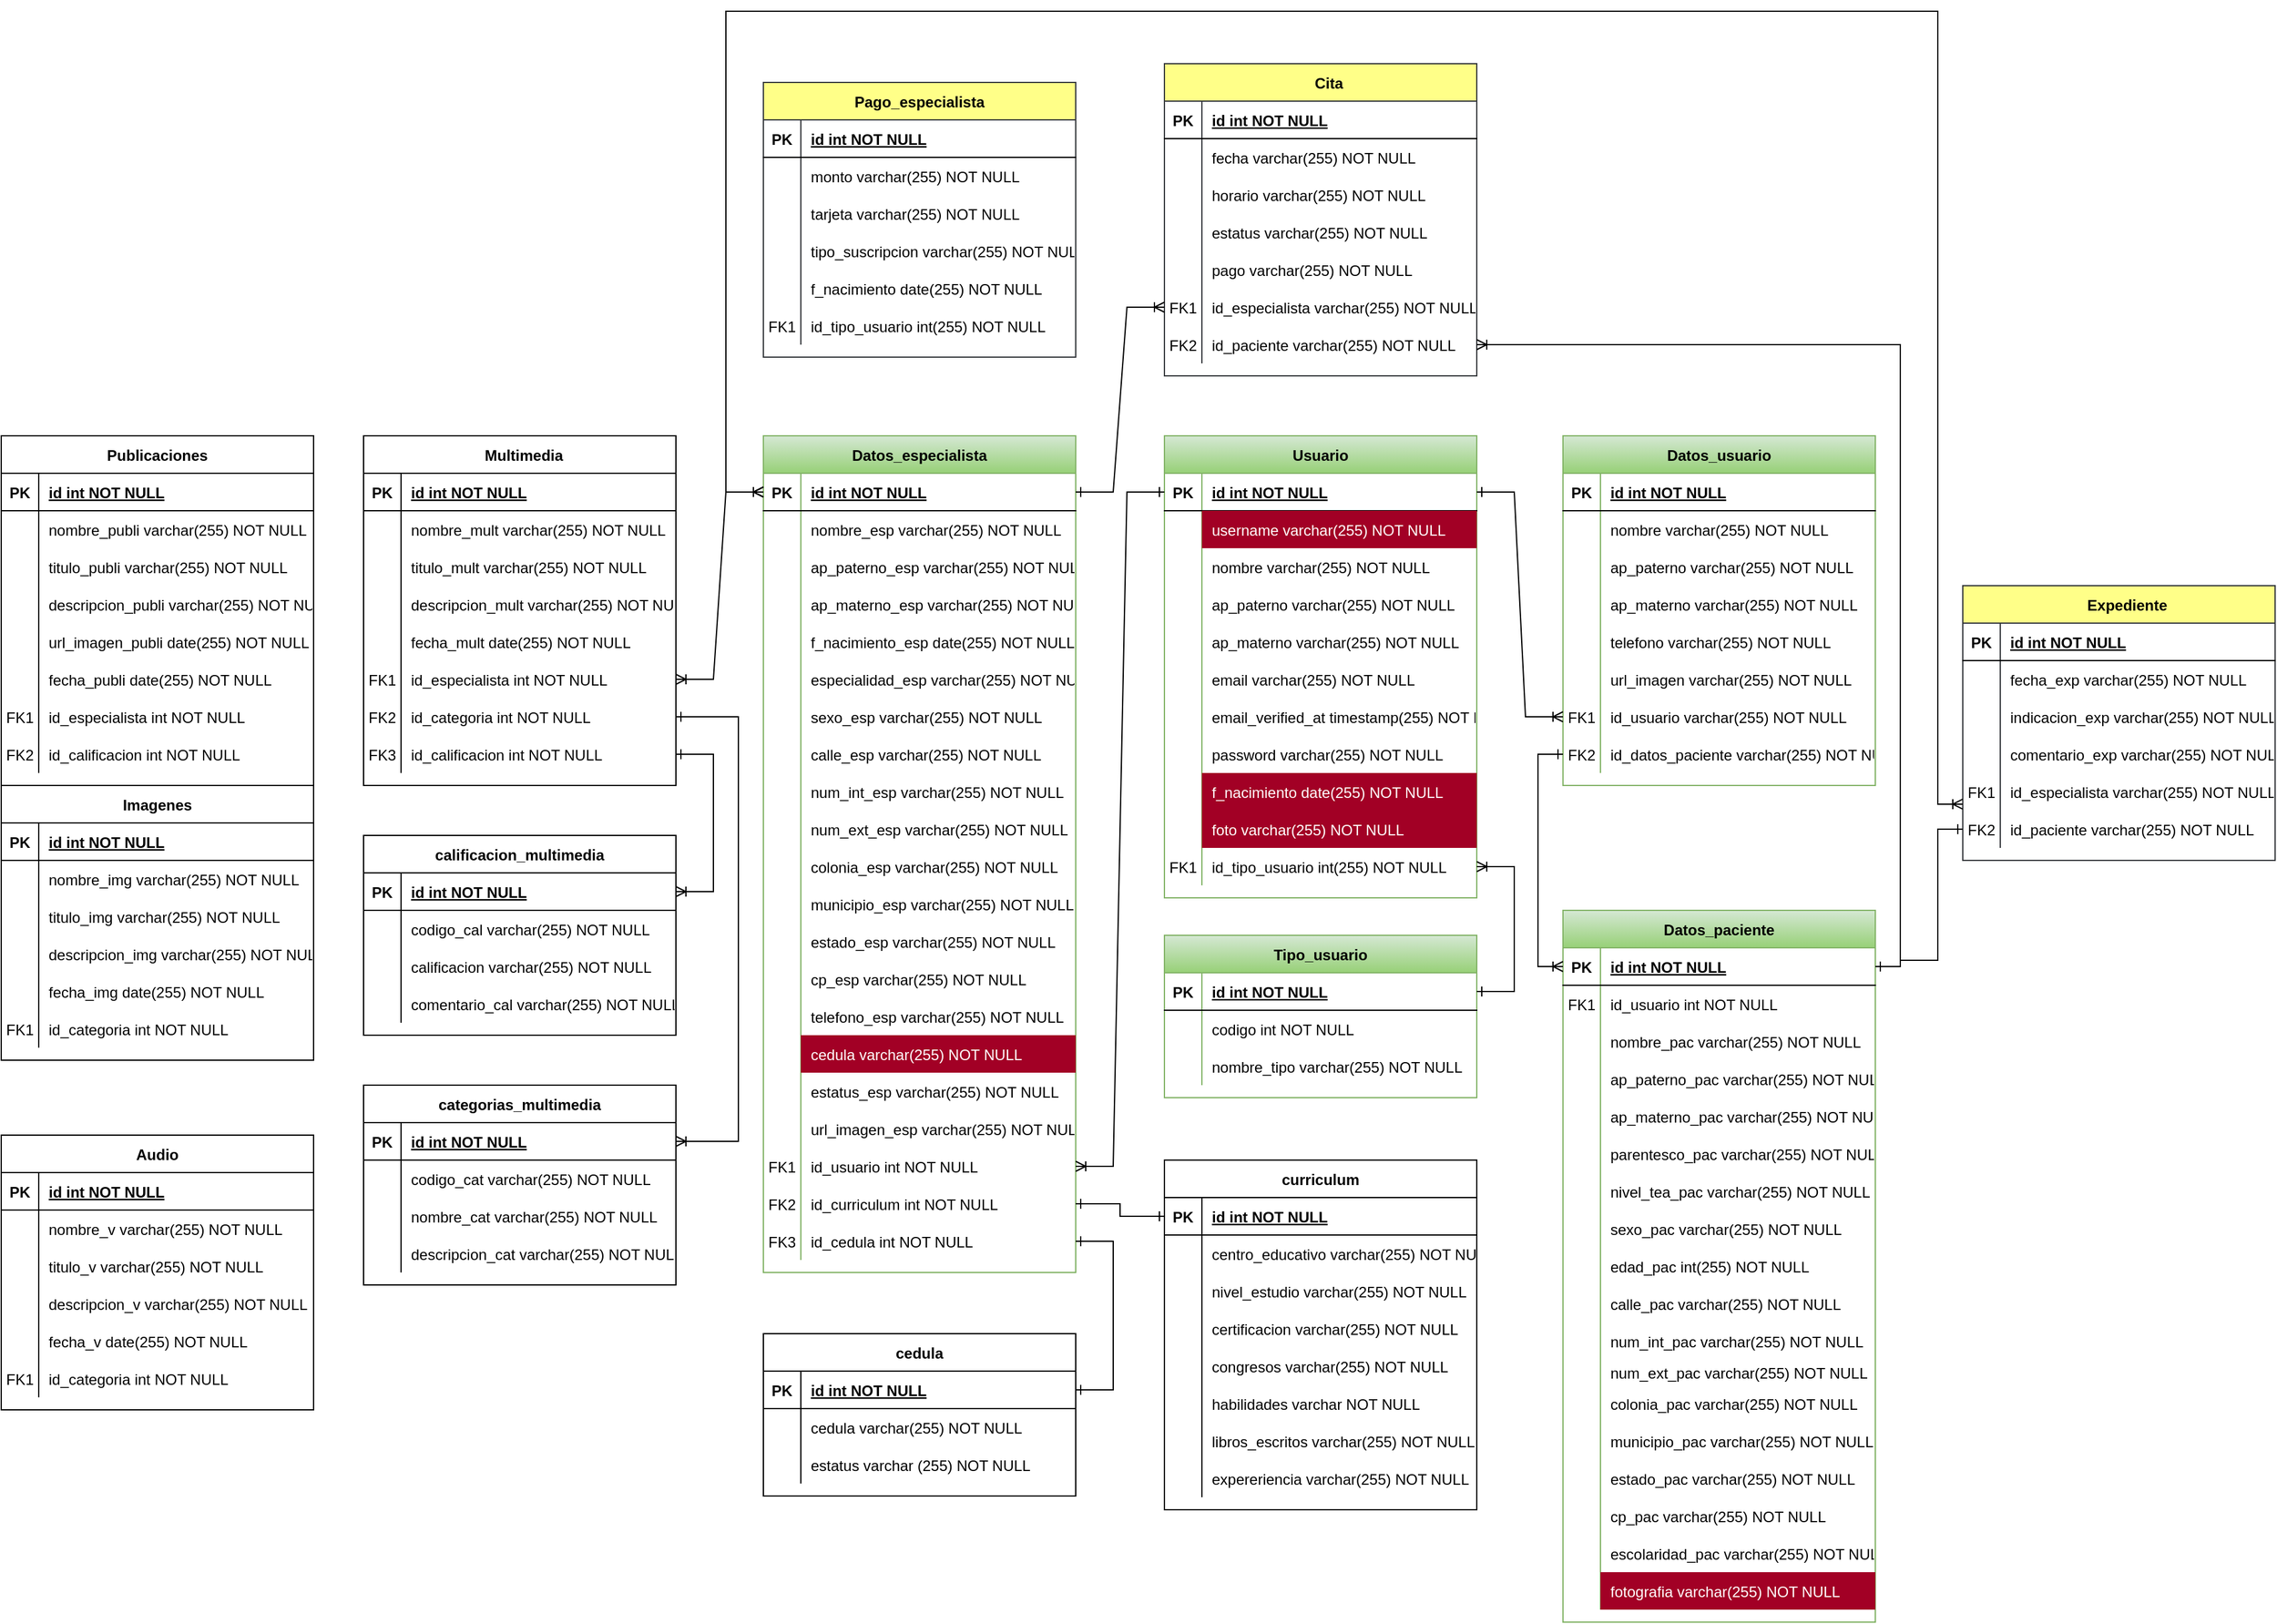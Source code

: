 <mxfile version="20.7.4" type="github">
  <diagram id="R2lEEEUBdFMjLlhIrx00" name="Page-1">
    <mxGraphModel dx="1376" dy="1370" grid="1" gridSize="10" guides="1" tooltips="1" connect="1" arrows="1" fold="1" page="1" pageScale="1" pageWidth="850" pageHeight="1100" math="0" shadow="0" extFonts="Permanent Marker^https://fonts.googleapis.com/css?family=Permanent+Marker">
      <root>
        <mxCell id="0" />
        <mxCell id="1" parent="0" />
        <mxCell id="C-vyLk0tnHw3VtMMgP7b-13" value="Datos_paciente" style="shape=table;startSize=30;container=1;collapsible=1;childLayout=tableLayout;fixedRows=1;rowLines=0;fontStyle=1;align=center;resizeLast=1;fillColor=#d5e8d4;gradientColor=#97d077;strokeColor=#82b366;" parent="1" vertex="1">
          <mxGeometry x="400" y="380" width="250" height="570" as="geometry" />
        </mxCell>
        <mxCell id="C-vyLk0tnHw3VtMMgP7b-14" value="" style="shape=partialRectangle;collapsible=0;dropTarget=0;pointerEvents=0;fillColor=none;points=[[0,0.5],[1,0.5]];portConstraint=eastwest;top=0;left=0;right=0;bottom=1;" parent="C-vyLk0tnHw3VtMMgP7b-13" vertex="1">
          <mxGeometry y="30" width="250" height="30" as="geometry" />
        </mxCell>
        <mxCell id="C-vyLk0tnHw3VtMMgP7b-15" value="PK" style="shape=partialRectangle;overflow=hidden;connectable=0;fillColor=none;top=0;left=0;bottom=0;right=0;fontStyle=1;" parent="C-vyLk0tnHw3VtMMgP7b-14" vertex="1">
          <mxGeometry width="30" height="30" as="geometry">
            <mxRectangle width="30" height="30" as="alternateBounds" />
          </mxGeometry>
        </mxCell>
        <mxCell id="C-vyLk0tnHw3VtMMgP7b-16" value="id int NOT NULL " style="shape=partialRectangle;overflow=hidden;connectable=0;fillColor=none;top=0;left=0;bottom=0;right=0;align=left;spacingLeft=6;fontStyle=5;" parent="C-vyLk0tnHw3VtMMgP7b-14" vertex="1">
          <mxGeometry x="30" width="220" height="30" as="geometry">
            <mxRectangle width="220" height="30" as="alternateBounds" />
          </mxGeometry>
        </mxCell>
        <mxCell id="C-vyLk0tnHw3VtMMgP7b-17" value="" style="shape=partialRectangle;collapsible=0;dropTarget=0;pointerEvents=0;fillColor=none;points=[[0,0.5],[1,0.5]];portConstraint=eastwest;top=0;left=0;right=0;bottom=0;" parent="C-vyLk0tnHw3VtMMgP7b-13" vertex="1">
          <mxGeometry y="60" width="250" height="30" as="geometry" />
        </mxCell>
        <mxCell id="C-vyLk0tnHw3VtMMgP7b-18" value="FK1" style="shape=partialRectangle;overflow=hidden;connectable=0;fillColor=none;top=0;left=0;bottom=0;right=0;" parent="C-vyLk0tnHw3VtMMgP7b-17" vertex="1">
          <mxGeometry width="30" height="30" as="geometry">
            <mxRectangle width="30" height="30" as="alternateBounds" />
          </mxGeometry>
        </mxCell>
        <mxCell id="C-vyLk0tnHw3VtMMgP7b-19" value="id_usuario int NOT NULL" style="shape=partialRectangle;overflow=hidden;connectable=0;fillColor=none;top=0;left=0;bottom=0;right=0;align=left;spacingLeft=6;" parent="C-vyLk0tnHw3VtMMgP7b-17" vertex="1">
          <mxGeometry x="30" width="220" height="30" as="geometry">
            <mxRectangle width="220" height="30" as="alternateBounds" />
          </mxGeometry>
        </mxCell>
        <mxCell id="C-vyLk0tnHw3VtMMgP7b-20" value="" style="shape=partialRectangle;collapsible=0;dropTarget=0;pointerEvents=0;fillColor=none;points=[[0,0.5],[1,0.5]];portConstraint=eastwest;top=0;left=0;right=0;bottom=0;" parent="C-vyLk0tnHw3VtMMgP7b-13" vertex="1">
          <mxGeometry y="90" width="250" height="30" as="geometry" />
        </mxCell>
        <mxCell id="C-vyLk0tnHw3VtMMgP7b-21" value="" style="shape=partialRectangle;overflow=hidden;connectable=0;fillColor=none;top=0;left=0;bottom=0;right=0;" parent="C-vyLk0tnHw3VtMMgP7b-20" vertex="1">
          <mxGeometry width="30" height="30" as="geometry">
            <mxRectangle width="30" height="30" as="alternateBounds" />
          </mxGeometry>
        </mxCell>
        <mxCell id="C-vyLk0tnHw3VtMMgP7b-22" value="nombre_pac varchar(255) NOT NULL" style="shape=partialRectangle;overflow=hidden;connectable=0;fillColor=none;top=0;left=0;bottom=0;right=0;align=left;spacingLeft=6;" parent="C-vyLk0tnHw3VtMMgP7b-20" vertex="1">
          <mxGeometry x="30" width="220" height="30" as="geometry">
            <mxRectangle width="220" height="30" as="alternateBounds" />
          </mxGeometry>
        </mxCell>
        <mxCell id="8WzFkjwSSHfkXtW6JEIC-95" value="" style="shape=partialRectangle;collapsible=0;dropTarget=0;pointerEvents=0;fillColor=none;points=[[0,0.5],[1,0.5]];portConstraint=eastwest;top=0;left=0;right=0;bottom=0;" parent="C-vyLk0tnHw3VtMMgP7b-13" vertex="1">
          <mxGeometry y="120" width="250" height="30" as="geometry" />
        </mxCell>
        <mxCell id="8WzFkjwSSHfkXtW6JEIC-96" value="" style="shape=partialRectangle;overflow=hidden;connectable=0;fillColor=none;top=0;left=0;bottom=0;right=0;" parent="8WzFkjwSSHfkXtW6JEIC-95" vertex="1">
          <mxGeometry width="30" height="30" as="geometry">
            <mxRectangle width="30" height="30" as="alternateBounds" />
          </mxGeometry>
        </mxCell>
        <mxCell id="8WzFkjwSSHfkXtW6JEIC-97" value="ap_paterno_pac varchar(255) NOT NULL" style="shape=partialRectangle;overflow=hidden;connectable=0;fillColor=none;top=0;left=0;bottom=0;right=0;align=left;spacingLeft=6;" parent="8WzFkjwSSHfkXtW6JEIC-95" vertex="1">
          <mxGeometry x="30" width="220" height="30" as="geometry">
            <mxRectangle width="220" height="30" as="alternateBounds" />
          </mxGeometry>
        </mxCell>
        <mxCell id="8WzFkjwSSHfkXtW6JEIC-92" value="" style="shape=partialRectangle;collapsible=0;dropTarget=0;pointerEvents=0;fillColor=none;points=[[0,0.5],[1,0.5]];portConstraint=eastwest;top=0;left=0;right=0;bottom=0;" parent="C-vyLk0tnHw3VtMMgP7b-13" vertex="1">
          <mxGeometry y="150" width="250" height="30" as="geometry" />
        </mxCell>
        <mxCell id="8WzFkjwSSHfkXtW6JEIC-93" value="" style="shape=partialRectangle;overflow=hidden;connectable=0;fillColor=none;top=0;left=0;bottom=0;right=0;" parent="8WzFkjwSSHfkXtW6JEIC-92" vertex="1">
          <mxGeometry width="30" height="30" as="geometry">
            <mxRectangle width="30" height="30" as="alternateBounds" />
          </mxGeometry>
        </mxCell>
        <mxCell id="8WzFkjwSSHfkXtW6JEIC-94" value="ap_materno_pac varchar(255) NOT NULL" style="shape=partialRectangle;overflow=hidden;connectable=0;fillColor=none;top=0;left=0;bottom=0;right=0;align=left;spacingLeft=6;" parent="8WzFkjwSSHfkXtW6JEIC-92" vertex="1">
          <mxGeometry x="30" width="220" height="30" as="geometry">
            <mxRectangle width="220" height="30" as="alternateBounds" />
          </mxGeometry>
        </mxCell>
        <mxCell id="8WzFkjwSSHfkXtW6JEIC-98" value="" style="shape=partialRectangle;collapsible=0;dropTarget=0;pointerEvents=0;fillColor=none;points=[[0,0.5],[1,0.5]];portConstraint=eastwest;top=0;left=0;right=0;bottom=0;" parent="C-vyLk0tnHw3VtMMgP7b-13" vertex="1">
          <mxGeometry y="180" width="250" height="30" as="geometry" />
        </mxCell>
        <mxCell id="8WzFkjwSSHfkXtW6JEIC-99" value="" style="shape=partialRectangle;overflow=hidden;connectable=0;fillColor=none;top=0;left=0;bottom=0;right=0;" parent="8WzFkjwSSHfkXtW6JEIC-98" vertex="1">
          <mxGeometry width="30" height="30" as="geometry">
            <mxRectangle width="30" height="30" as="alternateBounds" />
          </mxGeometry>
        </mxCell>
        <mxCell id="8WzFkjwSSHfkXtW6JEIC-100" value="parentesco_pac varchar(255) NOT NULL" style="shape=partialRectangle;overflow=hidden;connectable=0;fillColor=none;top=0;left=0;bottom=0;right=0;align=left;spacingLeft=6;" parent="8WzFkjwSSHfkXtW6JEIC-98" vertex="1">
          <mxGeometry x="30" width="220" height="30" as="geometry">
            <mxRectangle width="220" height="30" as="alternateBounds" />
          </mxGeometry>
        </mxCell>
        <mxCell id="8WzFkjwSSHfkXtW6JEIC-101" value="" style="shape=partialRectangle;collapsible=0;dropTarget=0;pointerEvents=0;fillColor=none;points=[[0,0.5],[1,0.5]];portConstraint=eastwest;top=0;left=0;right=0;bottom=0;" parent="C-vyLk0tnHw3VtMMgP7b-13" vertex="1">
          <mxGeometry y="210" width="250" height="30" as="geometry" />
        </mxCell>
        <mxCell id="8WzFkjwSSHfkXtW6JEIC-102" value="" style="shape=partialRectangle;overflow=hidden;connectable=0;fillColor=none;top=0;left=0;bottom=0;right=0;" parent="8WzFkjwSSHfkXtW6JEIC-101" vertex="1">
          <mxGeometry width="30" height="30" as="geometry">
            <mxRectangle width="30" height="30" as="alternateBounds" />
          </mxGeometry>
        </mxCell>
        <mxCell id="8WzFkjwSSHfkXtW6JEIC-103" value="nivel_tea_pac varchar(255) NOT NULL" style="shape=partialRectangle;overflow=hidden;connectable=0;fillColor=none;top=0;left=0;bottom=0;right=0;align=left;spacingLeft=6;" parent="8WzFkjwSSHfkXtW6JEIC-101" vertex="1">
          <mxGeometry x="30" width="220" height="30" as="geometry">
            <mxRectangle width="220" height="30" as="alternateBounds" />
          </mxGeometry>
        </mxCell>
        <mxCell id="8WzFkjwSSHfkXtW6JEIC-104" value="" style="shape=partialRectangle;collapsible=0;dropTarget=0;pointerEvents=0;fillColor=none;points=[[0,0.5],[1,0.5]];portConstraint=eastwest;top=0;left=0;right=0;bottom=0;" parent="C-vyLk0tnHw3VtMMgP7b-13" vertex="1">
          <mxGeometry y="240" width="250" height="30" as="geometry" />
        </mxCell>
        <mxCell id="8WzFkjwSSHfkXtW6JEIC-105" value="" style="shape=partialRectangle;overflow=hidden;connectable=0;fillColor=none;top=0;left=0;bottom=0;right=0;" parent="8WzFkjwSSHfkXtW6JEIC-104" vertex="1">
          <mxGeometry width="30" height="30" as="geometry">
            <mxRectangle width="30" height="30" as="alternateBounds" />
          </mxGeometry>
        </mxCell>
        <mxCell id="8WzFkjwSSHfkXtW6JEIC-106" value="sexo_pac varchar(255) NOT NULL" style="shape=partialRectangle;overflow=hidden;connectable=0;fillColor=none;top=0;left=0;bottom=0;right=0;align=left;spacingLeft=6;" parent="8WzFkjwSSHfkXtW6JEIC-104" vertex="1">
          <mxGeometry x="30" width="220" height="30" as="geometry">
            <mxRectangle width="220" height="30" as="alternateBounds" />
          </mxGeometry>
        </mxCell>
        <mxCell id="8WzFkjwSSHfkXtW6JEIC-114" value="" style="shape=partialRectangle;collapsible=0;dropTarget=0;pointerEvents=0;fillColor=none;points=[[0,0.5],[1,0.5]];portConstraint=eastwest;top=0;left=0;right=0;bottom=0;" parent="C-vyLk0tnHw3VtMMgP7b-13" vertex="1">
          <mxGeometry y="270" width="250" height="30" as="geometry" />
        </mxCell>
        <mxCell id="8WzFkjwSSHfkXtW6JEIC-115" value="" style="shape=partialRectangle;overflow=hidden;connectable=0;fillColor=none;top=0;left=0;bottom=0;right=0;" parent="8WzFkjwSSHfkXtW6JEIC-114" vertex="1">
          <mxGeometry width="30" height="30" as="geometry">
            <mxRectangle width="30" height="30" as="alternateBounds" />
          </mxGeometry>
        </mxCell>
        <mxCell id="8WzFkjwSSHfkXtW6JEIC-116" value="edad_pac int(255) NOT NULL" style="shape=partialRectangle;overflow=hidden;connectable=0;fillColor=none;top=0;left=0;bottom=0;right=0;align=left;spacingLeft=6;" parent="8WzFkjwSSHfkXtW6JEIC-114" vertex="1">
          <mxGeometry x="30" width="220" height="30" as="geometry">
            <mxRectangle width="220" height="30" as="alternateBounds" />
          </mxGeometry>
        </mxCell>
        <mxCell id="8WzFkjwSSHfkXtW6JEIC-120" value="" style="shape=partialRectangle;collapsible=0;dropTarget=0;pointerEvents=0;fillColor=none;points=[[0,0.5],[1,0.5]];portConstraint=eastwest;top=0;left=0;right=0;bottom=0;" parent="C-vyLk0tnHw3VtMMgP7b-13" vertex="1">
          <mxGeometry y="300" width="250" height="30" as="geometry" />
        </mxCell>
        <mxCell id="8WzFkjwSSHfkXtW6JEIC-121" value="" style="shape=partialRectangle;overflow=hidden;connectable=0;fillColor=none;top=0;left=0;bottom=0;right=0;" parent="8WzFkjwSSHfkXtW6JEIC-120" vertex="1">
          <mxGeometry width="30" height="30" as="geometry">
            <mxRectangle width="30" height="30" as="alternateBounds" />
          </mxGeometry>
        </mxCell>
        <mxCell id="8WzFkjwSSHfkXtW6JEIC-122" value="calle_pac varchar(255) NOT NULL" style="shape=partialRectangle;overflow=hidden;connectable=0;fillColor=none;top=0;left=0;bottom=0;right=0;align=left;spacingLeft=6;" parent="8WzFkjwSSHfkXtW6JEIC-120" vertex="1">
          <mxGeometry x="30" width="220" height="30" as="geometry">
            <mxRectangle width="220" height="30" as="alternateBounds" />
          </mxGeometry>
        </mxCell>
        <mxCell id="8WzFkjwSSHfkXtW6JEIC-126" value="" style="shape=partialRectangle;collapsible=0;dropTarget=0;pointerEvents=0;fillColor=none;points=[[0,0.5],[1,0.5]];portConstraint=eastwest;top=0;left=0;right=0;bottom=0;" parent="C-vyLk0tnHw3VtMMgP7b-13" vertex="1">
          <mxGeometry y="330" width="250" height="30" as="geometry" />
        </mxCell>
        <mxCell id="8WzFkjwSSHfkXtW6JEIC-127" value="" style="shape=partialRectangle;overflow=hidden;connectable=0;fillColor=none;top=0;left=0;bottom=0;right=0;" parent="8WzFkjwSSHfkXtW6JEIC-126" vertex="1">
          <mxGeometry width="30" height="30" as="geometry">
            <mxRectangle width="30" height="30" as="alternateBounds" />
          </mxGeometry>
        </mxCell>
        <mxCell id="8WzFkjwSSHfkXtW6JEIC-128" value="num_int_pac varchar(255) NOT NULL" style="shape=partialRectangle;overflow=hidden;connectable=0;fillColor=none;top=0;left=0;bottom=0;right=0;align=left;spacingLeft=6;" parent="8WzFkjwSSHfkXtW6JEIC-126" vertex="1">
          <mxGeometry x="30" width="220" height="30" as="geometry">
            <mxRectangle width="220" height="30" as="alternateBounds" />
          </mxGeometry>
        </mxCell>
        <mxCell id="8WzFkjwSSHfkXtW6JEIC-129" value="" style="shape=partialRectangle;collapsible=0;dropTarget=0;pointerEvents=0;fillColor=none;points=[[0,0.5],[1,0.5]];portConstraint=eastwest;top=0;left=0;right=0;bottom=0;" parent="C-vyLk0tnHw3VtMMgP7b-13" vertex="1">
          <mxGeometry y="360" width="250" height="20" as="geometry" />
        </mxCell>
        <mxCell id="8WzFkjwSSHfkXtW6JEIC-130" value="" style="shape=partialRectangle;overflow=hidden;connectable=0;fillColor=none;top=0;left=0;bottom=0;right=0;" parent="8WzFkjwSSHfkXtW6JEIC-129" vertex="1">
          <mxGeometry width="30" height="20" as="geometry">
            <mxRectangle width="30" height="20" as="alternateBounds" />
          </mxGeometry>
        </mxCell>
        <mxCell id="8WzFkjwSSHfkXtW6JEIC-131" value="num_ext_pac varchar(255) NOT NULL" style="shape=partialRectangle;overflow=hidden;connectable=0;fillColor=none;top=0;left=0;bottom=0;right=0;align=left;spacingLeft=6;" parent="8WzFkjwSSHfkXtW6JEIC-129" vertex="1">
          <mxGeometry x="30" width="220" height="20" as="geometry">
            <mxRectangle width="220" height="20" as="alternateBounds" />
          </mxGeometry>
        </mxCell>
        <mxCell id="8WzFkjwSSHfkXtW6JEIC-123" value="" style="shape=partialRectangle;collapsible=0;dropTarget=0;pointerEvents=0;fillColor=none;points=[[0,0.5],[1,0.5]];portConstraint=eastwest;top=0;left=0;right=0;bottom=0;" parent="C-vyLk0tnHw3VtMMgP7b-13" vertex="1">
          <mxGeometry y="380" width="250" height="30" as="geometry" />
        </mxCell>
        <mxCell id="8WzFkjwSSHfkXtW6JEIC-124" value="" style="shape=partialRectangle;overflow=hidden;connectable=0;fillColor=none;top=0;left=0;bottom=0;right=0;" parent="8WzFkjwSSHfkXtW6JEIC-123" vertex="1">
          <mxGeometry width="30" height="30" as="geometry">
            <mxRectangle width="30" height="30" as="alternateBounds" />
          </mxGeometry>
        </mxCell>
        <mxCell id="8WzFkjwSSHfkXtW6JEIC-125" value="colonia_pac varchar(255) NOT NULL" style="shape=partialRectangle;overflow=hidden;connectable=0;fillColor=none;top=0;left=0;bottom=0;right=0;align=left;spacingLeft=6;" parent="8WzFkjwSSHfkXtW6JEIC-123" vertex="1">
          <mxGeometry x="30" width="220" height="30" as="geometry">
            <mxRectangle width="220" height="30" as="alternateBounds" />
          </mxGeometry>
        </mxCell>
        <mxCell id="8WzFkjwSSHfkXtW6JEIC-175" value="" style="shape=partialRectangle;collapsible=0;dropTarget=0;pointerEvents=0;fillColor=none;points=[[0,0.5],[1,0.5]];portConstraint=eastwest;top=0;left=0;right=0;bottom=0;" parent="C-vyLk0tnHw3VtMMgP7b-13" vertex="1">
          <mxGeometry y="410" width="250" height="30" as="geometry" />
        </mxCell>
        <mxCell id="8WzFkjwSSHfkXtW6JEIC-176" value="" style="shape=partialRectangle;overflow=hidden;connectable=0;fillColor=none;top=0;left=0;bottom=0;right=0;" parent="8WzFkjwSSHfkXtW6JEIC-175" vertex="1">
          <mxGeometry width="30" height="30" as="geometry">
            <mxRectangle width="30" height="30" as="alternateBounds" />
          </mxGeometry>
        </mxCell>
        <mxCell id="8WzFkjwSSHfkXtW6JEIC-177" value="municipio_pac varchar(255) NOT NULL" style="shape=partialRectangle;overflow=hidden;connectable=0;fillColor=none;top=0;left=0;bottom=0;right=0;align=left;spacingLeft=6;" parent="8WzFkjwSSHfkXtW6JEIC-175" vertex="1">
          <mxGeometry x="30" width="220" height="30" as="geometry">
            <mxRectangle width="220" height="30" as="alternateBounds" />
          </mxGeometry>
        </mxCell>
        <mxCell id="8WzFkjwSSHfkXtW6JEIC-178" value="" style="shape=partialRectangle;collapsible=0;dropTarget=0;pointerEvents=0;fillColor=none;points=[[0,0.5],[1,0.5]];portConstraint=eastwest;top=0;left=0;right=0;bottom=0;" parent="C-vyLk0tnHw3VtMMgP7b-13" vertex="1">
          <mxGeometry y="440" width="250" height="30" as="geometry" />
        </mxCell>
        <mxCell id="8WzFkjwSSHfkXtW6JEIC-179" value="" style="shape=partialRectangle;overflow=hidden;connectable=0;fillColor=none;top=0;left=0;bottom=0;right=0;" parent="8WzFkjwSSHfkXtW6JEIC-178" vertex="1">
          <mxGeometry width="30" height="30" as="geometry">
            <mxRectangle width="30" height="30" as="alternateBounds" />
          </mxGeometry>
        </mxCell>
        <mxCell id="8WzFkjwSSHfkXtW6JEIC-180" value="estado_pac varchar(255) NOT NULL" style="shape=partialRectangle;overflow=hidden;connectable=0;fillColor=none;top=0;left=0;bottom=0;right=0;align=left;spacingLeft=6;" parent="8WzFkjwSSHfkXtW6JEIC-178" vertex="1">
          <mxGeometry x="30" width="220" height="30" as="geometry">
            <mxRectangle width="220" height="30" as="alternateBounds" />
          </mxGeometry>
        </mxCell>
        <mxCell id="8WzFkjwSSHfkXtW6JEIC-181" value="" style="shape=partialRectangle;collapsible=0;dropTarget=0;pointerEvents=0;fillColor=none;points=[[0,0.5],[1,0.5]];portConstraint=eastwest;top=0;left=0;right=0;bottom=0;" parent="C-vyLk0tnHw3VtMMgP7b-13" vertex="1">
          <mxGeometry y="470" width="250" height="30" as="geometry" />
        </mxCell>
        <mxCell id="8WzFkjwSSHfkXtW6JEIC-182" value="" style="shape=partialRectangle;overflow=hidden;connectable=0;fillColor=none;top=0;left=0;bottom=0;right=0;" parent="8WzFkjwSSHfkXtW6JEIC-181" vertex="1">
          <mxGeometry width="30" height="30" as="geometry">
            <mxRectangle width="30" height="30" as="alternateBounds" />
          </mxGeometry>
        </mxCell>
        <mxCell id="8WzFkjwSSHfkXtW6JEIC-183" value="cp_pac varchar(255) NOT NULL" style="shape=partialRectangle;overflow=hidden;connectable=0;fillColor=none;top=0;left=0;bottom=0;right=0;align=left;spacingLeft=6;" parent="8WzFkjwSSHfkXtW6JEIC-181" vertex="1">
          <mxGeometry x="30" width="220" height="30" as="geometry">
            <mxRectangle width="220" height="30" as="alternateBounds" />
          </mxGeometry>
        </mxCell>
        <mxCell id="8WzFkjwSSHfkXtW6JEIC-184" value="" style="shape=partialRectangle;collapsible=0;dropTarget=0;pointerEvents=0;fillColor=none;points=[[0,0.5],[1,0.5]];portConstraint=eastwest;top=0;left=0;right=0;bottom=0;" parent="C-vyLk0tnHw3VtMMgP7b-13" vertex="1">
          <mxGeometry y="500" width="250" height="30" as="geometry" />
        </mxCell>
        <mxCell id="8WzFkjwSSHfkXtW6JEIC-185" value="" style="shape=partialRectangle;overflow=hidden;connectable=0;fillColor=none;top=0;left=0;bottom=0;right=0;" parent="8WzFkjwSSHfkXtW6JEIC-184" vertex="1">
          <mxGeometry width="30" height="30" as="geometry">
            <mxRectangle width="30" height="30" as="alternateBounds" />
          </mxGeometry>
        </mxCell>
        <mxCell id="8WzFkjwSSHfkXtW6JEIC-186" value="escolaridad_pac varchar(255) NOT NULL" style="shape=partialRectangle;overflow=hidden;connectable=0;fillColor=none;top=0;left=0;bottom=0;right=0;align=left;spacingLeft=6;" parent="8WzFkjwSSHfkXtW6JEIC-184" vertex="1">
          <mxGeometry x="30" width="220" height="30" as="geometry">
            <mxRectangle width="220" height="30" as="alternateBounds" />
          </mxGeometry>
        </mxCell>
        <mxCell id="8WzFkjwSSHfkXtW6JEIC-187" value="" style="shape=partialRectangle;collapsible=0;dropTarget=0;pointerEvents=0;fillColor=none;points=[[0,0.5],[1,0.5]];portConstraint=eastwest;top=0;left=0;right=0;bottom=0;" parent="C-vyLk0tnHw3VtMMgP7b-13" vertex="1">
          <mxGeometry y="530" width="250" height="30" as="geometry" />
        </mxCell>
        <mxCell id="8WzFkjwSSHfkXtW6JEIC-188" value="" style="shape=partialRectangle;overflow=hidden;connectable=0;fillColor=none;top=0;left=0;bottom=0;right=0;" parent="8WzFkjwSSHfkXtW6JEIC-187" vertex="1">
          <mxGeometry width="30" height="30" as="geometry">
            <mxRectangle width="30" height="30" as="alternateBounds" />
          </mxGeometry>
        </mxCell>
        <mxCell id="8WzFkjwSSHfkXtW6JEIC-189" value="fotografia varchar(255) NOT NULL" style="shape=partialRectangle;overflow=hidden;connectable=0;fillColor=#a20025;top=0;left=0;bottom=0;right=0;align=left;spacingLeft=6;fontColor=#ffffff;strokeColor=#6F0000;" parent="8WzFkjwSSHfkXtW6JEIC-187" vertex="1">
          <mxGeometry x="30" width="220" height="30" as="geometry">
            <mxRectangle width="220" height="30" as="alternateBounds" />
          </mxGeometry>
        </mxCell>
        <mxCell id="C-vyLk0tnHw3VtMMgP7b-23" value="Usuario" style="shape=table;startSize=30;container=1;collapsible=1;childLayout=tableLayout;fixedRows=1;rowLines=0;fontStyle=1;align=center;resizeLast=1;fillColor=#d5e8d4;gradientColor=#97d077;strokeColor=#82b366;" parent="1" vertex="1">
          <mxGeometry x="81" width="250" height="370" as="geometry" />
        </mxCell>
        <mxCell id="C-vyLk0tnHw3VtMMgP7b-24" value="" style="shape=partialRectangle;collapsible=0;dropTarget=0;pointerEvents=0;fillColor=none;points=[[0,0.5],[1,0.5]];portConstraint=eastwest;top=0;left=0;right=0;bottom=1;" parent="C-vyLk0tnHw3VtMMgP7b-23" vertex="1">
          <mxGeometry y="30" width="250" height="30" as="geometry" />
        </mxCell>
        <mxCell id="C-vyLk0tnHw3VtMMgP7b-25" value="PK" style="shape=partialRectangle;overflow=hidden;connectable=0;fillColor=none;top=0;left=0;bottom=0;right=0;fontStyle=1;" parent="C-vyLk0tnHw3VtMMgP7b-24" vertex="1">
          <mxGeometry width="30" height="30" as="geometry">
            <mxRectangle width="30" height="30" as="alternateBounds" />
          </mxGeometry>
        </mxCell>
        <mxCell id="C-vyLk0tnHw3VtMMgP7b-26" value="id int NOT NULL " style="shape=partialRectangle;overflow=hidden;connectable=0;fillColor=none;top=0;left=0;bottom=0;right=0;align=left;spacingLeft=6;fontStyle=5;" parent="C-vyLk0tnHw3VtMMgP7b-24" vertex="1">
          <mxGeometry x="30" width="220" height="30" as="geometry">
            <mxRectangle width="220" height="30" as="alternateBounds" />
          </mxGeometry>
        </mxCell>
        <mxCell id="C-vyLk0tnHw3VtMMgP7b-27" value="" style="shape=partialRectangle;collapsible=0;dropTarget=0;pointerEvents=0;fillColor=none;points=[[0,0.5],[1,0.5]];portConstraint=eastwest;top=0;left=0;right=0;bottom=0;" parent="C-vyLk0tnHw3VtMMgP7b-23" vertex="1">
          <mxGeometry y="60" width="250" height="30" as="geometry" />
        </mxCell>
        <mxCell id="C-vyLk0tnHw3VtMMgP7b-28" value="" style="shape=partialRectangle;overflow=hidden;connectable=0;fillColor=none;top=0;left=0;bottom=0;right=0;" parent="C-vyLk0tnHw3VtMMgP7b-27" vertex="1">
          <mxGeometry width="30" height="30" as="geometry">
            <mxRectangle width="30" height="30" as="alternateBounds" />
          </mxGeometry>
        </mxCell>
        <mxCell id="C-vyLk0tnHw3VtMMgP7b-29" value="username varchar(255) NOT NULL" style="shape=partialRectangle;overflow=hidden;connectable=0;fillColor=#a20025;top=0;left=0;bottom=0;right=0;align=left;spacingLeft=6;fontColor=#ffffff;strokeColor=#6F0000;" parent="C-vyLk0tnHw3VtMMgP7b-27" vertex="1">
          <mxGeometry x="30" width="220" height="30" as="geometry">
            <mxRectangle width="220" height="30" as="alternateBounds" />
          </mxGeometry>
        </mxCell>
        <mxCell id="8WzFkjwSSHfkXtW6JEIC-31" value="" style="shape=partialRectangle;collapsible=0;dropTarget=0;pointerEvents=0;fillColor=none;points=[[0,0.5],[1,0.5]];portConstraint=eastwest;top=0;left=0;right=0;bottom=0;" parent="C-vyLk0tnHw3VtMMgP7b-23" vertex="1">
          <mxGeometry y="90" width="250" height="30" as="geometry" />
        </mxCell>
        <mxCell id="8WzFkjwSSHfkXtW6JEIC-32" value="" style="shape=partialRectangle;overflow=hidden;connectable=0;fillColor=none;top=0;left=0;bottom=0;right=0;" parent="8WzFkjwSSHfkXtW6JEIC-31" vertex="1">
          <mxGeometry width="30" height="30" as="geometry">
            <mxRectangle width="30" height="30" as="alternateBounds" />
          </mxGeometry>
        </mxCell>
        <mxCell id="8WzFkjwSSHfkXtW6JEIC-33" value="nombre varchar(255) NOT NULL" style="shape=partialRectangle;overflow=hidden;connectable=0;fillColor=none;top=0;left=0;bottom=0;right=0;align=left;spacingLeft=6;" parent="8WzFkjwSSHfkXtW6JEIC-31" vertex="1">
          <mxGeometry x="30" width="220" height="30" as="geometry">
            <mxRectangle width="220" height="30" as="alternateBounds" />
          </mxGeometry>
        </mxCell>
        <mxCell id="8WzFkjwSSHfkXtW6JEIC-37" value="" style="shape=partialRectangle;collapsible=0;dropTarget=0;pointerEvents=0;fillColor=none;points=[[0,0.5],[1,0.5]];portConstraint=eastwest;top=0;left=0;right=0;bottom=0;" parent="C-vyLk0tnHw3VtMMgP7b-23" vertex="1">
          <mxGeometry y="120" width="250" height="30" as="geometry" />
        </mxCell>
        <mxCell id="8WzFkjwSSHfkXtW6JEIC-38" value="" style="shape=partialRectangle;overflow=hidden;connectable=0;fillColor=none;top=0;left=0;bottom=0;right=0;" parent="8WzFkjwSSHfkXtW6JEIC-37" vertex="1">
          <mxGeometry width="30" height="30" as="geometry">
            <mxRectangle width="30" height="30" as="alternateBounds" />
          </mxGeometry>
        </mxCell>
        <mxCell id="8WzFkjwSSHfkXtW6JEIC-39" value="ap_paterno varchar(255) NOT NULL" style="shape=partialRectangle;overflow=hidden;connectable=0;fillColor=none;top=0;left=0;bottom=0;right=0;align=left;spacingLeft=6;" parent="8WzFkjwSSHfkXtW6JEIC-37" vertex="1">
          <mxGeometry x="30" width="220" height="30" as="geometry">
            <mxRectangle width="220" height="30" as="alternateBounds" />
          </mxGeometry>
        </mxCell>
        <mxCell id="8WzFkjwSSHfkXtW6JEIC-34" value="" style="shape=partialRectangle;collapsible=0;dropTarget=0;pointerEvents=0;fillColor=none;points=[[0,0.5],[1,0.5]];portConstraint=eastwest;top=0;left=0;right=0;bottom=0;" parent="C-vyLk0tnHw3VtMMgP7b-23" vertex="1">
          <mxGeometry y="150" width="250" height="30" as="geometry" />
        </mxCell>
        <mxCell id="8WzFkjwSSHfkXtW6JEIC-35" value="" style="shape=partialRectangle;overflow=hidden;connectable=0;fillColor=none;top=0;left=0;bottom=0;right=0;" parent="8WzFkjwSSHfkXtW6JEIC-34" vertex="1">
          <mxGeometry width="30" height="30" as="geometry">
            <mxRectangle width="30" height="30" as="alternateBounds" />
          </mxGeometry>
        </mxCell>
        <mxCell id="8WzFkjwSSHfkXtW6JEIC-36" value="ap_materno varchar(255) NOT NULL" style="shape=partialRectangle;overflow=hidden;connectable=0;fillColor=none;top=0;left=0;bottom=0;right=0;align=left;spacingLeft=6;" parent="8WzFkjwSSHfkXtW6JEIC-34" vertex="1">
          <mxGeometry x="30" width="220" height="30" as="geometry">
            <mxRectangle width="220" height="30" as="alternateBounds" />
          </mxGeometry>
        </mxCell>
        <mxCell id="8WzFkjwSSHfkXtW6JEIC-40" value="" style="shape=partialRectangle;collapsible=0;dropTarget=0;pointerEvents=0;fillColor=none;points=[[0,0.5],[1,0.5]];portConstraint=eastwest;top=0;left=0;right=0;bottom=0;" parent="C-vyLk0tnHw3VtMMgP7b-23" vertex="1">
          <mxGeometry y="180" width="250" height="30" as="geometry" />
        </mxCell>
        <mxCell id="8WzFkjwSSHfkXtW6JEIC-41" value="" style="shape=partialRectangle;overflow=hidden;connectable=0;fillColor=none;top=0;left=0;bottom=0;right=0;" parent="8WzFkjwSSHfkXtW6JEIC-40" vertex="1">
          <mxGeometry width="30" height="30" as="geometry">
            <mxRectangle width="30" height="30" as="alternateBounds" />
          </mxGeometry>
        </mxCell>
        <mxCell id="8WzFkjwSSHfkXtW6JEIC-42" value="email varchar(255) NOT NULL" style="shape=partialRectangle;overflow=hidden;connectable=0;fillColor=none;top=0;left=0;bottom=0;right=0;align=left;spacingLeft=6;" parent="8WzFkjwSSHfkXtW6JEIC-40" vertex="1">
          <mxGeometry x="30" width="220" height="30" as="geometry">
            <mxRectangle width="220" height="30" as="alternateBounds" />
          </mxGeometry>
        </mxCell>
        <mxCell id="8WzFkjwSSHfkXtW6JEIC-43" value="" style="shape=partialRectangle;collapsible=0;dropTarget=0;pointerEvents=0;fillColor=none;points=[[0,0.5],[1,0.5]];portConstraint=eastwest;top=0;left=0;right=0;bottom=0;" parent="C-vyLk0tnHw3VtMMgP7b-23" vertex="1">
          <mxGeometry y="210" width="250" height="30" as="geometry" />
        </mxCell>
        <mxCell id="8WzFkjwSSHfkXtW6JEIC-44" value="" style="shape=partialRectangle;overflow=hidden;connectable=0;fillColor=none;top=0;left=0;bottom=0;right=0;" parent="8WzFkjwSSHfkXtW6JEIC-43" vertex="1">
          <mxGeometry width="30" height="30" as="geometry">
            <mxRectangle width="30" height="30" as="alternateBounds" />
          </mxGeometry>
        </mxCell>
        <mxCell id="8WzFkjwSSHfkXtW6JEIC-45" value="email_verified_at timestamp(255) NOT NULL" style="shape=partialRectangle;overflow=hidden;connectable=0;fillColor=none;top=0;left=0;bottom=0;right=0;align=left;spacingLeft=6;" parent="8WzFkjwSSHfkXtW6JEIC-43" vertex="1">
          <mxGeometry x="30" width="220" height="30" as="geometry">
            <mxRectangle width="220" height="30" as="alternateBounds" />
          </mxGeometry>
        </mxCell>
        <mxCell id="8WzFkjwSSHfkXtW6JEIC-46" value="" style="shape=partialRectangle;collapsible=0;dropTarget=0;pointerEvents=0;fillColor=none;points=[[0,0.5],[1,0.5]];portConstraint=eastwest;top=0;left=0;right=0;bottom=0;" parent="C-vyLk0tnHw3VtMMgP7b-23" vertex="1">
          <mxGeometry y="240" width="250" height="30" as="geometry" />
        </mxCell>
        <mxCell id="8WzFkjwSSHfkXtW6JEIC-47" value="" style="shape=partialRectangle;overflow=hidden;connectable=0;fillColor=none;top=0;left=0;bottom=0;right=0;" parent="8WzFkjwSSHfkXtW6JEIC-46" vertex="1">
          <mxGeometry width="30" height="30" as="geometry">
            <mxRectangle width="30" height="30" as="alternateBounds" />
          </mxGeometry>
        </mxCell>
        <mxCell id="8WzFkjwSSHfkXtW6JEIC-48" value="password varchar(255) NOT NULL" style="shape=partialRectangle;overflow=hidden;connectable=0;fillColor=none;top=0;left=0;bottom=0;right=0;align=left;spacingLeft=6;" parent="8WzFkjwSSHfkXtW6JEIC-46" vertex="1">
          <mxGeometry x="30" width="220" height="30" as="geometry">
            <mxRectangle width="220" height="30" as="alternateBounds" />
          </mxGeometry>
        </mxCell>
        <mxCell id="8WzFkjwSSHfkXtW6JEIC-49" value="" style="shape=partialRectangle;collapsible=0;dropTarget=0;pointerEvents=0;fillColor=none;points=[[0,0.5],[1,0.5]];portConstraint=eastwest;top=0;left=0;right=0;bottom=0;" parent="C-vyLk0tnHw3VtMMgP7b-23" vertex="1">
          <mxGeometry y="270" width="250" height="30" as="geometry" />
        </mxCell>
        <mxCell id="8WzFkjwSSHfkXtW6JEIC-50" value="" style="shape=partialRectangle;overflow=hidden;connectable=0;fillColor=none;top=0;left=0;bottom=0;right=0;" parent="8WzFkjwSSHfkXtW6JEIC-49" vertex="1">
          <mxGeometry width="30" height="30" as="geometry">
            <mxRectangle width="30" height="30" as="alternateBounds" />
          </mxGeometry>
        </mxCell>
        <mxCell id="8WzFkjwSSHfkXtW6JEIC-51" value="f_nacimiento date(255) NOT NULL" style="shape=partialRectangle;overflow=hidden;connectable=0;fillColor=#a20025;top=0;left=0;bottom=0;right=0;align=left;spacingLeft=6;fontColor=#ffffff;strokeColor=#6F0000;" parent="8WzFkjwSSHfkXtW6JEIC-49" vertex="1">
          <mxGeometry x="30" width="220" height="30" as="geometry">
            <mxRectangle width="220" height="30" as="alternateBounds" />
          </mxGeometry>
        </mxCell>
        <mxCell id="8WzFkjwSSHfkXtW6JEIC-80" value="" style="shape=partialRectangle;collapsible=0;dropTarget=0;pointerEvents=0;fillColor=none;points=[[0,0.5],[1,0.5]];portConstraint=eastwest;top=0;left=0;right=0;bottom=0;" parent="C-vyLk0tnHw3VtMMgP7b-23" vertex="1">
          <mxGeometry y="300" width="250" height="30" as="geometry" />
        </mxCell>
        <mxCell id="8WzFkjwSSHfkXtW6JEIC-81" value="" style="shape=partialRectangle;overflow=hidden;connectable=0;fillColor=none;top=0;left=0;bottom=0;right=0;" parent="8WzFkjwSSHfkXtW6JEIC-80" vertex="1">
          <mxGeometry width="30" height="30" as="geometry">
            <mxRectangle width="30" height="30" as="alternateBounds" />
          </mxGeometry>
        </mxCell>
        <mxCell id="8WzFkjwSSHfkXtW6JEIC-82" value="foto varchar(255) NOT NULL" style="shape=partialRectangle;overflow=hidden;connectable=0;fillColor=#a20025;top=0;left=0;bottom=0;right=0;align=left;spacingLeft=6;fontColor=#ffffff;strokeColor=#6F0000;" parent="8WzFkjwSSHfkXtW6JEIC-80" vertex="1">
          <mxGeometry x="30" width="220" height="30" as="geometry">
            <mxRectangle width="220" height="30" as="alternateBounds" />
          </mxGeometry>
        </mxCell>
        <mxCell id="8WzFkjwSSHfkXtW6JEIC-83" value="" style="shape=partialRectangle;collapsible=0;dropTarget=0;pointerEvents=0;fillColor=none;points=[[0,0.5],[1,0.5]];portConstraint=eastwest;top=0;left=0;right=0;bottom=0;" parent="C-vyLk0tnHw3VtMMgP7b-23" vertex="1">
          <mxGeometry y="330" width="250" height="30" as="geometry" />
        </mxCell>
        <mxCell id="8WzFkjwSSHfkXtW6JEIC-84" value="FK1" style="shape=partialRectangle;overflow=hidden;connectable=0;fillColor=none;top=0;left=0;bottom=0;right=0;" parent="8WzFkjwSSHfkXtW6JEIC-83" vertex="1">
          <mxGeometry width="30" height="30" as="geometry">
            <mxRectangle width="30" height="30" as="alternateBounds" />
          </mxGeometry>
        </mxCell>
        <mxCell id="8WzFkjwSSHfkXtW6JEIC-85" value="id_tipo_usuario int(255) NOT NULL" style="shape=partialRectangle;overflow=hidden;connectable=0;fillColor=none;top=0;left=0;bottom=0;right=0;align=left;spacingLeft=6;" parent="8WzFkjwSSHfkXtW6JEIC-83" vertex="1">
          <mxGeometry x="30" width="220" height="30" as="geometry">
            <mxRectangle width="220" height="30" as="alternateBounds" />
          </mxGeometry>
        </mxCell>
        <mxCell id="8WzFkjwSSHfkXtW6JEIC-190" value="    Cita" style="shape=table;startSize=30;container=1;collapsible=1;childLayout=tableLayout;fixedRows=1;rowLines=0;fontStyle=1;align=center;resizeLast=1;fillColor=#ffff88;strokeColor=#36393d;" parent="1" vertex="1">
          <mxGeometry x="81" y="-298" width="250" height="250.0" as="geometry" />
        </mxCell>
        <mxCell id="8WzFkjwSSHfkXtW6JEIC-191" value="" style="shape=partialRectangle;collapsible=0;dropTarget=0;pointerEvents=0;fillColor=none;points=[[0,0.5],[1,0.5]];portConstraint=eastwest;top=0;left=0;right=0;bottom=1;" parent="8WzFkjwSSHfkXtW6JEIC-190" vertex="1">
          <mxGeometry y="30" width="250" height="30" as="geometry" />
        </mxCell>
        <mxCell id="8WzFkjwSSHfkXtW6JEIC-192" value="PK" style="shape=partialRectangle;overflow=hidden;connectable=0;fillColor=none;top=0;left=0;bottom=0;right=0;fontStyle=1;" parent="8WzFkjwSSHfkXtW6JEIC-191" vertex="1">
          <mxGeometry width="30" height="30" as="geometry">
            <mxRectangle width="30" height="30" as="alternateBounds" />
          </mxGeometry>
        </mxCell>
        <mxCell id="8WzFkjwSSHfkXtW6JEIC-193" value="id int NOT NULL " style="shape=partialRectangle;overflow=hidden;connectable=0;fillColor=none;top=0;left=0;bottom=0;right=0;align=left;spacingLeft=6;fontStyle=5;" parent="8WzFkjwSSHfkXtW6JEIC-191" vertex="1">
          <mxGeometry x="30" width="220" height="30" as="geometry">
            <mxRectangle width="220" height="30" as="alternateBounds" />
          </mxGeometry>
        </mxCell>
        <mxCell id="8WzFkjwSSHfkXtW6JEIC-197" value="" style="shape=partialRectangle;collapsible=0;dropTarget=0;pointerEvents=0;fillColor=none;points=[[0,0.5],[1,0.5]];portConstraint=eastwest;top=0;left=0;right=0;bottom=0;" parent="8WzFkjwSSHfkXtW6JEIC-190" vertex="1">
          <mxGeometry y="60" width="250" height="30" as="geometry" />
        </mxCell>
        <mxCell id="8WzFkjwSSHfkXtW6JEIC-198" value="" style="shape=partialRectangle;overflow=hidden;connectable=0;fillColor=none;top=0;left=0;bottom=0;right=0;" parent="8WzFkjwSSHfkXtW6JEIC-197" vertex="1">
          <mxGeometry width="30" height="30" as="geometry">
            <mxRectangle width="30" height="30" as="alternateBounds" />
          </mxGeometry>
        </mxCell>
        <mxCell id="8WzFkjwSSHfkXtW6JEIC-199" value="fecha varchar(255) NOT NULL" style="shape=partialRectangle;overflow=hidden;connectable=0;fillColor=none;top=0;left=0;bottom=0;right=0;align=left;spacingLeft=6;" parent="8WzFkjwSSHfkXtW6JEIC-197" vertex="1">
          <mxGeometry x="30" width="220" height="30" as="geometry">
            <mxRectangle width="220" height="30" as="alternateBounds" />
          </mxGeometry>
        </mxCell>
        <mxCell id="8WzFkjwSSHfkXtW6JEIC-200" value="" style="shape=partialRectangle;collapsible=0;dropTarget=0;pointerEvents=0;fillColor=none;points=[[0,0.5],[1,0.5]];portConstraint=eastwest;top=0;left=0;right=0;bottom=0;" parent="8WzFkjwSSHfkXtW6JEIC-190" vertex="1">
          <mxGeometry y="90" width="250" height="30" as="geometry" />
        </mxCell>
        <mxCell id="8WzFkjwSSHfkXtW6JEIC-201" value="" style="shape=partialRectangle;overflow=hidden;connectable=0;fillColor=none;top=0;left=0;bottom=0;right=0;" parent="8WzFkjwSSHfkXtW6JEIC-200" vertex="1">
          <mxGeometry width="30" height="30" as="geometry">
            <mxRectangle width="30" height="30" as="alternateBounds" />
          </mxGeometry>
        </mxCell>
        <mxCell id="8WzFkjwSSHfkXtW6JEIC-202" value="horario varchar(255) NOT NULL" style="shape=partialRectangle;overflow=hidden;connectable=0;fillColor=none;top=0;left=0;bottom=0;right=0;align=left;spacingLeft=6;" parent="8WzFkjwSSHfkXtW6JEIC-200" vertex="1">
          <mxGeometry x="30" width="220" height="30" as="geometry">
            <mxRectangle width="220" height="30" as="alternateBounds" />
          </mxGeometry>
        </mxCell>
        <mxCell id="q7MQpOGE5YqFLWKIkAVQ-445" value="" style="shape=partialRectangle;collapsible=0;dropTarget=0;pointerEvents=0;fillColor=none;points=[[0,0.5],[1,0.5]];portConstraint=eastwest;top=0;left=0;right=0;bottom=0;" vertex="1" parent="8WzFkjwSSHfkXtW6JEIC-190">
          <mxGeometry y="120" width="250" height="30" as="geometry" />
        </mxCell>
        <mxCell id="q7MQpOGE5YqFLWKIkAVQ-446" value="" style="shape=partialRectangle;overflow=hidden;connectable=0;fillColor=none;top=0;left=0;bottom=0;right=0;" vertex="1" parent="q7MQpOGE5YqFLWKIkAVQ-445">
          <mxGeometry width="30" height="30" as="geometry">
            <mxRectangle width="30" height="30" as="alternateBounds" />
          </mxGeometry>
        </mxCell>
        <mxCell id="q7MQpOGE5YqFLWKIkAVQ-447" value="estatus varchar(255) NOT NULL" style="shape=partialRectangle;overflow=hidden;connectable=0;fillColor=none;top=0;left=0;bottom=0;right=0;align=left;spacingLeft=6;" vertex="1" parent="q7MQpOGE5YqFLWKIkAVQ-445">
          <mxGeometry x="30" width="220" height="30" as="geometry">
            <mxRectangle width="220" height="30" as="alternateBounds" />
          </mxGeometry>
        </mxCell>
        <mxCell id="q7MQpOGE5YqFLWKIkAVQ-188" value="" style="shape=partialRectangle;collapsible=0;dropTarget=0;pointerEvents=0;fillColor=none;points=[[0,0.5],[1,0.5]];portConstraint=eastwest;top=0;left=0;right=0;bottom=0;" vertex="1" parent="8WzFkjwSSHfkXtW6JEIC-190">
          <mxGeometry y="150" width="250" height="30" as="geometry" />
        </mxCell>
        <mxCell id="q7MQpOGE5YqFLWKIkAVQ-189" value="" style="shape=partialRectangle;overflow=hidden;connectable=0;fillColor=none;top=0;left=0;bottom=0;right=0;" vertex="1" parent="q7MQpOGE5YqFLWKIkAVQ-188">
          <mxGeometry width="30" height="30" as="geometry">
            <mxRectangle width="30" height="30" as="alternateBounds" />
          </mxGeometry>
        </mxCell>
        <mxCell id="q7MQpOGE5YqFLWKIkAVQ-190" value="pago varchar(255) NOT NULL" style="shape=partialRectangle;overflow=hidden;connectable=0;fillColor=none;top=0;left=0;bottom=0;right=0;align=left;spacingLeft=6;" vertex="1" parent="q7MQpOGE5YqFLWKIkAVQ-188">
          <mxGeometry x="30" width="220" height="30" as="geometry">
            <mxRectangle width="220" height="30" as="alternateBounds" />
          </mxGeometry>
        </mxCell>
        <mxCell id="8WzFkjwSSHfkXtW6JEIC-221" value="" style="shape=partialRectangle;collapsible=0;dropTarget=0;pointerEvents=0;fillColor=none;points=[[0,0.5],[1,0.5]];portConstraint=eastwest;top=0;left=0;right=0;bottom=0;" parent="8WzFkjwSSHfkXtW6JEIC-190" vertex="1">
          <mxGeometry y="180" width="250" height="30" as="geometry" />
        </mxCell>
        <mxCell id="8WzFkjwSSHfkXtW6JEIC-222" value="FK1" style="shape=partialRectangle;overflow=hidden;connectable=0;fillColor=none;top=0;left=0;bottom=0;right=0;" parent="8WzFkjwSSHfkXtW6JEIC-221" vertex="1">
          <mxGeometry width="30" height="30" as="geometry">
            <mxRectangle width="30" height="30" as="alternateBounds" />
          </mxGeometry>
        </mxCell>
        <mxCell id="8WzFkjwSSHfkXtW6JEIC-223" value="id_especialista varchar(255) NOT NULL" style="shape=partialRectangle;overflow=hidden;connectable=0;fillColor=none;top=0;left=0;bottom=0;right=0;align=left;spacingLeft=6;" parent="8WzFkjwSSHfkXtW6JEIC-221" vertex="1">
          <mxGeometry x="30" width="220" height="30" as="geometry">
            <mxRectangle width="220" height="30" as="alternateBounds" />
          </mxGeometry>
        </mxCell>
        <mxCell id="q7MQpOGE5YqFLWKIkAVQ-194" value="" style="shape=partialRectangle;collapsible=0;dropTarget=0;pointerEvents=0;fillColor=none;points=[[0,0.5],[1,0.5]];portConstraint=eastwest;top=0;left=0;right=0;bottom=0;" vertex="1" parent="8WzFkjwSSHfkXtW6JEIC-190">
          <mxGeometry y="210" width="250" height="30" as="geometry" />
        </mxCell>
        <mxCell id="q7MQpOGE5YqFLWKIkAVQ-195" value="FK2" style="shape=partialRectangle;overflow=hidden;connectable=0;fillColor=none;top=0;left=0;bottom=0;right=0;" vertex="1" parent="q7MQpOGE5YqFLWKIkAVQ-194">
          <mxGeometry width="30" height="30" as="geometry">
            <mxRectangle width="30" height="30" as="alternateBounds" />
          </mxGeometry>
        </mxCell>
        <mxCell id="q7MQpOGE5YqFLWKIkAVQ-196" value="id_paciente varchar(255) NOT NULL" style="shape=partialRectangle;overflow=hidden;connectable=0;fillColor=none;top=0;left=0;bottom=0;right=0;align=left;spacingLeft=6;" vertex="1" parent="q7MQpOGE5YqFLWKIkAVQ-194">
          <mxGeometry x="30" width="220" height="30" as="geometry">
            <mxRectangle width="220" height="30" as="alternateBounds" />
          </mxGeometry>
        </mxCell>
        <mxCell id="q7MQpOGE5YqFLWKIkAVQ-1" value="Tipo_usuario" style="shape=table;startSize=30;container=1;collapsible=1;childLayout=tableLayout;fixedRows=1;rowLines=0;fontStyle=1;align=center;resizeLast=1;fillColor=#d5e8d4;gradientColor=#97d077;strokeColor=#82b366;" vertex="1" parent="1">
          <mxGeometry x="81" y="400" width="250" height="130" as="geometry" />
        </mxCell>
        <mxCell id="q7MQpOGE5YqFLWKIkAVQ-2" value="" style="shape=partialRectangle;collapsible=0;dropTarget=0;pointerEvents=0;fillColor=none;points=[[0,0.5],[1,0.5]];portConstraint=eastwest;top=0;left=0;right=0;bottom=1;" vertex="1" parent="q7MQpOGE5YqFLWKIkAVQ-1">
          <mxGeometry y="30" width="250" height="30" as="geometry" />
        </mxCell>
        <mxCell id="q7MQpOGE5YqFLWKIkAVQ-3" value="PK" style="shape=partialRectangle;overflow=hidden;connectable=0;fillColor=none;top=0;left=0;bottom=0;right=0;fontStyle=1;" vertex="1" parent="q7MQpOGE5YqFLWKIkAVQ-2">
          <mxGeometry width="30" height="30" as="geometry">
            <mxRectangle width="30" height="30" as="alternateBounds" />
          </mxGeometry>
        </mxCell>
        <mxCell id="q7MQpOGE5YqFLWKIkAVQ-4" value="id int NOT NULL " style="shape=partialRectangle;overflow=hidden;connectable=0;fillColor=none;top=0;left=0;bottom=0;right=0;align=left;spacingLeft=6;fontStyle=5;" vertex="1" parent="q7MQpOGE5YqFLWKIkAVQ-2">
          <mxGeometry x="30" width="220" height="30" as="geometry">
            <mxRectangle width="220" height="30" as="alternateBounds" />
          </mxGeometry>
        </mxCell>
        <mxCell id="q7MQpOGE5YqFLWKIkAVQ-8" value="" style="shape=partialRectangle;collapsible=0;dropTarget=0;pointerEvents=0;fillColor=none;points=[[0,0.5],[1,0.5]];portConstraint=eastwest;top=0;left=0;right=0;bottom=0;" vertex="1" parent="q7MQpOGE5YqFLWKIkAVQ-1">
          <mxGeometry y="60" width="250" height="30" as="geometry" />
        </mxCell>
        <mxCell id="q7MQpOGE5YqFLWKIkAVQ-9" value="" style="shape=partialRectangle;overflow=hidden;connectable=0;fillColor=none;top=0;left=0;bottom=0;right=0;" vertex="1" parent="q7MQpOGE5YqFLWKIkAVQ-8">
          <mxGeometry width="30" height="30" as="geometry">
            <mxRectangle width="30" height="30" as="alternateBounds" />
          </mxGeometry>
        </mxCell>
        <mxCell id="q7MQpOGE5YqFLWKIkAVQ-10" value="codigo int NOT NULL" style="shape=partialRectangle;overflow=hidden;connectable=0;fillColor=none;top=0;left=0;bottom=0;right=0;align=left;spacingLeft=6;" vertex="1" parent="q7MQpOGE5YqFLWKIkAVQ-8">
          <mxGeometry x="30" width="220" height="30" as="geometry">
            <mxRectangle width="220" height="30" as="alternateBounds" />
          </mxGeometry>
        </mxCell>
        <mxCell id="q7MQpOGE5YqFLWKIkAVQ-5" value="" style="shape=partialRectangle;collapsible=0;dropTarget=0;pointerEvents=0;fillColor=none;points=[[0,0.5],[1,0.5]];portConstraint=eastwest;top=0;left=0;right=0;bottom=0;" vertex="1" parent="q7MQpOGE5YqFLWKIkAVQ-1">
          <mxGeometry y="90" width="250" height="30" as="geometry" />
        </mxCell>
        <mxCell id="q7MQpOGE5YqFLWKIkAVQ-6" value="" style="shape=partialRectangle;overflow=hidden;connectable=0;fillColor=none;top=0;left=0;bottom=0;right=0;" vertex="1" parent="q7MQpOGE5YqFLWKIkAVQ-5">
          <mxGeometry width="30" height="30" as="geometry">
            <mxRectangle width="30" height="30" as="alternateBounds" />
          </mxGeometry>
        </mxCell>
        <mxCell id="q7MQpOGE5YqFLWKIkAVQ-7" value="nombre_tipo varchar(255) NOT NULL" style="shape=partialRectangle;overflow=hidden;connectable=0;fillColor=none;top=0;left=0;bottom=0;right=0;align=left;spacingLeft=6;" vertex="1" parent="q7MQpOGE5YqFLWKIkAVQ-5">
          <mxGeometry x="30" width="220" height="30" as="geometry">
            <mxRectangle width="220" height="30" as="alternateBounds" />
          </mxGeometry>
        </mxCell>
        <mxCell id="q7MQpOGE5YqFLWKIkAVQ-52" value="Datos_usuario" style="shape=table;startSize=30;container=1;collapsible=1;childLayout=tableLayout;fixedRows=1;rowLines=0;fontStyle=1;align=center;resizeLast=1;fillColor=#d5e8d4;gradientColor=#97d077;strokeColor=#82b366;" vertex="1" parent="1">
          <mxGeometry x="400" width="250" height="280" as="geometry" />
        </mxCell>
        <mxCell id="q7MQpOGE5YqFLWKIkAVQ-53" value="" style="shape=partialRectangle;collapsible=0;dropTarget=0;pointerEvents=0;fillColor=none;points=[[0,0.5],[1,0.5]];portConstraint=eastwest;top=0;left=0;right=0;bottom=1;" vertex="1" parent="q7MQpOGE5YqFLWKIkAVQ-52">
          <mxGeometry y="30" width="250" height="30" as="geometry" />
        </mxCell>
        <mxCell id="q7MQpOGE5YqFLWKIkAVQ-54" value="PK" style="shape=partialRectangle;overflow=hidden;connectable=0;fillColor=none;top=0;left=0;bottom=0;right=0;fontStyle=1;" vertex="1" parent="q7MQpOGE5YqFLWKIkAVQ-53">
          <mxGeometry width="30" height="30" as="geometry">
            <mxRectangle width="30" height="30" as="alternateBounds" />
          </mxGeometry>
        </mxCell>
        <mxCell id="q7MQpOGE5YqFLWKIkAVQ-55" value="id int NOT NULL " style="shape=partialRectangle;overflow=hidden;connectable=0;fillColor=none;top=0;left=0;bottom=0;right=0;align=left;spacingLeft=6;fontStyle=5;" vertex="1" parent="q7MQpOGE5YqFLWKIkAVQ-53">
          <mxGeometry x="30" width="220" height="30" as="geometry">
            <mxRectangle width="220" height="30" as="alternateBounds" />
          </mxGeometry>
        </mxCell>
        <mxCell id="q7MQpOGE5YqFLWKIkAVQ-56" value="" style="shape=partialRectangle;collapsible=0;dropTarget=0;pointerEvents=0;fillColor=none;points=[[0,0.5],[1,0.5]];portConstraint=eastwest;top=0;left=0;right=0;bottom=0;" vertex="1" parent="q7MQpOGE5YqFLWKIkAVQ-52">
          <mxGeometry y="60" width="250" height="30" as="geometry" />
        </mxCell>
        <mxCell id="q7MQpOGE5YqFLWKIkAVQ-57" value="" style="shape=partialRectangle;overflow=hidden;connectable=0;fillColor=none;top=0;left=0;bottom=0;right=0;" vertex="1" parent="q7MQpOGE5YqFLWKIkAVQ-56">
          <mxGeometry width="30" height="30" as="geometry">
            <mxRectangle width="30" height="30" as="alternateBounds" />
          </mxGeometry>
        </mxCell>
        <mxCell id="q7MQpOGE5YqFLWKIkAVQ-58" value="nombre varchar(255) NOT NULL" style="shape=partialRectangle;overflow=hidden;connectable=0;fillColor=none;top=0;left=0;bottom=0;right=0;align=left;spacingLeft=6;" vertex="1" parent="q7MQpOGE5YqFLWKIkAVQ-56">
          <mxGeometry x="30" width="220" height="30" as="geometry">
            <mxRectangle width="220" height="30" as="alternateBounds" />
          </mxGeometry>
        </mxCell>
        <mxCell id="q7MQpOGE5YqFLWKIkAVQ-59" value="" style="shape=partialRectangle;collapsible=0;dropTarget=0;pointerEvents=0;fillColor=none;points=[[0,0.5],[1,0.5]];portConstraint=eastwest;top=0;left=0;right=0;bottom=0;" vertex="1" parent="q7MQpOGE5YqFLWKIkAVQ-52">
          <mxGeometry y="90" width="250" height="30" as="geometry" />
        </mxCell>
        <mxCell id="q7MQpOGE5YqFLWKIkAVQ-60" value="" style="shape=partialRectangle;overflow=hidden;connectable=0;fillColor=none;top=0;left=0;bottom=0;right=0;" vertex="1" parent="q7MQpOGE5YqFLWKIkAVQ-59">
          <mxGeometry width="30" height="30" as="geometry">
            <mxRectangle width="30" height="30" as="alternateBounds" />
          </mxGeometry>
        </mxCell>
        <mxCell id="q7MQpOGE5YqFLWKIkAVQ-61" value="ap_paterno varchar(255) NOT NULL" style="shape=partialRectangle;overflow=hidden;connectable=0;fillColor=none;top=0;left=0;bottom=0;right=0;align=left;spacingLeft=6;" vertex="1" parent="q7MQpOGE5YqFLWKIkAVQ-59">
          <mxGeometry x="30" width="220" height="30" as="geometry">
            <mxRectangle width="220" height="30" as="alternateBounds" />
          </mxGeometry>
        </mxCell>
        <mxCell id="q7MQpOGE5YqFLWKIkAVQ-65" value="" style="shape=partialRectangle;collapsible=0;dropTarget=0;pointerEvents=0;fillColor=none;points=[[0,0.5],[1,0.5]];portConstraint=eastwest;top=0;left=0;right=0;bottom=0;" vertex="1" parent="q7MQpOGE5YqFLWKIkAVQ-52">
          <mxGeometry y="120" width="250" height="30" as="geometry" />
        </mxCell>
        <mxCell id="q7MQpOGE5YqFLWKIkAVQ-66" value="" style="shape=partialRectangle;overflow=hidden;connectable=0;fillColor=none;top=0;left=0;bottom=0;right=0;" vertex="1" parent="q7MQpOGE5YqFLWKIkAVQ-65">
          <mxGeometry width="30" height="30" as="geometry">
            <mxRectangle width="30" height="30" as="alternateBounds" />
          </mxGeometry>
        </mxCell>
        <mxCell id="q7MQpOGE5YqFLWKIkAVQ-67" value="ap_materno varchar(255) NOT NULL" style="shape=partialRectangle;overflow=hidden;connectable=0;fillColor=none;top=0;left=0;bottom=0;right=0;align=left;spacingLeft=6;" vertex="1" parent="q7MQpOGE5YqFLWKIkAVQ-65">
          <mxGeometry x="30" width="220" height="30" as="geometry">
            <mxRectangle width="220" height="30" as="alternateBounds" />
          </mxGeometry>
        </mxCell>
        <mxCell id="q7MQpOGE5YqFLWKIkAVQ-77" value="" style="shape=partialRectangle;collapsible=0;dropTarget=0;pointerEvents=0;fillColor=none;points=[[0,0.5],[1,0.5]];portConstraint=eastwest;top=0;left=0;right=0;bottom=0;" vertex="1" parent="q7MQpOGE5YqFLWKIkAVQ-52">
          <mxGeometry y="150" width="250" height="30" as="geometry" />
        </mxCell>
        <mxCell id="q7MQpOGE5YqFLWKIkAVQ-78" value="" style="shape=partialRectangle;overflow=hidden;connectable=0;fillColor=none;top=0;left=0;bottom=0;right=0;" vertex="1" parent="q7MQpOGE5YqFLWKIkAVQ-77">
          <mxGeometry width="30" height="30" as="geometry">
            <mxRectangle width="30" height="30" as="alternateBounds" />
          </mxGeometry>
        </mxCell>
        <mxCell id="q7MQpOGE5YqFLWKIkAVQ-79" value="telefono varchar(255) NOT NULL" style="shape=partialRectangle;overflow=hidden;connectable=0;fillColor=none;top=0;left=0;bottom=0;right=0;align=left;spacingLeft=6;" vertex="1" parent="q7MQpOGE5YqFLWKIkAVQ-77">
          <mxGeometry x="30" width="220" height="30" as="geometry">
            <mxRectangle width="220" height="30" as="alternateBounds" />
          </mxGeometry>
        </mxCell>
        <mxCell id="q7MQpOGE5YqFLWKIkAVQ-80" value="" style="shape=partialRectangle;collapsible=0;dropTarget=0;pointerEvents=0;fillColor=none;points=[[0,0.5],[1,0.5]];portConstraint=eastwest;top=0;left=0;right=0;bottom=0;" vertex="1" parent="q7MQpOGE5YqFLWKIkAVQ-52">
          <mxGeometry y="180" width="250" height="30" as="geometry" />
        </mxCell>
        <mxCell id="q7MQpOGE5YqFLWKIkAVQ-81" value="" style="shape=partialRectangle;overflow=hidden;connectable=0;fillColor=none;top=0;left=0;bottom=0;right=0;" vertex="1" parent="q7MQpOGE5YqFLWKIkAVQ-80">
          <mxGeometry width="30" height="30" as="geometry">
            <mxRectangle width="30" height="30" as="alternateBounds" />
          </mxGeometry>
        </mxCell>
        <mxCell id="q7MQpOGE5YqFLWKIkAVQ-82" value="url_imagen varchar(255) NOT NULL" style="shape=partialRectangle;overflow=hidden;connectable=0;fillColor=none;top=0;left=0;bottom=0;right=0;align=left;spacingLeft=6;" vertex="1" parent="q7MQpOGE5YqFLWKIkAVQ-80">
          <mxGeometry x="30" width="220" height="30" as="geometry">
            <mxRectangle width="220" height="30" as="alternateBounds" />
          </mxGeometry>
        </mxCell>
        <mxCell id="q7MQpOGE5YqFLWKIkAVQ-176" value="" style="shape=partialRectangle;collapsible=0;dropTarget=0;pointerEvents=0;fillColor=none;points=[[0,0.5],[1,0.5]];portConstraint=eastwest;top=0;left=0;right=0;bottom=0;" vertex="1" parent="q7MQpOGE5YqFLWKIkAVQ-52">
          <mxGeometry y="210" width="250" height="30" as="geometry" />
        </mxCell>
        <mxCell id="q7MQpOGE5YqFLWKIkAVQ-177" value="FK1" style="shape=partialRectangle;overflow=hidden;connectable=0;fillColor=none;top=0;left=0;bottom=0;right=0;" vertex="1" parent="q7MQpOGE5YqFLWKIkAVQ-176">
          <mxGeometry width="30" height="30" as="geometry">
            <mxRectangle width="30" height="30" as="alternateBounds" />
          </mxGeometry>
        </mxCell>
        <mxCell id="q7MQpOGE5YqFLWKIkAVQ-178" value="id_usuario varchar(255) NOT NULL" style="shape=partialRectangle;overflow=hidden;connectable=0;fillColor=none;top=0;left=0;bottom=0;right=0;align=left;spacingLeft=6;" vertex="1" parent="q7MQpOGE5YqFLWKIkAVQ-176">
          <mxGeometry x="30" width="220" height="30" as="geometry">
            <mxRectangle width="220" height="30" as="alternateBounds" />
          </mxGeometry>
        </mxCell>
        <mxCell id="q7MQpOGE5YqFLWKIkAVQ-179" value="" style="shape=partialRectangle;collapsible=0;dropTarget=0;pointerEvents=0;fillColor=none;points=[[0,0.5],[1,0.5]];portConstraint=eastwest;top=0;left=0;right=0;bottom=0;" vertex="1" parent="q7MQpOGE5YqFLWKIkAVQ-52">
          <mxGeometry y="240" width="250" height="30" as="geometry" />
        </mxCell>
        <mxCell id="q7MQpOGE5YqFLWKIkAVQ-180" value="FK2" style="shape=partialRectangle;overflow=hidden;connectable=0;fillColor=none;top=0;left=0;bottom=0;right=0;" vertex="1" parent="q7MQpOGE5YqFLWKIkAVQ-179">
          <mxGeometry width="30" height="30" as="geometry">
            <mxRectangle width="30" height="30" as="alternateBounds" />
          </mxGeometry>
        </mxCell>
        <mxCell id="q7MQpOGE5YqFLWKIkAVQ-181" value="id_datos_paciente varchar(255) NOT NULL" style="shape=partialRectangle;overflow=hidden;connectable=0;fillColor=none;top=0;left=0;bottom=0;right=0;align=left;spacingLeft=6;" vertex="1" parent="q7MQpOGE5YqFLWKIkAVQ-179">
          <mxGeometry x="30" width="220" height="30" as="geometry">
            <mxRectangle width="220" height="30" as="alternateBounds" />
          </mxGeometry>
        </mxCell>
        <mxCell id="q7MQpOGE5YqFLWKIkAVQ-94" value="" style="edgeStyle=entityRelationEdgeStyle;fontSize=12;html=1;endArrow=ERoneToMany;rounded=0;exitX=1;exitY=0.5;exitDx=0;exitDy=0;startArrow=ERone;startFill=0;entryX=0;entryY=0.5;entryDx=0;entryDy=0;" edge="1" parent="1" source="C-vyLk0tnHw3VtMMgP7b-24" target="q7MQpOGE5YqFLWKIkAVQ-176">
          <mxGeometry width="100" height="100" relative="1" as="geometry">
            <mxPoint x="10" y="295" as="sourcePoint" />
            <mxPoint x="370" y="80" as="targetPoint" />
          </mxGeometry>
        </mxCell>
        <mxCell id="q7MQpOGE5YqFLWKIkAVQ-95" value="Datos_especialista" style="shape=table;startSize=30;container=1;collapsible=1;childLayout=tableLayout;fixedRows=1;rowLines=0;fontStyle=1;align=center;resizeLast=1;fillColor=#d5e8d4;gradientColor=#97d077;strokeColor=#82b366;" vertex="1" parent="1">
          <mxGeometry x="-240" width="250" height="670" as="geometry" />
        </mxCell>
        <mxCell id="q7MQpOGE5YqFLWKIkAVQ-96" value="" style="shape=partialRectangle;collapsible=0;dropTarget=0;pointerEvents=0;fillColor=none;points=[[0,0.5],[1,0.5]];portConstraint=eastwest;top=0;left=0;right=0;bottom=1;" vertex="1" parent="q7MQpOGE5YqFLWKIkAVQ-95">
          <mxGeometry y="30" width="250" height="30" as="geometry" />
        </mxCell>
        <mxCell id="q7MQpOGE5YqFLWKIkAVQ-97" value="PK" style="shape=partialRectangle;overflow=hidden;connectable=0;fillColor=none;top=0;left=0;bottom=0;right=0;fontStyle=1;" vertex="1" parent="q7MQpOGE5YqFLWKIkAVQ-96">
          <mxGeometry width="30" height="30" as="geometry">
            <mxRectangle width="30" height="30" as="alternateBounds" />
          </mxGeometry>
        </mxCell>
        <mxCell id="q7MQpOGE5YqFLWKIkAVQ-98" value="id int NOT NULL " style="shape=partialRectangle;overflow=hidden;connectable=0;fillColor=none;top=0;left=0;bottom=0;right=0;align=left;spacingLeft=6;fontStyle=5;" vertex="1" parent="q7MQpOGE5YqFLWKIkAVQ-96">
          <mxGeometry x="30" width="220" height="30" as="geometry">
            <mxRectangle width="220" height="30" as="alternateBounds" />
          </mxGeometry>
        </mxCell>
        <mxCell id="q7MQpOGE5YqFLWKIkAVQ-102" value="" style="shape=partialRectangle;collapsible=0;dropTarget=0;pointerEvents=0;fillColor=none;points=[[0,0.5],[1,0.5]];portConstraint=eastwest;top=0;left=0;right=0;bottom=0;" vertex="1" parent="q7MQpOGE5YqFLWKIkAVQ-95">
          <mxGeometry y="60" width="250" height="30" as="geometry" />
        </mxCell>
        <mxCell id="q7MQpOGE5YqFLWKIkAVQ-103" value="" style="shape=partialRectangle;overflow=hidden;connectable=0;fillColor=none;top=0;left=0;bottom=0;right=0;" vertex="1" parent="q7MQpOGE5YqFLWKIkAVQ-102">
          <mxGeometry width="30" height="30" as="geometry">
            <mxRectangle width="30" height="30" as="alternateBounds" />
          </mxGeometry>
        </mxCell>
        <mxCell id="q7MQpOGE5YqFLWKIkAVQ-104" value="nombre_esp varchar(255) NOT NULL" style="shape=partialRectangle;overflow=hidden;connectable=0;fillColor=none;top=0;left=0;bottom=0;right=0;align=left;spacingLeft=6;" vertex="1" parent="q7MQpOGE5YqFLWKIkAVQ-102">
          <mxGeometry x="30" width="220" height="30" as="geometry">
            <mxRectangle width="220" height="30" as="alternateBounds" />
          </mxGeometry>
        </mxCell>
        <mxCell id="q7MQpOGE5YqFLWKIkAVQ-108" value="" style="shape=partialRectangle;collapsible=0;dropTarget=0;pointerEvents=0;fillColor=none;points=[[0,0.5],[1,0.5]];portConstraint=eastwest;top=0;left=0;right=0;bottom=0;" vertex="1" parent="q7MQpOGE5YqFLWKIkAVQ-95">
          <mxGeometry y="90" width="250" height="30" as="geometry" />
        </mxCell>
        <mxCell id="q7MQpOGE5YqFLWKIkAVQ-109" value="" style="shape=partialRectangle;overflow=hidden;connectable=0;fillColor=none;top=0;left=0;bottom=0;right=0;" vertex="1" parent="q7MQpOGE5YqFLWKIkAVQ-108">
          <mxGeometry width="30" height="30" as="geometry">
            <mxRectangle width="30" height="30" as="alternateBounds" />
          </mxGeometry>
        </mxCell>
        <mxCell id="q7MQpOGE5YqFLWKIkAVQ-110" value="ap_paterno_esp varchar(255) NOT NULL" style="shape=partialRectangle;overflow=hidden;connectable=0;fillColor=none;top=0;left=0;bottom=0;right=0;align=left;spacingLeft=6;" vertex="1" parent="q7MQpOGE5YqFLWKIkAVQ-108">
          <mxGeometry x="30" width="220" height="30" as="geometry">
            <mxRectangle width="220" height="30" as="alternateBounds" />
          </mxGeometry>
        </mxCell>
        <mxCell id="q7MQpOGE5YqFLWKIkAVQ-105" value="" style="shape=partialRectangle;collapsible=0;dropTarget=0;pointerEvents=0;fillColor=none;points=[[0,0.5],[1,0.5]];portConstraint=eastwest;top=0;left=0;right=0;bottom=0;" vertex="1" parent="q7MQpOGE5YqFLWKIkAVQ-95">
          <mxGeometry y="120" width="250" height="30" as="geometry" />
        </mxCell>
        <mxCell id="q7MQpOGE5YqFLWKIkAVQ-106" value="" style="shape=partialRectangle;overflow=hidden;connectable=0;fillColor=none;top=0;left=0;bottom=0;right=0;" vertex="1" parent="q7MQpOGE5YqFLWKIkAVQ-105">
          <mxGeometry width="30" height="30" as="geometry">
            <mxRectangle width="30" height="30" as="alternateBounds" />
          </mxGeometry>
        </mxCell>
        <mxCell id="q7MQpOGE5YqFLWKIkAVQ-107" value="ap_materno_esp varchar(255) NOT NULL" style="shape=partialRectangle;overflow=hidden;connectable=0;fillColor=none;top=0;left=0;bottom=0;right=0;align=left;spacingLeft=6;" vertex="1" parent="q7MQpOGE5YqFLWKIkAVQ-105">
          <mxGeometry x="30" width="220" height="30" as="geometry">
            <mxRectangle width="220" height="30" as="alternateBounds" />
          </mxGeometry>
        </mxCell>
        <mxCell id="q7MQpOGE5YqFLWKIkAVQ-111" value="" style="shape=partialRectangle;collapsible=0;dropTarget=0;pointerEvents=0;fillColor=none;points=[[0,0.5],[1,0.5]];portConstraint=eastwest;top=0;left=0;right=0;bottom=0;" vertex="1" parent="q7MQpOGE5YqFLWKIkAVQ-95">
          <mxGeometry y="150" width="250" height="30" as="geometry" />
        </mxCell>
        <mxCell id="q7MQpOGE5YqFLWKIkAVQ-112" value="" style="shape=partialRectangle;overflow=hidden;connectable=0;fillColor=none;top=0;left=0;bottom=0;right=0;" vertex="1" parent="q7MQpOGE5YqFLWKIkAVQ-111">
          <mxGeometry width="30" height="30" as="geometry">
            <mxRectangle width="30" height="30" as="alternateBounds" />
          </mxGeometry>
        </mxCell>
        <mxCell id="q7MQpOGE5YqFLWKIkAVQ-113" value="f_nacimiento_esp date(255) NOT NULL" style="shape=partialRectangle;overflow=hidden;connectable=0;fillColor=none;top=0;left=0;bottom=0;right=0;align=left;spacingLeft=6;" vertex="1" parent="q7MQpOGE5YqFLWKIkAVQ-111">
          <mxGeometry x="30" width="220" height="30" as="geometry">
            <mxRectangle width="220" height="30" as="alternateBounds" />
          </mxGeometry>
        </mxCell>
        <mxCell id="q7MQpOGE5YqFLWKIkAVQ-114" value="" style="shape=partialRectangle;collapsible=0;dropTarget=0;pointerEvents=0;fillColor=none;points=[[0,0.5],[1,0.5]];portConstraint=eastwest;top=0;left=0;right=0;bottom=0;" vertex="1" parent="q7MQpOGE5YqFLWKIkAVQ-95">
          <mxGeometry y="180" width="250" height="30" as="geometry" />
        </mxCell>
        <mxCell id="q7MQpOGE5YqFLWKIkAVQ-115" value="" style="shape=partialRectangle;overflow=hidden;connectable=0;fillColor=none;top=0;left=0;bottom=0;right=0;" vertex="1" parent="q7MQpOGE5YqFLWKIkAVQ-114">
          <mxGeometry width="30" height="30" as="geometry">
            <mxRectangle width="30" height="30" as="alternateBounds" />
          </mxGeometry>
        </mxCell>
        <mxCell id="q7MQpOGE5YqFLWKIkAVQ-116" value="especialidad_esp varchar(255) NOT NULL" style="shape=partialRectangle;overflow=hidden;connectable=0;fillColor=none;top=0;left=0;bottom=0;right=0;align=left;spacingLeft=6;" vertex="1" parent="q7MQpOGE5YqFLWKIkAVQ-114">
          <mxGeometry x="30" width="220" height="30" as="geometry">
            <mxRectangle width="220" height="30" as="alternateBounds" />
          </mxGeometry>
        </mxCell>
        <mxCell id="q7MQpOGE5YqFLWKIkAVQ-117" value="" style="shape=partialRectangle;collapsible=0;dropTarget=0;pointerEvents=0;fillColor=none;points=[[0,0.5],[1,0.5]];portConstraint=eastwest;top=0;left=0;right=0;bottom=0;" vertex="1" parent="q7MQpOGE5YqFLWKIkAVQ-95">
          <mxGeometry y="210" width="250" height="30" as="geometry" />
        </mxCell>
        <mxCell id="q7MQpOGE5YqFLWKIkAVQ-118" value="" style="shape=partialRectangle;overflow=hidden;connectable=0;fillColor=none;top=0;left=0;bottom=0;right=0;" vertex="1" parent="q7MQpOGE5YqFLWKIkAVQ-117">
          <mxGeometry width="30" height="30" as="geometry">
            <mxRectangle width="30" height="30" as="alternateBounds" />
          </mxGeometry>
        </mxCell>
        <mxCell id="q7MQpOGE5YqFLWKIkAVQ-119" value="sexo_esp varchar(255) NOT NULL" style="shape=partialRectangle;overflow=hidden;connectable=0;fillColor=none;top=0;left=0;bottom=0;right=0;align=left;spacingLeft=6;" vertex="1" parent="q7MQpOGE5YqFLWKIkAVQ-117">
          <mxGeometry x="30" width="220" height="30" as="geometry">
            <mxRectangle width="220" height="30" as="alternateBounds" />
          </mxGeometry>
        </mxCell>
        <mxCell id="q7MQpOGE5YqFLWKIkAVQ-126" value="" style="shape=partialRectangle;collapsible=0;dropTarget=0;pointerEvents=0;fillColor=none;points=[[0,0.5],[1,0.5]];portConstraint=eastwest;top=0;left=0;right=0;bottom=0;" vertex="1" parent="q7MQpOGE5YqFLWKIkAVQ-95">
          <mxGeometry y="240" width="250" height="30" as="geometry" />
        </mxCell>
        <mxCell id="q7MQpOGE5YqFLWKIkAVQ-127" value="" style="shape=partialRectangle;overflow=hidden;connectable=0;fillColor=none;top=0;left=0;bottom=0;right=0;" vertex="1" parent="q7MQpOGE5YqFLWKIkAVQ-126">
          <mxGeometry width="30" height="30" as="geometry">
            <mxRectangle width="30" height="30" as="alternateBounds" />
          </mxGeometry>
        </mxCell>
        <mxCell id="q7MQpOGE5YqFLWKIkAVQ-128" value="calle_esp varchar(255) NOT NULL" style="shape=partialRectangle;overflow=hidden;connectable=0;fillColor=none;top=0;left=0;bottom=0;right=0;align=left;spacingLeft=6;" vertex="1" parent="q7MQpOGE5YqFLWKIkAVQ-126">
          <mxGeometry x="30" width="220" height="30" as="geometry">
            <mxRectangle width="220" height="30" as="alternateBounds" />
          </mxGeometry>
        </mxCell>
        <mxCell id="q7MQpOGE5YqFLWKIkAVQ-129" value="" style="shape=partialRectangle;collapsible=0;dropTarget=0;pointerEvents=0;fillColor=none;points=[[0,0.5],[1,0.5]];portConstraint=eastwest;top=0;left=0;right=0;bottom=0;" vertex="1" parent="q7MQpOGE5YqFLWKIkAVQ-95">
          <mxGeometry y="270" width="250" height="30" as="geometry" />
        </mxCell>
        <mxCell id="q7MQpOGE5YqFLWKIkAVQ-130" value="" style="shape=partialRectangle;overflow=hidden;connectable=0;fillColor=none;top=0;left=0;bottom=0;right=0;" vertex="1" parent="q7MQpOGE5YqFLWKIkAVQ-129">
          <mxGeometry width="30" height="30" as="geometry">
            <mxRectangle width="30" height="30" as="alternateBounds" />
          </mxGeometry>
        </mxCell>
        <mxCell id="q7MQpOGE5YqFLWKIkAVQ-131" value="num_int_esp varchar(255) NOT NULL" style="shape=partialRectangle;overflow=hidden;connectable=0;fillColor=none;top=0;left=0;bottom=0;right=0;align=left;spacingLeft=6;" vertex="1" parent="q7MQpOGE5YqFLWKIkAVQ-129">
          <mxGeometry x="30" width="220" height="30" as="geometry">
            <mxRectangle width="220" height="30" as="alternateBounds" />
          </mxGeometry>
        </mxCell>
        <mxCell id="q7MQpOGE5YqFLWKIkAVQ-132" value="" style="shape=partialRectangle;collapsible=0;dropTarget=0;pointerEvents=0;fillColor=none;points=[[0,0.5],[1,0.5]];portConstraint=eastwest;top=0;left=0;right=0;bottom=0;" vertex="1" parent="q7MQpOGE5YqFLWKIkAVQ-95">
          <mxGeometry y="300" width="250" height="30" as="geometry" />
        </mxCell>
        <mxCell id="q7MQpOGE5YqFLWKIkAVQ-133" value="" style="shape=partialRectangle;overflow=hidden;connectable=0;fillColor=none;top=0;left=0;bottom=0;right=0;" vertex="1" parent="q7MQpOGE5YqFLWKIkAVQ-132">
          <mxGeometry width="30" height="30" as="geometry">
            <mxRectangle width="30" height="30" as="alternateBounds" />
          </mxGeometry>
        </mxCell>
        <mxCell id="q7MQpOGE5YqFLWKIkAVQ-134" value="num_ext_esp varchar(255) NOT NULL" style="shape=partialRectangle;overflow=hidden;connectable=0;fillColor=none;top=0;left=0;bottom=0;right=0;align=left;spacingLeft=6;" vertex="1" parent="q7MQpOGE5YqFLWKIkAVQ-132">
          <mxGeometry x="30" width="220" height="30" as="geometry">
            <mxRectangle width="220" height="30" as="alternateBounds" />
          </mxGeometry>
        </mxCell>
        <mxCell id="q7MQpOGE5YqFLWKIkAVQ-135" value="" style="shape=partialRectangle;collapsible=0;dropTarget=0;pointerEvents=0;fillColor=none;points=[[0,0.5],[1,0.5]];portConstraint=eastwest;top=0;left=0;right=0;bottom=0;" vertex="1" parent="q7MQpOGE5YqFLWKIkAVQ-95">
          <mxGeometry y="330" width="250" height="30" as="geometry" />
        </mxCell>
        <mxCell id="q7MQpOGE5YqFLWKIkAVQ-136" value="" style="shape=partialRectangle;overflow=hidden;connectable=0;fillColor=none;top=0;left=0;bottom=0;right=0;" vertex="1" parent="q7MQpOGE5YqFLWKIkAVQ-135">
          <mxGeometry width="30" height="30" as="geometry">
            <mxRectangle width="30" height="30" as="alternateBounds" />
          </mxGeometry>
        </mxCell>
        <mxCell id="q7MQpOGE5YqFLWKIkAVQ-137" value="colonia_esp varchar(255) NOT NULL" style="shape=partialRectangle;overflow=hidden;connectable=0;fillColor=none;top=0;left=0;bottom=0;right=0;align=left;spacingLeft=6;" vertex="1" parent="q7MQpOGE5YqFLWKIkAVQ-135">
          <mxGeometry x="30" width="220" height="30" as="geometry">
            <mxRectangle width="220" height="30" as="alternateBounds" />
          </mxGeometry>
        </mxCell>
        <mxCell id="q7MQpOGE5YqFLWKIkAVQ-138" value="" style="shape=partialRectangle;collapsible=0;dropTarget=0;pointerEvents=0;fillColor=none;points=[[0,0.5],[1,0.5]];portConstraint=eastwest;top=0;left=0;right=0;bottom=0;" vertex="1" parent="q7MQpOGE5YqFLWKIkAVQ-95">
          <mxGeometry y="360" width="250" height="30" as="geometry" />
        </mxCell>
        <mxCell id="q7MQpOGE5YqFLWKIkAVQ-139" value="" style="shape=partialRectangle;overflow=hidden;connectable=0;fillColor=none;top=0;left=0;bottom=0;right=0;" vertex="1" parent="q7MQpOGE5YqFLWKIkAVQ-138">
          <mxGeometry width="30" height="30" as="geometry">
            <mxRectangle width="30" height="30" as="alternateBounds" />
          </mxGeometry>
        </mxCell>
        <mxCell id="q7MQpOGE5YqFLWKIkAVQ-140" value="municipio_esp varchar(255) NOT NULL" style="shape=partialRectangle;overflow=hidden;connectable=0;fillColor=none;top=0;left=0;bottom=0;right=0;align=left;spacingLeft=6;" vertex="1" parent="q7MQpOGE5YqFLWKIkAVQ-138">
          <mxGeometry x="30" width="220" height="30" as="geometry">
            <mxRectangle width="220" height="30" as="alternateBounds" />
          </mxGeometry>
        </mxCell>
        <mxCell id="q7MQpOGE5YqFLWKIkAVQ-141" value="" style="shape=partialRectangle;collapsible=0;dropTarget=0;pointerEvents=0;fillColor=none;points=[[0,0.5],[1,0.5]];portConstraint=eastwest;top=0;left=0;right=0;bottom=0;" vertex="1" parent="q7MQpOGE5YqFLWKIkAVQ-95">
          <mxGeometry y="390" width="250" height="30" as="geometry" />
        </mxCell>
        <mxCell id="q7MQpOGE5YqFLWKIkAVQ-142" value="" style="shape=partialRectangle;overflow=hidden;connectable=0;fillColor=none;top=0;left=0;bottom=0;right=0;" vertex="1" parent="q7MQpOGE5YqFLWKIkAVQ-141">
          <mxGeometry width="30" height="30" as="geometry">
            <mxRectangle width="30" height="30" as="alternateBounds" />
          </mxGeometry>
        </mxCell>
        <mxCell id="q7MQpOGE5YqFLWKIkAVQ-143" value="estado_esp varchar(255) NOT NULL" style="shape=partialRectangle;overflow=hidden;connectable=0;fillColor=none;top=0;left=0;bottom=0;right=0;align=left;spacingLeft=6;" vertex="1" parent="q7MQpOGE5YqFLWKIkAVQ-141">
          <mxGeometry x="30" width="220" height="30" as="geometry">
            <mxRectangle width="220" height="30" as="alternateBounds" />
          </mxGeometry>
        </mxCell>
        <mxCell id="q7MQpOGE5YqFLWKIkAVQ-144" value="" style="shape=partialRectangle;collapsible=0;dropTarget=0;pointerEvents=0;fillColor=none;points=[[0,0.5],[1,0.5]];portConstraint=eastwest;top=0;left=0;right=0;bottom=0;" vertex="1" parent="q7MQpOGE5YqFLWKIkAVQ-95">
          <mxGeometry y="420" width="250" height="30" as="geometry" />
        </mxCell>
        <mxCell id="q7MQpOGE5YqFLWKIkAVQ-145" value="" style="shape=partialRectangle;overflow=hidden;connectable=0;fillColor=none;top=0;left=0;bottom=0;right=0;" vertex="1" parent="q7MQpOGE5YqFLWKIkAVQ-144">
          <mxGeometry width="30" height="30" as="geometry">
            <mxRectangle width="30" height="30" as="alternateBounds" />
          </mxGeometry>
        </mxCell>
        <mxCell id="q7MQpOGE5YqFLWKIkAVQ-146" value="cp_esp varchar(255) NOT NULL" style="shape=partialRectangle;overflow=hidden;connectable=0;fillColor=none;top=0;left=0;bottom=0;right=0;align=left;spacingLeft=6;" vertex="1" parent="q7MQpOGE5YqFLWKIkAVQ-144">
          <mxGeometry x="30" width="220" height="30" as="geometry">
            <mxRectangle width="220" height="30" as="alternateBounds" />
          </mxGeometry>
        </mxCell>
        <mxCell id="q7MQpOGE5YqFLWKIkAVQ-147" value="" style="shape=partialRectangle;collapsible=0;dropTarget=0;pointerEvents=0;fillColor=none;points=[[0,0.5],[1,0.5]];portConstraint=eastwest;top=0;left=0;right=0;bottom=0;" vertex="1" parent="q7MQpOGE5YqFLWKIkAVQ-95">
          <mxGeometry y="450" width="250" height="30" as="geometry" />
        </mxCell>
        <mxCell id="q7MQpOGE5YqFLWKIkAVQ-148" value="" style="shape=partialRectangle;overflow=hidden;connectable=0;fillColor=none;top=0;left=0;bottom=0;right=0;" vertex="1" parent="q7MQpOGE5YqFLWKIkAVQ-147">
          <mxGeometry width="30" height="30" as="geometry">
            <mxRectangle width="30" height="30" as="alternateBounds" />
          </mxGeometry>
        </mxCell>
        <mxCell id="q7MQpOGE5YqFLWKIkAVQ-149" value="telefono_esp varchar(255) NOT NULL" style="shape=partialRectangle;overflow=hidden;connectable=0;fillColor=none;top=0;left=0;bottom=0;right=0;align=left;spacingLeft=6;" vertex="1" parent="q7MQpOGE5YqFLWKIkAVQ-147">
          <mxGeometry x="30" width="220" height="30" as="geometry">
            <mxRectangle width="220" height="30" as="alternateBounds" />
          </mxGeometry>
        </mxCell>
        <mxCell id="q7MQpOGE5YqFLWKIkAVQ-156" value="" style="shape=partialRectangle;collapsible=0;dropTarget=0;pointerEvents=0;fillColor=none;points=[[0,0.5],[1,0.5]];portConstraint=eastwest;top=0;left=0;right=0;bottom=0;" vertex="1" parent="q7MQpOGE5YqFLWKIkAVQ-95">
          <mxGeometry y="480" width="250" height="30" as="geometry" />
        </mxCell>
        <mxCell id="q7MQpOGE5YqFLWKIkAVQ-157" value="" style="shape=partialRectangle;overflow=hidden;connectable=0;fillColor=none;top=0;left=0;bottom=0;right=0;" vertex="1" parent="q7MQpOGE5YqFLWKIkAVQ-156">
          <mxGeometry width="30" height="30" as="geometry">
            <mxRectangle width="30" height="30" as="alternateBounds" />
          </mxGeometry>
        </mxCell>
        <mxCell id="q7MQpOGE5YqFLWKIkAVQ-158" value="cedula varchar(255) NOT NULL" style="shape=partialRectangle;overflow=hidden;connectable=0;fillColor=#a20025;top=0;left=0;bottom=0;right=0;align=left;spacingLeft=6;fontColor=#ffffff;strokeColor=#6F0000;" vertex="1" parent="q7MQpOGE5YqFLWKIkAVQ-156">
          <mxGeometry x="30" width="220" height="30" as="geometry">
            <mxRectangle width="220" height="30" as="alternateBounds" />
          </mxGeometry>
        </mxCell>
        <mxCell id="q7MQpOGE5YqFLWKIkAVQ-159" value="" style="shape=partialRectangle;collapsible=0;dropTarget=0;pointerEvents=0;fillColor=none;points=[[0,0.5],[1,0.5]];portConstraint=eastwest;top=0;left=0;right=0;bottom=0;" vertex="1" parent="q7MQpOGE5YqFLWKIkAVQ-95">
          <mxGeometry y="510" width="250" height="30" as="geometry" />
        </mxCell>
        <mxCell id="q7MQpOGE5YqFLWKIkAVQ-160" value="" style="shape=partialRectangle;overflow=hidden;connectable=0;fillColor=none;top=0;left=0;bottom=0;right=0;" vertex="1" parent="q7MQpOGE5YqFLWKIkAVQ-159">
          <mxGeometry width="30" height="30" as="geometry">
            <mxRectangle width="30" height="30" as="alternateBounds" />
          </mxGeometry>
        </mxCell>
        <mxCell id="q7MQpOGE5YqFLWKIkAVQ-161" value="estatus_esp varchar(255) NOT NULL" style="shape=partialRectangle;overflow=hidden;connectable=0;fillColor=none;top=0;left=0;bottom=0;right=0;align=left;spacingLeft=6;" vertex="1" parent="q7MQpOGE5YqFLWKIkAVQ-159">
          <mxGeometry x="30" width="220" height="30" as="geometry">
            <mxRectangle width="220" height="30" as="alternateBounds" />
          </mxGeometry>
        </mxCell>
        <mxCell id="q7MQpOGE5YqFLWKIkAVQ-150" value="" style="shape=partialRectangle;collapsible=0;dropTarget=0;pointerEvents=0;fillColor=none;points=[[0,0.5],[1,0.5]];portConstraint=eastwest;top=0;left=0;right=0;bottom=0;" vertex="1" parent="q7MQpOGE5YqFLWKIkAVQ-95">
          <mxGeometry y="540" width="250" height="30" as="geometry" />
        </mxCell>
        <mxCell id="q7MQpOGE5YqFLWKIkAVQ-151" value="" style="shape=partialRectangle;overflow=hidden;connectable=0;fillColor=none;top=0;left=0;bottom=0;right=0;" vertex="1" parent="q7MQpOGE5YqFLWKIkAVQ-150">
          <mxGeometry width="30" height="30" as="geometry">
            <mxRectangle width="30" height="30" as="alternateBounds" />
          </mxGeometry>
        </mxCell>
        <mxCell id="q7MQpOGE5YqFLWKIkAVQ-152" value="url_imagen_esp varchar(255) NOT NULL" style="shape=partialRectangle;overflow=hidden;connectable=0;fillColor=none;top=0;left=0;bottom=0;right=0;align=left;spacingLeft=6;" vertex="1" parent="q7MQpOGE5YqFLWKIkAVQ-150">
          <mxGeometry x="30" width="220" height="30" as="geometry">
            <mxRectangle width="220" height="30" as="alternateBounds" />
          </mxGeometry>
        </mxCell>
        <mxCell id="q7MQpOGE5YqFLWKIkAVQ-99" value="" style="shape=partialRectangle;collapsible=0;dropTarget=0;pointerEvents=0;fillColor=none;points=[[0,0.5],[1,0.5]];portConstraint=eastwest;top=0;left=0;right=0;bottom=0;" vertex="1" parent="q7MQpOGE5YqFLWKIkAVQ-95">
          <mxGeometry y="570" width="250" height="30" as="geometry" />
        </mxCell>
        <mxCell id="q7MQpOGE5YqFLWKIkAVQ-100" value="FK1" style="shape=partialRectangle;overflow=hidden;connectable=0;fillColor=none;top=0;left=0;bottom=0;right=0;" vertex="1" parent="q7MQpOGE5YqFLWKIkAVQ-99">
          <mxGeometry width="30" height="30" as="geometry">
            <mxRectangle width="30" height="30" as="alternateBounds" />
          </mxGeometry>
        </mxCell>
        <mxCell id="q7MQpOGE5YqFLWKIkAVQ-101" value="id_usuario int NOT NULL" style="shape=partialRectangle;overflow=hidden;connectable=0;fillColor=none;top=0;left=0;bottom=0;right=0;align=left;spacingLeft=6;" vertex="1" parent="q7MQpOGE5YqFLWKIkAVQ-99">
          <mxGeometry x="30" width="220" height="30" as="geometry">
            <mxRectangle width="220" height="30" as="alternateBounds" />
          </mxGeometry>
        </mxCell>
        <mxCell id="q7MQpOGE5YqFLWKIkAVQ-233" value="" style="shape=partialRectangle;collapsible=0;dropTarget=0;pointerEvents=0;fillColor=none;points=[[0,0.5],[1,0.5]];portConstraint=eastwest;top=0;left=0;right=0;bottom=0;" vertex="1" parent="q7MQpOGE5YqFLWKIkAVQ-95">
          <mxGeometry y="600" width="250" height="30" as="geometry" />
        </mxCell>
        <mxCell id="q7MQpOGE5YqFLWKIkAVQ-234" value="FK2" style="shape=partialRectangle;overflow=hidden;connectable=0;fillColor=none;top=0;left=0;bottom=0;right=0;" vertex="1" parent="q7MQpOGE5YqFLWKIkAVQ-233">
          <mxGeometry width="30" height="30" as="geometry">
            <mxRectangle width="30" height="30" as="alternateBounds" />
          </mxGeometry>
        </mxCell>
        <mxCell id="q7MQpOGE5YqFLWKIkAVQ-235" value="id_curriculum int NOT NULL" style="shape=partialRectangle;overflow=hidden;connectable=0;fillColor=none;top=0;left=0;bottom=0;right=0;align=left;spacingLeft=6;" vertex="1" parent="q7MQpOGE5YqFLWKIkAVQ-233">
          <mxGeometry x="30" width="220" height="30" as="geometry">
            <mxRectangle width="220" height="30" as="alternateBounds" />
          </mxGeometry>
        </mxCell>
        <mxCell id="q7MQpOGE5YqFLWKIkAVQ-172" value="" style="shape=partialRectangle;collapsible=0;dropTarget=0;pointerEvents=0;fillColor=none;points=[[0,0.5],[1,0.5]];portConstraint=eastwest;top=0;left=0;right=0;bottom=0;" vertex="1" parent="q7MQpOGE5YqFLWKIkAVQ-95">
          <mxGeometry y="630" width="250" height="30" as="geometry" />
        </mxCell>
        <mxCell id="q7MQpOGE5YqFLWKIkAVQ-173" value="FK3" style="shape=partialRectangle;overflow=hidden;connectable=0;fillColor=none;top=0;left=0;bottom=0;right=0;" vertex="1" parent="q7MQpOGE5YqFLWKIkAVQ-172">
          <mxGeometry width="30" height="30" as="geometry">
            <mxRectangle width="30" height="30" as="alternateBounds" />
          </mxGeometry>
        </mxCell>
        <mxCell id="q7MQpOGE5YqFLWKIkAVQ-174" value="id_cedula int NOT NULL" style="shape=partialRectangle;overflow=hidden;connectable=0;fillColor=none;top=0;left=0;bottom=0;right=0;align=left;spacingLeft=6;" vertex="1" parent="q7MQpOGE5YqFLWKIkAVQ-172">
          <mxGeometry x="30" width="220" height="30" as="geometry">
            <mxRectangle width="220" height="30" as="alternateBounds" />
          </mxGeometry>
        </mxCell>
        <mxCell id="q7MQpOGE5YqFLWKIkAVQ-154" value="" style="edgeStyle=entityRelationEdgeStyle;fontSize=12;html=1;endArrow=ERoneToMany;rounded=0;exitX=1;exitY=0.5;exitDx=0;exitDy=0;entryX=1;entryY=0.5;entryDx=0;entryDy=0;startArrow=ERone;startFill=0;" edge="1" parent="1" source="q7MQpOGE5YqFLWKIkAVQ-2" target="8WzFkjwSSHfkXtW6JEIC-83">
          <mxGeometry width="100" height="100" relative="1" as="geometry">
            <mxPoint x="200" y="270" as="sourcePoint" />
            <mxPoint x="300" y="170" as="targetPoint" />
          </mxGeometry>
        </mxCell>
        <mxCell id="q7MQpOGE5YqFLWKIkAVQ-155" value="" style="edgeStyle=entityRelationEdgeStyle;fontSize=12;html=1;endArrow=ERoneToMany;rounded=0;exitX=0;exitY=0.5;exitDx=0;exitDy=0;entryX=1;entryY=0.5;entryDx=0;entryDy=0;startArrow=ERone;startFill=0;" edge="1" parent="1" source="C-vyLk0tnHw3VtMMgP7b-24" target="q7MQpOGE5YqFLWKIkAVQ-99">
          <mxGeometry width="100" height="100" relative="1" as="geometry">
            <mxPoint x="381" y="455" as="sourcePoint" />
            <mxPoint x="381" y="355" as="targetPoint" />
          </mxGeometry>
        </mxCell>
        <mxCell id="q7MQpOGE5YqFLWKIkAVQ-162" value="cedula" style="shape=table;startSize=30;container=1;collapsible=1;childLayout=tableLayout;fixedRows=1;rowLines=0;fontStyle=1;align=center;resizeLast=1;" vertex="1" parent="1">
          <mxGeometry x="-240" y="719" width="250" height="130" as="geometry" />
        </mxCell>
        <mxCell id="q7MQpOGE5YqFLWKIkAVQ-163" value="" style="shape=partialRectangle;collapsible=0;dropTarget=0;pointerEvents=0;fillColor=none;points=[[0,0.5],[1,0.5]];portConstraint=eastwest;top=0;left=0;right=0;bottom=1;" vertex="1" parent="q7MQpOGE5YqFLWKIkAVQ-162">
          <mxGeometry y="30" width="250" height="30" as="geometry" />
        </mxCell>
        <mxCell id="q7MQpOGE5YqFLWKIkAVQ-164" value="PK" style="shape=partialRectangle;overflow=hidden;connectable=0;fillColor=none;top=0;left=0;bottom=0;right=0;fontStyle=1;" vertex="1" parent="q7MQpOGE5YqFLWKIkAVQ-163">
          <mxGeometry width="30" height="30" as="geometry">
            <mxRectangle width="30" height="30" as="alternateBounds" />
          </mxGeometry>
        </mxCell>
        <mxCell id="q7MQpOGE5YqFLWKIkAVQ-165" value="id int NOT NULL " style="shape=partialRectangle;overflow=hidden;connectable=0;fillColor=none;top=0;left=0;bottom=0;right=0;align=left;spacingLeft=6;fontStyle=5;" vertex="1" parent="q7MQpOGE5YqFLWKIkAVQ-163">
          <mxGeometry x="30" width="220" height="30" as="geometry">
            <mxRectangle width="220" height="30" as="alternateBounds" />
          </mxGeometry>
        </mxCell>
        <mxCell id="q7MQpOGE5YqFLWKIkAVQ-166" value="" style="shape=partialRectangle;collapsible=0;dropTarget=0;pointerEvents=0;fillColor=none;points=[[0,0.5],[1,0.5]];portConstraint=eastwest;top=0;left=0;right=0;bottom=0;" vertex="1" parent="q7MQpOGE5YqFLWKIkAVQ-162">
          <mxGeometry y="60" width="250" height="30" as="geometry" />
        </mxCell>
        <mxCell id="q7MQpOGE5YqFLWKIkAVQ-167" value="" style="shape=partialRectangle;overflow=hidden;connectable=0;fillColor=none;top=0;left=0;bottom=0;right=0;" vertex="1" parent="q7MQpOGE5YqFLWKIkAVQ-166">
          <mxGeometry width="30" height="30" as="geometry">
            <mxRectangle width="30" height="30" as="alternateBounds" />
          </mxGeometry>
        </mxCell>
        <mxCell id="q7MQpOGE5YqFLWKIkAVQ-168" value="cedula varchar(255) NOT NULL" style="shape=partialRectangle;overflow=hidden;connectable=0;fillColor=none;top=0;left=0;bottom=0;right=0;align=left;spacingLeft=6;" vertex="1" parent="q7MQpOGE5YqFLWKIkAVQ-166">
          <mxGeometry x="30" width="220" height="30" as="geometry">
            <mxRectangle width="220" height="30" as="alternateBounds" />
          </mxGeometry>
        </mxCell>
        <mxCell id="q7MQpOGE5YqFLWKIkAVQ-169" value="" style="shape=partialRectangle;collapsible=0;dropTarget=0;pointerEvents=0;fillColor=none;points=[[0,0.5],[1,0.5]];portConstraint=eastwest;top=0;left=0;right=0;bottom=0;" vertex="1" parent="q7MQpOGE5YqFLWKIkAVQ-162">
          <mxGeometry y="90" width="250" height="30" as="geometry" />
        </mxCell>
        <mxCell id="q7MQpOGE5YqFLWKIkAVQ-170" value="" style="shape=partialRectangle;overflow=hidden;connectable=0;fillColor=none;top=0;left=0;bottom=0;right=0;" vertex="1" parent="q7MQpOGE5YqFLWKIkAVQ-169">
          <mxGeometry width="30" height="30" as="geometry">
            <mxRectangle width="30" height="30" as="alternateBounds" />
          </mxGeometry>
        </mxCell>
        <mxCell id="q7MQpOGE5YqFLWKIkAVQ-171" value="estatus varchar (255) NOT NULL" style="shape=partialRectangle;overflow=hidden;connectable=0;fillColor=none;top=0;left=0;bottom=0;right=0;align=left;spacingLeft=6;" vertex="1" parent="q7MQpOGE5YqFLWKIkAVQ-169">
          <mxGeometry x="30" width="220" height="30" as="geometry">
            <mxRectangle width="220" height="30" as="alternateBounds" />
          </mxGeometry>
        </mxCell>
        <mxCell id="q7MQpOGE5YqFLWKIkAVQ-175" value="" style="edgeStyle=entityRelationEdgeStyle;fontSize=12;html=1;endArrow=ERone;rounded=0;exitX=1;exitY=0.5;exitDx=0;exitDy=0;entryX=1;entryY=0.5;entryDx=0;entryDy=0;startArrow=ERone;startFill=0;endFill=0;" edge="1" parent="1" source="q7MQpOGE5YqFLWKIkAVQ-172" target="q7MQpOGE5YqFLWKIkAVQ-163">
          <mxGeometry x="1" y="-76" width="100" height="100" relative="1" as="geometry">
            <mxPoint x="-289" y="670" as="sourcePoint" />
            <mxPoint x="-360" y="700" as="targetPoint" />
            <mxPoint x="30" y="-6" as="offset" />
          </mxGeometry>
        </mxCell>
        <mxCell id="q7MQpOGE5YqFLWKIkAVQ-182" value="" style="edgeStyle=orthogonalEdgeStyle;fontSize=12;html=1;endArrow=ERoneToMany;rounded=0;exitX=0;exitY=0.5;exitDx=0;exitDy=0;startArrow=ERone;startFill=0;entryX=0;entryY=0.5;entryDx=0;entryDy=0;" edge="1" parent="1" source="q7MQpOGE5YqFLWKIkAVQ-179" target="C-vyLk0tnHw3VtMMgP7b-14">
          <mxGeometry width="100" height="100" relative="1" as="geometry">
            <mxPoint x="341" y="55" as="sourcePoint" />
            <mxPoint x="410" y="295" as="targetPoint" />
            <Array as="points">
              <mxPoint x="380" y="255" />
              <mxPoint x="380" y="425" />
            </Array>
          </mxGeometry>
        </mxCell>
        <mxCell id="q7MQpOGE5YqFLWKIkAVQ-186" value="" style="edgeStyle=entityRelationEdgeStyle;fontSize=12;html=1;endArrow=ERoneToMany;rounded=0;exitX=1;exitY=0.5;exitDx=0;exitDy=0;startArrow=ERone;startFill=0;entryX=0;entryY=0.5;entryDx=0;entryDy=0;" edge="1" parent="1" source="q7MQpOGE5YqFLWKIkAVQ-96" target="8WzFkjwSSHfkXtW6JEIC-221">
          <mxGeometry width="100" height="100" relative="1" as="geometry">
            <mxPoint x="91" y="55" as="sourcePoint" />
            <mxPoint x="210" y="740" as="targetPoint" />
          </mxGeometry>
        </mxCell>
        <mxCell id="q7MQpOGE5YqFLWKIkAVQ-197" value="" style="fontSize=12;html=1;endArrow=ERoneToMany;rounded=0;exitX=1;exitY=0.5;exitDx=0;exitDy=0;startArrow=ERone;startFill=0;entryX=1;entryY=0.5;entryDx=0;entryDy=0;edgeStyle=elbowEdgeStyle;" edge="1" parent="1" source="C-vyLk0tnHw3VtMMgP7b-14" target="q7MQpOGE5YqFLWKIkAVQ-194">
          <mxGeometry width="100" height="100" relative="1" as="geometry">
            <mxPoint x="20" y="55" as="sourcePoint" />
            <mxPoint x="91" y="-145" as="targetPoint" />
            <Array as="points">
              <mxPoint x="670" y="170" />
            </Array>
          </mxGeometry>
        </mxCell>
        <mxCell id="q7MQpOGE5YqFLWKIkAVQ-198" value="curriculum" style="shape=table;startSize=30;container=1;collapsible=1;childLayout=tableLayout;fixedRows=1;rowLines=0;fontStyle=1;align=center;resizeLast=1;" vertex="1" parent="1">
          <mxGeometry x="81" y="580" width="250" height="280" as="geometry" />
        </mxCell>
        <mxCell id="q7MQpOGE5YqFLWKIkAVQ-199" value="" style="shape=partialRectangle;collapsible=0;dropTarget=0;pointerEvents=0;fillColor=none;points=[[0,0.5],[1,0.5]];portConstraint=eastwest;top=0;left=0;right=0;bottom=1;" vertex="1" parent="q7MQpOGE5YqFLWKIkAVQ-198">
          <mxGeometry y="30" width="250" height="30" as="geometry" />
        </mxCell>
        <mxCell id="q7MQpOGE5YqFLWKIkAVQ-200" value="PK" style="shape=partialRectangle;overflow=hidden;connectable=0;fillColor=none;top=0;left=0;bottom=0;right=0;fontStyle=1;" vertex="1" parent="q7MQpOGE5YqFLWKIkAVQ-199">
          <mxGeometry width="30" height="30" as="geometry">
            <mxRectangle width="30" height="30" as="alternateBounds" />
          </mxGeometry>
        </mxCell>
        <mxCell id="q7MQpOGE5YqFLWKIkAVQ-201" value="id int NOT NULL " style="shape=partialRectangle;overflow=hidden;connectable=0;fillColor=none;top=0;left=0;bottom=0;right=0;align=left;spacingLeft=6;fontStyle=5;" vertex="1" parent="q7MQpOGE5YqFLWKIkAVQ-199">
          <mxGeometry x="30" width="220" height="30" as="geometry">
            <mxRectangle width="220" height="30" as="alternateBounds" />
          </mxGeometry>
        </mxCell>
        <mxCell id="q7MQpOGE5YqFLWKIkAVQ-202" value="" style="shape=partialRectangle;collapsible=0;dropTarget=0;pointerEvents=0;fillColor=none;points=[[0,0.5],[1,0.5]];portConstraint=eastwest;top=0;left=0;right=0;bottom=0;" vertex="1" parent="q7MQpOGE5YqFLWKIkAVQ-198">
          <mxGeometry y="60" width="250" height="30" as="geometry" />
        </mxCell>
        <mxCell id="q7MQpOGE5YqFLWKIkAVQ-203" value="" style="shape=partialRectangle;overflow=hidden;connectable=0;fillColor=none;top=0;left=0;bottom=0;right=0;" vertex="1" parent="q7MQpOGE5YqFLWKIkAVQ-202">
          <mxGeometry width="30" height="30" as="geometry">
            <mxRectangle width="30" height="30" as="alternateBounds" />
          </mxGeometry>
        </mxCell>
        <mxCell id="q7MQpOGE5YqFLWKIkAVQ-204" value="centro_educativo varchar(255) NOT NULL" style="shape=partialRectangle;overflow=hidden;connectable=0;fillColor=none;top=0;left=0;bottom=0;right=0;align=left;spacingLeft=6;" vertex="1" parent="q7MQpOGE5YqFLWKIkAVQ-202">
          <mxGeometry x="30" width="220" height="30" as="geometry">
            <mxRectangle width="220" height="30" as="alternateBounds" />
          </mxGeometry>
        </mxCell>
        <mxCell id="q7MQpOGE5YqFLWKIkAVQ-229" value="" style="shape=partialRectangle;collapsible=0;dropTarget=0;pointerEvents=0;fillColor=none;points=[[0,0.5],[1,0.5]];portConstraint=eastwest;top=0;left=0;right=0;bottom=0;" vertex="1" parent="q7MQpOGE5YqFLWKIkAVQ-198">
          <mxGeometry y="90" width="250" height="30" as="geometry" />
        </mxCell>
        <mxCell id="q7MQpOGE5YqFLWKIkAVQ-230" value="" style="shape=partialRectangle;overflow=hidden;connectable=0;fillColor=none;top=0;left=0;bottom=0;right=0;" vertex="1" parent="q7MQpOGE5YqFLWKIkAVQ-229">
          <mxGeometry width="30" height="30" as="geometry">
            <mxRectangle width="30" height="30" as="alternateBounds" />
          </mxGeometry>
        </mxCell>
        <mxCell id="q7MQpOGE5YqFLWKIkAVQ-231" value="nivel_estudio varchar(255) NOT NULL" style="shape=partialRectangle;overflow=hidden;connectable=0;fillColor=none;top=0;left=0;bottom=0;right=0;align=left;spacingLeft=6;" vertex="1" parent="q7MQpOGE5YqFLWKIkAVQ-229">
          <mxGeometry x="30" width="220" height="30" as="geometry">
            <mxRectangle width="220" height="30" as="alternateBounds" />
          </mxGeometry>
        </mxCell>
        <mxCell id="q7MQpOGE5YqFLWKIkAVQ-208" value="" style="shape=partialRectangle;collapsible=0;dropTarget=0;pointerEvents=0;fillColor=none;points=[[0,0.5],[1,0.5]];portConstraint=eastwest;top=0;left=0;right=0;bottom=0;" vertex="1" parent="q7MQpOGE5YqFLWKIkAVQ-198">
          <mxGeometry y="120" width="250" height="30" as="geometry" />
        </mxCell>
        <mxCell id="q7MQpOGE5YqFLWKIkAVQ-209" value="" style="shape=partialRectangle;overflow=hidden;connectable=0;fillColor=none;top=0;left=0;bottom=0;right=0;" vertex="1" parent="q7MQpOGE5YqFLWKIkAVQ-208">
          <mxGeometry width="30" height="30" as="geometry">
            <mxRectangle width="30" height="30" as="alternateBounds" />
          </mxGeometry>
        </mxCell>
        <mxCell id="q7MQpOGE5YqFLWKIkAVQ-210" value="certificacion varchar(255) NOT NULL" style="shape=partialRectangle;overflow=hidden;connectable=0;fillColor=none;top=0;left=0;bottom=0;right=0;align=left;spacingLeft=6;" vertex="1" parent="q7MQpOGE5YqFLWKIkAVQ-208">
          <mxGeometry x="30" width="220" height="30" as="geometry">
            <mxRectangle width="220" height="30" as="alternateBounds" />
          </mxGeometry>
        </mxCell>
        <mxCell id="q7MQpOGE5YqFLWKIkAVQ-211" value="" style="shape=partialRectangle;collapsible=0;dropTarget=0;pointerEvents=0;fillColor=none;points=[[0,0.5],[1,0.5]];portConstraint=eastwest;top=0;left=0;right=0;bottom=0;" vertex="1" parent="q7MQpOGE5YqFLWKIkAVQ-198">
          <mxGeometry y="150" width="250" height="30" as="geometry" />
        </mxCell>
        <mxCell id="q7MQpOGE5YqFLWKIkAVQ-212" value="" style="shape=partialRectangle;overflow=hidden;connectable=0;fillColor=none;top=0;left=0;bottom=0;right=0;" vertex="1" parent="q7MQpOGE5YqFLWKIkAVQ-211">
          <mxGeometry width="30" height="30" as="geometry">
            <mxRectangle width="30" height="30" as="alternateBounds" />
          </mxGeometry>
        </mxCell>
        <mxCell id="q7MQpOGE5YqFLWKIkAVQ-213" value="congresos varchar(255) NOT NULL" style="shape=partialRectangle;overflow=hidden;connectable=0;fillColor=none;top=0;left=0;bottom=0;right=0;align=left;spacingLeft=6;" vertex="1" parent="q7MQpOGE5YqFLWKIkAVQ-211">
          <mxGeometry x="30" width="220" height="30" as="geometry">
            <mxRectangle width="220" height="30" as="alternateBounds" />
          </mxGeometry>
        </mxCell>
        <mxCell id="q7MQpOGE5YqFLWKIkAVQ-205" value="" style="shape=partialRectangle;collapsible=0;dropTarget=0;pointerEvents=0;fillColor=none;points=[[0,0.5],[1,0.5]];portConstraint=eastwest;top=0;left=0;right=0;bottom=0;" vertex="1" parent="q7MQpOGE5YqFLWKIkAVQ-198">
          <mxGeometry y="180" width="250" height="30" as="geometry" />
        </mxCell>
        <mxCell id="q7MQpOGE5YqFLWKIkAVQ-206" value="" style="shape=partialRectangle;overflow=hidden;connectable=0;fillColor=none;top=0;left=0;bottom=0;right=0;" vertex="1" parent="q7MQpOGE5YqFLWKIkAVQ-205">
          <mxGeometry width="30" height="30" as="geometry">
            <mxRectangle width="30" height="30" as="alternateBounds" />
          </mxGeometry>
        </mxCell>
        <mxCell id="q7MQpOGE5YqFLWKIkAVQ-207" value="habilidades varchar NOT NULL" style="shape=partialRectangle;overflow=hidden;connectable=0;fillColor=none;top=0;left=0;bottom=0;right=0;align=left;spacingLeft=6;" vertex="1" parent="q7MQpOGE5YqFLWKIkAVQ-205">
          <mxGeometry x="30" width="220" height="30" as="geometry">
            <mxRectangle width="220" height="30" as="alternateBounds" />
          </mxGeometry>
        </mxCell>
        <mxCell id="q7MQpOGE5YqFLWKIkAVQ-217" value="" style="shape=partialRectangle;collapsible=0;dropTarget=0;pointerEvents=0;fillColor=none;points=[[0,0.5],[1,0.5]];portConstraint=eastwest;top=0;left=0;right=0;bottom=0;" vertex="1" parent="q7MQpOGE5YqFLWKIkAVQ-198">
          <mxGeometry y="210" width="250" height="30" as="geometry" />
        </mxCell>
        <mxCell id="q7MQpOGE5YqFLWKIkAVQ-218" value="" style="shape=partialRectangle;overflow=hidden;connectable=0;fillColor=none;top=0;left=0;bottom=0;right=0;" vertex="1" parent="q7MQpOGE5YqFLWKIkAVQ-217">
          <mxGeometry width="30" height="30" as="geometry">
            <mxRectangle width="30" height="30" as="alternateBounds" />
          </mxGeometry>
        </mxCell>
        <mxCell id="q7MQpOGE5YqFLWKIkAVQ-219" value="libros_escritos varchar(255) NOT NULL" style="shape=partialRectangle;overflow=hidden;connectable=0;fillColor=none;top=0;left=0;bottom=0;right=0;align=left;spacingLeft=6;" vertex="1" parent="q7MQpOGE5YqFLWKIkAVQ-217">
          <mxGeometry x="30" width="220" height="30" as="geometry">
            <mxRectangle width="220" height="30" as="alternateBounds" />
          </mxGeometry>
        </mxCell>
        <mxCell id="q7MQpOGE5YqFLWKIkAVQ-220" value="" style="shape=partialRectangle;collapsible=0;dropTarget=0;pointerEvents=0;fillColor=none;points=[[0,0.5],[1,0.5]];portConstraint=eastwest;top=0;left=0;right=0;bottom=0;" vertex="1" parent="q7MQpOGE5YqFLWKIkAVQ-198">
          <mxGeometry y="240" width="250" height="30" as="geometry" />
        </mxCell>
        <mxCell id="q7MQpOGE5YqFLWKIkAVQ-221" value="" style="shape=partialRectangle;overflow=hidden;connectable=0;fillColor=none;top=0;left=0;bottom=0;right=0;" vertex="1" parent="q7MQpOGE5YqFLWKIkAVQ-220">
          <mxGeometry width="30" height="30" as="geometry">
            <mxRectangle width="30" height="30" as="alternateBounds" />
          </mxGeometry>
        </mxCell>
        <mxCell id="q7MQpOGE5YqFLWKIkAVQ-222" value="expereriencia varchar(255) NOT NULL" style="shape=partialRectangle;overflow=hidden;connectable=0;fillColor=none;top=0;left=0;bottom=0;right=0;align=left;spacingLeft=6;" vertex="1" parent="q7MQpOGE5YqFLWKIkAVQ-220">
          <mxGeometry x="30" width="220" height="30" as="geometry">
            <mxRectangle width="220" height="30" as="alternateBounds" />
          </mxGeometry>
        </mxCell>
        <mxCell id="q7MQpOGE5YqFLWKIkAVQ-232" value="" style="edgeStyle=orthogonalEdgeStyle;fontSize=12;html=1;endArrow=ERone;rounded=0;exitX=1;exitY=0.5;exitDx=0;exitDy=0;entryX=0;entryY=0.5;entryDx=0;entryDy=0;startArrow=ERone;startFill=0;endFill=0;elbow=vertical;" edge="1" parent="1" source="q7MQpOGE5YqFLWKIkAVQ-233" target="q7MQpOGE5YqFLWKIkAVQ-199">
          <mxGeometry x="1" y="-76" width="100" height="100" relative="1" as="geometry">
            <mxPoint x="20" y="625" as="sourcePoint" />
            <mxPoint x="20" y="735" as="targetPoint" />
            <mxPoint x="30" y="-6" as="offset" />
          </mxGeometry>
        </mxCell>
        <mxCell id="q7MQpOGE5YqFLWKIkAVQ-258" value="Pago_especialista" style="shape=table;startSize=30;container=1;collapsible=1;childLayout=tableLayout;fixedRows=1;rowLines=0;fontStyle=1;align=center;resizeLast=1;fillColor=#ffff88;strokeColor=#36393d;" vertex="1" parent="1">
          <mxGeometry x="-240" y="-283" width="250" height="220" as="geometry">
            <mxRectangle x="-240" y="-292" width="140" height="30" as="alternateBounds" />
          </mxGeometry>
        </mxCell>
        <mxCell id="q7MQpOGE5YqFLWKIkAVQ-259" value="" style="shape=partialRectangle;collapsible=0;dropTarget=0;pointerEvents=0;fillColor=none;points=[[0,0.5],[1,0.5]];portConstraint=eastwest;top=0;left=0;right=0;bottom=1;" vertex="1" parent="q7MQpOGE5YqFLWKIkAVQ-258">
          <mxGeometry y="30" width="250" height="30" as="geometry" />
        </mxCell>
        <mxCell id="q7MQpOGE5YqFLWKIkAVQ-260" value="PK" style="shape=partialRectangle;overflow=hidden;connectable=0;fillColor=none;top=0;left=0;bottom=0;right=0;fontStyle=1;" vertex="1" parent="q7MQpOGE5YqFLWKIkAVQ-259">
          <mxGeometry width="30" height="30" as="geometry">
            <mxRectangle width="30" height="30" as="alternateBounds" />
          </mxGeometry>
        </mxCell>
        <mxCell id="q7MQpOGE5YqFLWKIkAVQ-261" value="id int NOT NULL " style="shape=partialRectangle;overflow=hidden;connectable=0;fillColor=none;top=0;left=0;bottom=0;right=0;align=left;spacingLeft=6;fontStyle=5;" vertex="1" parent="q7MQpOGE5YqFLWKIkAVQ-259">
          <mxGeometry x="30" width="220" height="30" as="geometry">
            <mxRectangle width="220" height="30" as="alternateBounds" />
          </mxGeometry>
        </mxCell>
        <mxCell id="q7MQpOGE5YqFLWKIkAVQ-265" value="" style="shape=partialRectangle;collapsible=0;dropTarget=0;pointerEvents=0;fillColor=none;points=[[0,0.5],[1,0.5]];portConstraint=eastwest;top=0;left=0;right=0;bottom=0;" vertex="1" parent="q7MQpOGE5YqFLWKIkAVQ-258">
          <mxGeometry y="60" width="250" height="30" as="geometry" />
        </mxCell>
        <mxCell id="q7MQpOGE5YqFLWKIkAVQ-266" value="" style="shape=partialRectangle;overflow=hidden;connectable=0;fillColor=none;top=0;left=0;bottom=0;right=0;" vertex="1" parent="q7MQpOGE5YqFLWKIkAVQ-265">
          <mxGeometry width="30" height="30" as="geometry">
            <mxRectangle width="30" height="30" as="alternateBounds" />
          </mxGeometry>
        </mxCell>
        <mxCell id="q7MQpOGE5YqFLWKIkAVQ-267" value="monto varchar(255) NOT NULL" style="shape=partialRectangle;overflow=hidden;connectable=0;fillColor=none;top=0;left=0;bottom=0;right=0;align=left;spacingLeft=6;" vertex="1" parent="q7MQpOGE5YqFLWKIkAVQ-265">
          <mxGeometry x="30" width="220" height="30" as="geometry">
            <mxRectangle width="220" height="30" as="alternateBounds" />
          </mxGeometry>
        </mxCell>
        <mxCell id="q7MQpOGE5YqFLWKIkAVQ-262" value="" style="shape=partialRectangle;collapsible=0;dropTarget=0;pointerEvents=0;fillColor=none;points=[[0,0.5],[1,0.5]];portConstraint=eastwest;top=0;left=0;right=0;bottom=0;" vertex="1" parent="q7MQpOGE5YqFLWKIkAVQ-258">
          <mxGeometry y="90" width="250" height="30" as="geometry" />
        </mxCell>
        <mxCell id="q7MQpOGE5YqFLWKIkAVQ-263" value="" style="shape=partialRectangle;overflow=hidden;connectable=0;fillColor=none;top=0;left=0;bottom=0;right=0;" vertex="1" parent="q7MQpOGE5YqFLWKIkAVQ-262">
          <mxGeometry width="30" height="30" as="geometry">
            <mxRectangle width="30" height="30" as="alternateBounds" />
          </mxGeometry>
        </mxCell>
        <mxCell id="q7MQpOGE5YqFLWKIkAVQ-264" value="tarjeta varchar(255) NOT NULL" style="shape=partialRectangle;overflow=hidden;connectable=0;fillColor=none;top=0;left=0;bottom=0;right=0;align=left;spacingLeft=6;" vertex="1" parent="q7MQpOGE5YqFLWKIkAVQ-262">
          <mxGeometry x="30" width="220" height="30" as="geometry">
            <mxRectangle width="220" height="30" as="alternateBounds" />
          </mxGeometry>
        </mxCell>
        <mxCell id="q7MQpOGE5YqFLWKIkAVQ-271" value="" style="shape=partialRectangle;collapsible=0;dropTarget=0;pointerEvents=0;fillColor=none;points=[[0,0.5],[1,0.5]];portConstraint=eastwest;top=0;left=0;right=0;bottom=0;" vertex="1" parent="q7MQpOGE5YqFLWKIkAVQ-258">
          <mxGeometry y="120" width="250" height="30" as="geometry" />
        </mxCell>
        <mxCell id="q7MQpOGE5YqFLWKIkAVQ-272" value="" style="shape=partialRectangle;overflow=hidden;connectable=0;fillColor=none;top=0;left=0;bottom=0;right=0;" vertex="1" parent="q7MQpOGE5YqFLWKIkAVQ-271">
          <mxGeometry width="30" height="30" as="geometry">
            <mxRectangle width="30" height="30" as="alternateBounds" />
          </mxGeometry>
        </mxCell>
        <mxCell id="q7MQpOGE5YqFLWKIkAVQ-273" value="tipo_suscripcion varchar(255) NOT NULL" style="shape=partialRectangle;overflow=hidden;connectable=0;fillColor=none;top=0;left=0;bottom=0;right=0;align=left;spacingLeft=6;" vertex="1" parent="q7MQpOGE5YqFLWKIkAVQ-271">
          <mxGeometry x="30" width="220" height="30" as="geometry">
            <mxRectangle width="220" height="30" as="alternateBounds" />
          </mxGeometry>
        </mxCell>
        <mxCell id="q7MQpOGE5YqFLWKIkAVQ-274" value="" style="shape=partialRectangle;collapsible=0;dropTarget=0;pointerEvents=0;fillColor=none;points=[[0,0.5],[1,0.5]];portConstraint=eastwest;top=0;left=0;right=0;bottom=0;" vertex="1" parent="q7MQpOGE5YqFLWKIkAVQ-258">
          <mxGeometry y="150" width="250" height="30" as="geometry" />
        </mxCell>
        <mxCell id="q7MQpOGE5YqFLWKIkAVQ-275" value="" style="shape=partialRectangle;overflow=hidden;connectable=0;fillColor=none;top=0;left=0;bottom=0;right=0;" vertex="1" parent="q7MQpOGE5YqFLWKIkAVQ-274">
          <mxGeometry width="30" height="30" as="geometry">
            <mxRectangle width="30" height="30" as="alternateBounds" />
          </mxGeometry>
        </mxCell>
        <mxCell id="q7MQpOGE5YqFLWKIkAVQ-276" value="f_nacimiento date(255) NOT NULL" style="shape=partialRectangle;overflow=hidden;connectable=0;fillColor=none;top=0;left=0;bottom=0;right=0;align=left;spacingLeft=6;" vertex="1" parent="q7MQpOGE5YqFLWKIkAVQ-274">
          <mxGeometry x="30" width="220" height="30" as="geometry">
            <mxRectangle width="220" height="30" as="alternateBounds" />
          </mxGeometry>
        </mxCell>
        <mxCell id="q7MQpOGE5YqFLWKIkAVQ-277" value="" style="shape=partialRectangle;collapsible=0;dropTarget=0;pointerEvents=0;fillColor=none;points=[[0,0.5],[1,0.5]];portConstraint=eastwest;top=0;left=0;right=0;bottom=0;" vertex="1" parent="q7MQpOGE5YqFLWKIkAVQ-258">
          <mxGeometry y="180" width="250" height="30" as="geometry" />
        </mxCell>
        <mxCell id="q7MQpOGE5YqFLWKIkAVQ-278" value="FK1" style="shape=partialRectangle;overflow=hidden;connectable=0;fillColor=none;top=0;left=0;bottom=0;right=0;" vertex="1" parent="q7MQpOGE5YqFLWKIkAVQ-277">
          <mxGeometry width="30" height="30" as="geometry">
            <mxRectangle width="30" height="30" as="alternateBounds" />
          </mxGeometry>
        </mxCell>
        <mxCell id="q7MQpOGE5YqFLWKIkAVQ-279" value="id_tipo_usuario int(255) NOT NULL" style="shape=partialRectangle;overflow=hidden;connectable=0;fillColor=none;top=0;left=0;bottom=0;right=0;align=left;spacingLeft=6;" vertex="1" parent="q7MQpOGE5YqFLWKIkAVQ-277">
          <mxGeometry x="30" width="220" height="30" as="geometry">
            <mxRectangle width="220" height="30" as="alternateBounds" />
          </mxGeometry>
        </mxCell>
        <mxCell id="q7MQpOGE5YqFLWKIkAVQ-281" value="categorias_multimedia" style="shape=table;startSize=30;container=1;collapsible=1;childLayout=tableLayout;fixedRows=1;rowLines=0;fontStyle=1;align=center;resizeLast=1;" vertex="1" parent="1">
          <mxGeometry x="-560" y="520" width="250" height="160" as="geometry" />
        </mxCell>
        <mxCell id="q7MQpOGE5YqFLWKIkAVQ-282" value="" style="shape=partialRectangle;collapsible=0;dropTarget=0;pointerEvents=0;fillColor=none;points=[[0,0.5],[1,0.5]];portConstraint=eastwest;top=0;left=0;right=0;bottom=1;" vertex="1" parent="q7MQpOGE5YqFLWKIkAVQ-281">
          <mxGeometry y="30" width="250" height="30" as="geometry" />
        </mxCell>
        <mxCell id="q7MQpOGE5YqFLWKIkAVQ-283" value="PK" style="shape=partialRectangle;overflow=hidden;connectable=0;fillColor=none;top=0;left=0;bottom=0;right=0;fontStyle=1;" vertex="1" parent="q7MQpOGE5YqFLWKIkAVQ-282">
          <mxGeometry width="30" height="30" as="geometry">
            <mxRectangle width="30" height="30" as="alternateBounds" />
          </mxGeometry>
        </mxCell>
        <mxCell id="q7MQpOGE5YqFLWKIkAVQ-284" value="id int NOT NULL " style="shape=partialRectangle;overflow=hidden;connectable=0;fillColor=none;top=0;left=0;bottom=0;right=0;align=left;spacingLeft=6;fontStyle=5;" vertex="1" parent="q7MQpOGE5YqFLWKIkAVQ-282">
          <mxGeometry x="30" width="220" height="30" as="geometry">
            <mxRectangle width="220" height="30" as="alternateBounds" />
          </mxGeometry>
        </mxCell>
        <mxCell id="q7MQpOGE5YqFLWKIkAVQ-285" value="" style="shape=partialRectangle;collapsible=0;dropTarget=0;pointerEvents=0;fillColor=none;points=[[0,0.5],[1,0.5]];portConstraint=eastwest;top=0;left=0;right=0;bottom=0;" vertex="1" parent="q7MQpOGE5YqFLWKIkAVQ-281">
          <mxGeometry y="60" width="250" height="30" as="geometry" />
        </mxCell>
        <mxCell id="q7MQpOGE5YqFLWKIkAVQ-286" value="" style="shape=partialRectangle;overflow=hidden;connectable=0;fillColor=none;top=0;left=0;bottom=0;right=0;" vertex="1" parent="q7MQpOGE5YqFLWKIkAVQ-285">
          <mxGeometry width="30" height="30" as="geometry">
            <mxRectangle width="30" height="30" as="alternateBounds" />
          </mxGeometry>
        </mxCell>
        <mxCell id="q7MQpOGE5YqFLWKIkAVQ-287" value="codigo_cat varchar(255) NOT NULL" style="shape=partialRectangle;overflow=hidden;connectable=0;fillColor=none;top=0;left=0;bottom=0;right=0;align=left;spacingLeft=6;" vertex="1" parent="q7MQpOGE5YqFLWKIkAVQ-285">
          <mxGeometry x="30" width="220" height="30" as="geometry">
            <mxRectangle width="220" height="30" as="alternateBounds" />
          </mxGeometry>
        </mxCell>
        <mxCell id="q7MQpOGE5YqFLWKIkAVQ-288" value="" style="shape=partialRectangle;collapsible=0;dropTarget=0;pointerEvents=0;fillColor=none;points=[[0,0.5],[1,0.5]];portConstraint=eastwest;top=0;left=0;right=0;bottom=0;" vertex="1" parent="q7MQpOGE5YqFLWKIkAVQ-281">
          <mxGeometry y="90" width="250" height="30" as="geometry" />
        </mxCell>
        <mxCell id="q7MQpOGE5YqFLWKIkAVQ-289" value="" style="shape=partialRectangle;overflow=hidden;connectable=0;fillColor=none;top=0;left=0;bottom=0;right=0;" vertex="1" parent="q7MQpOGE5YqFLWKIkAVQ-288">
          <mxGeometry width="30" height="30" as="geometry">
            <mxRectangle width="30" height="30" as="alternateBounds" />
          </mxGeometry>
        </mxCell>
        <mxCell id="q7MQpOGE5YqFLWKIkAVQ-290" value="nombre_cat varchar(255) NOT NULL" style="shape=partialRectangle;overflow=hidden;connectable=0;fillColor=none;top=0;left=0;bottom=0;right=0;align=left;spacingLeft=6;" vertex="1" parent="q7MQpOGE5YqFLWKIkAVQ-288">
          <mxGeometry x="30" width="220" height="30" as="geometry">
            <mxRectangle width="220" height="30" as="alternateBounds" />
          </mxGeometry>
        </mxCell>
        <mxCell id="q7MQpOGE5YqFLWKIkAVQ-291" value="" style="shape=partialRectangle;collapsible=0;dropTarget=0;pointerEvents=0;fillColor=none;points=[[0,0.5],[1,0.5]];portConstraint=eastwest;top=0;left=0;right=0;bottom=0;" vertex="1" parent="q7MQpOGE5YqFLWKIkAVQ-281">
          <mxGeometry y="120" width="250" height="30" as="geometry" />
        </mxCell>
        <mxCell id="q7MQpOGE5YqFLWKIkAVQ-292" value="" style="shape=partialRectangle;overflow=hidden;connectable=0;fillColor=none;top=0;left=0;bottom=0;right=0;" vertex="1" parent="q7MQpOGE5YqFLWKIkAVQ-291">
          <mxGeometry width="30" height="30" as="geometry">
            <mxRectangle width="30" height="30" as="alternateBounds" />
          </mxGeometry>
        </mxCell>
        <mxCell id="q7MQpOGE5YqFLWKIkAVQ-293" value="descripcion_cat varchar(255) NOT NULL" style="shape=partialRectangle;overflow=hidden;connectable=0;fillColor=none;top=0;left=0;bottom=0;right=0;align=left;spacingLeft=6;" vertex="1" parent="q7MQpOGE5YqFLWKIkAVQ-291">
          <mxGeometry x="30" width="220" height="30" as="geometry">
            <mxRectangle width="220" height="30" as="alternateBounds" />
          </mxGeometry>
        </mxCell>
        <mxCell id="q7MQpOGE5YqFLWKIkAVQ-341" value="calificacion_multimedia" style="shape=table;startSize=30;container=1;collapsible=1;childLayout=tableLayout;fixedRows=1;rowLines=0;fontStyle=1;align=center;resizeLast=1;" vertex="1" parent="1">
          <mxGeometry x="-560" y="320" width="250" height="160" as="geometry" />
        </mxCell>
        <mxCell id="q7MQpOGE5YqFLWKIkAVQ-342" value="" style="shape=partialRectangle;collapsible=0;dropTarget=0;pointerEvents=0;fillColor=none;points=[[0,0.5],[1,0.5]];portConstraint=eastwest;top=0;left=0;right=0;bottom=1;" vertex="1" parent="q7MQpOGE5YqFLWKIkAVQ-341">
          <mxGeometry y="30" width="250" height="30" as="geometry" />
        </mxCell>
        <mxCell id="q7MQpOGE5YqFLWKIkAVQ-343" value="PK" style="shape=partialRectangle;overflow=hidden;connectable=0;fillColor=none;top=0;left=0;bottom=0;right=0;fontStyle=1;" vertex="1" parent="q7MQpOGE5YqFLWKIkAVQ-342">
          <mxGeometry width="30" height="30" as="geometry">
            <mxRectangle width="30" height="30" as="alternateBounds" />
          </mxGeometry>
        </mxCell>
        <mxCell id="q7MQpOGE5YqFLWKIkAVQ-344" value="id int NOT NULL " style="shape=partialRectangle;overflow=hidden;connectable=0;fillColor=none;top=0;left=0;bottom=0;right=0;align=left;spacingLeft=6;fontStyle=5;" vertex="1" parent="q7MQpOGE5YqFLWKIkAVQ-342">
          <mxGeometry x="30" width="220" height="30" as="geometry">
            <mxRectangle width="220" height="30" as="alternateBounds" />
          </mxGeometry>
        </mxCell>
        <mxCell id="q7MQpOGE5YqFLWKIkAVQ-345" value="" style="shape=partialRectangle;collapsible=0;dropTarget=0;pointerEvents=0;fillColor=none;points=[[0,0.5],[1,0.5]];portConstraint=eastwest;top=0;left=0;right=0;bottom=0;" vertex="1" parent="q7MQpOGE5YqFLWKIkAVQ-341">
          <mxGeometry y="60" width="250" height="30" as="geometry" />
        </mxCell>
        <mxCell id="q7MQpOGE5YqFLWKIkAVQ-346" value="" style="shape=partialRectangle;overflow=hidden;connectable=0;fillColor=none;top=0;left=0;bottom=0;right=0;" vertex="1" parent="q7MQpOGE5YqFLWKIkAVQ-345">
          <mxGeometry width="30" height="30" as="geometry">
            <mxRectangle width="30" height="30" as="alternateBounds" />
          </mxGeometry>
        </mxCell>
        <mxCell id="q7MQpOGE5YqFLWKIkAVQ-347" value="codigo_cal varchar(255) NOT NULL" style="shape=partialRectangle;overflow=hidden;connectable=0;fillColor=none;top=0;left=0;bottom=0;right=0;align=left;spacingLeft=6;" vertex="1" parent="q7MQpOGE5YqFLWKIkAVQ-345">
          <mxGeometry x="30" width="220" height="30" as="geometry">
            <mxRectangle width="220" height="30" as="alternateBounds" />
          </mxGeometry>
        </mxCell>
        <mxCell id="q7MQpOGE5YqFLWKIkAVQ-348" value="" style="shape=partialRectangle;collapsible=0;dropTarget=0;pointerEvents=0;fillColor=none;points=[[0,0.5],[1,0.5]];portConstraint=eastwest;top=0;left=0;right=0;bottom=0;" vertex="1" parent="q7MQpOGE5YqFLWKIkAVQ-341">
          <mxGeometry y="90" width="250" height="30" as="geometry" />
        </mxCell>
        <mxCell id="q7MQpOGE5YqFLWKIkAVQ-349" value="" style="shape=partialRectangle;overflow=hidden;connectable=0;fillColor=none;top=0;left=0;bottom=0;right=0;" vertex="1" parent="q7MQpOGE5YqFLWKIkAVQ-348">
          <mxGeometry width="30" height="30" as="geometry">
            <mxRectangle width="30" height="30" as="alternateBounds" />
          </mxGeometry>
        </mxCell>
        <mxCell id="q7MQpOGE5YqFLWKIkAVQ-350" value="calificacion varchar(255) NOT NULL" style="shape=partialRectangle;overflow=hidden;connectable=0;fillColor=none;top=0;left=0;bottom=0;right=0;align=left;spacingLeft=6;" vertex="1" parent="q7MQpOGE5YqFLWKIkAVQ-348">
          <mxGeometry x="30" width="220" height="30" as="geometry">
            <mxRectangle width="220" height="30" as="alternateBounds" />
          </mxGeometry>
        </mxCell>
        <mxCell id="q7MQpOGE5YqFLWKIkAVQ-351" value="" style="shape=partialRectangle;collapsible=0;dropTarget=0;pointerEvents=0;fillColor=none;points=[[0,0.5],[1,0.5]];portConstraint=eastwest;top=0;left=0;right=0;bottom=0;" vertex="1" parent="q7MQpOGE5YqFLWKIkAVQ-341">
          <mxGeometry y="120" width="250" height="30" as="geometry" />
        </mxCell>
        <mxCell id="q7MQpOGE5YqFLWKIkAVQ-352" value="" style="shape=partialRectangle;overflow=hidden;connectable=0;fillColor=none;top=0;left=0;bottom=0;right=0;" vertex="1" parent="q7MQpOGE5YqFLWKIkAVQ-351">
          <mxGeometry width="30" height="30" as="geometry">
            <mxRectangle width="30" height="30" as="alternateBounds" />
          </mxGeometry>
        </mxCell>
        <mxCell id="q7MQpOGE5YqFLWKIkAVQ-353" value="comentario_cal varchar(255) NOT NULL" style="shape=partialRectangle;overflow=hidden;connectable=0;fillColor=none;top=0;left=0;bottom=0;right=0;align=left;spacingLeft=6;" vertex="1" parent="q7MQpOGE5YqFLWKIkAVQ-351">
          <mxGeometry x="30" width="220" height="30" as="geometry">
            <mxRectangle width="220" height="30" as="alternateBounds" />
          </mxGeometry>
        </mxCell>
        <mxCell id="q7MQpOGE5YqFLWKIkAVQ-354" value="  Multimedia" style="shape=table;startSize=30;container=1;collapsible=1;childLayout=tableLayout;fixedRows=1;rowLines=0;fontStyle=1;align=center;resizeLast=1;" vertex="1" parent="1">
          <mxGeometry x="-560" width="250" height="280" as="geometry" />
        </mxCell>
        <mxCell id="q7MQpOGE5YqFLWKIkAVQ-355" value="" style="shape=partialRectangle;collapsible=0;dropTarget=0;pointerEvents=0;fillColor=none;points=[[0,0.5],[1,0.5]];portConstraint=eastwest;top=0;left=0;right=0;bottom=1;" vertex="1" parent="q7MQpOGE5YqFLWKIkAVQ-354">
          <mxGeometry y="30" width="250" height="30" as="geometry" />
        </mxCell>
        <mxCell id="q7MQpOGE5YqFLWKIkAVQ-356" value="PK" style="shape=partialRectangle;overflow=hidden;connectable=0;fillColor=none;top=0;left=0;bottom=0;right=0;fontStyle=1;" vertex="1" parent="q7MQpOGE5YqFLWKIkAVQ-355">
          <mxGeometry width="30" height="30" as="geometry">
            <mxRectangle width="30" height="30" as="alternateBounds" />
          </mxGeometry>
        </mxCell>
        <mxCell id="q7MQpOGE5YqFLWKIkAVQ-357" value="id int NOT NULL " style="shape=partialRectangle;overflow=hidden;connectable=0;fillColor=none;top=0;left=0;bottom=0;right=0;align=left;spacingLeft=6;fontStyle=5;" vertex="1" parent="q7MQpOGE5YqFLWKIkAVQ-355">
          <mxGeometry x="30" width="220" height="30" as="geometry">
            <mxRectangle width="220" height="30" as="alternateBounds" />
          </mxGeometry>
        </mxCell>
        <mxCell id="q7MQpOGE5YqFLWKIkAVQ-358" value="" style="shape=partialRectangle;collapsible=0;dropTarget=0;pointerEvents=0;fillColor=none;points=[[0,0.5],[1,0.5]];portConstraint=eastwest;top=0;left=0;right=0;bottom=0;" vertex="1" parent="q7MQpOGE5YqFLWKIkAVQ-354">
          <mxGeometry y="60" width="250" height="30" as="geometry" />
        </mxCell>
        <mxCell id="q7MQpOGE5YqFLWKIkAVQ-359" value="" style="shape=partialRectangle;overflow=hidden;connectable=0;fillColor=none;top=0;left=0;bottom=0;right=0;" vertex="1" parent="q7MQpOGE5YqFLWKIkAVQ-358">
          <mxGeometry width="30" height="30" as="geometry">
            <mxRectangle width="30" height="30" as="alternateBounds" />
          </mxGeometry>
        </mxCell>
        <mxCell id="q7MQpOGE5YqFLWKIkAVQ-360" value="nombre_mult varchar(255) NOT NULL" style="shape=partialRectangle;overflow=hidden;connectable=0;fillColor=none;top=0;left=0;bottom=0;right=0;align=left;spacingLeft=6;" vertex="1" parent="q7MQpOGE5YqFLWKIkAVQ-358">
          <mxGeometry x="30" width="220" height="30" as="geometry">
            <mxRectangle width="220" height="30" as="alternateBounds" />
          </mxGeometry>
        </mxCell>
        <mxCell id="q7MQpOGE5YqFLWKIkAVQ-361" value="" style="shape=partialRectangle;collapsible=0;dropTarget=0;pointerEvents=0;fillColor=none;points=[[0,0.5],[1,0.5]];portConstraint=eastwest;top=0;left=0;right=0;bottom=0;" vertex="1" parent="q7MQpOGE5YqFLWKIkAVQ-354">
          <mxGeometry y="90" width="250" height="30" as="geometry" />
        </mxCell>
        <mxCell id="q7MQpOGE5YqFLWKIkAVQ-362" value="" style="shape=partialRectangle;overflow=hidden;connectable=0;fillColor=none;top=0;left=0;bottom=0;right=0;" vertex="1" parent="q7MQpOGE5YqFLWKIkAVQ-361">
          <mxGeometry width="30" height="30" as="geometry">
            <mxRectangle width="30" height="30" as="alternateBounds" />
          </mxGeometry>
        </mxCell>
        <mxCell id="q7MQpOGE5YqFLWKIkAVQ-363" value="titulo_mult varchar(255) NOT NULL" style="shape=partialRectangle;overflow=hidden;connectable=0;fillColor=none;top=0;left=0;bottom=0;right=0;align=left;spacingLeft=6;" vertex="1" parent="q7MQpOGE5YqFLWKIkAVQ-361">
          <mxGeometry x="30" width="220" height="30" as="geometry">
            <mxRectangle width="220" height="30" as="alternateBounds" />
          </mxGeometry>
        </mxCell>
        <mxCell id="q7MQpOGE5YqFLWKIkAVQ-364" value="" style="shape=partialRectangle;collapsible=0;dropTarget=0;pointerEvents=0;fillColor=none;points=[[0,0.5],[1,0.5]];portConstraint=eastwest;top=0;left=0;right=0;bottom=0;" vertex="1" parent="q7MQpOGE5YqFLWKIkAVQ-354">
          <mxGeometry y="120" width="250" height="30" as="geometry" />
        </mxCell>
        <mxCell id="q7MQpOGE5YqFLWKIkAVQ-365" value="" style="shape=partialRectangle;overflow=hidden;connectable=0;fillColor=none;top=0;left=0;bottom=0;right=0;" vertex="1" parent="q7MQpOGE5YqFLWKIkAVQ-364">
          <mxGeometry width="30" height="30" as="geometry">
            <mxRectangle width="30" height="30" as="alternateBounds" />
          </mxGeometry>
        </mxCell>
        <mxCell id="q7MQpOGE5YqFLWKIkAVQ-366" value="descripcion_mult varchar(255) NOT NULL" style="shape=partialRectangle;overflow=hidden;connectable=0;fillColor=none;top=0;left=0;bottom=0;right=0;align=left;spacingLeft=6;" vertex="1" parent="q7MQpOGE5YqFLWKIkAVQ-364">
          <mxGeometry x="30" width="220" height="30" as="geometry">
            <mxRectangle width="220" height="30" as="alternateBounds" />
          </mxGeometry>
        </mxCell>
        <mxCell id="q7MQpOGE5YqFLWKIkAVQ-367" value="" style="shape=partialRectangle;collapsible=0;dropTarget=0;pointerEvents=0;fillColor=none;points=[[0,0.5],[1,0.5]];portConstraint=eastwest;top=0;left=0;right=0;bottom=0;" vertex="1" parent="q7MQpOGE5YqFLWKIkAVQ-354">
          <mxGeometry y="150" width="250" height="30" as="geometry" />
        </mxCell>
        <mxCell id="q7MQpOGE5YqFLWKIkAVQ-368" value="" style="shape=partialRectangle;overflow=hidden;connectable=0;fillColor=none;top=0;left=0;bottom=0;right=0;" vertex="1" parent="q7MQpOGE5YqFLWKIkAVQ-367">
          <mxGeometry width="30" height="30" as="geometry">
            <mxRectangle width="30" height="30" as="alternateBounds" />
          </mxGeometry>
        </mxCell>
        <mxCell id="q7MQpOGE5YqFLWKIkAVQ-369" value="fecha_mult date(255) NOT NULL" style="shape=partialRectangle;overflow=hidden;connectable=0;fillColor=none;top=0;left=0;bottom=0;right=0;align=left;spacingLeft=6;" vertex="1" parent="q7MQpOGE5YqFLWKIkAVQ-367">
          <mxGeometry x="30" width="220" height="30" as="geometry">
            <mxRectangle width="220" height="30" as="alternateBounds" />
          </mxGeometry>
        </mxCell>
        <mxCell id="q7MQpOGE5YqFLWKIkAVQ-370" value="" style="shape=partialRectangle;collapsible=0;dropTarget=0;pointerEvents=0;fillColor=none;points=[[0,0.5],[1,0.5]];portConstraint=eastwest;top=0;left=0;right=0;bottom=0;" vertex="1" parent="q7MQpOGE5YqFLWKIkAVQ-354">
          <mxGeometry y="180" width="250" height="30" as="geometry" />
        </mxCell>
        <mxCell id="q7MQpOGE5YqFLWKIkAVQ-371" value="FK1" style="shape=partialRectangle;overflow=hidden;connectable=0;fillColor=none;top=0;left=0;bottom=0;right=0;" vertex="1" parent="q7MQpOGE5YqFLWKIkAVQ-370">
          <mxGeometry width="30" height="30" as="geometry">
            <mxRectangle width="30" height="30" as="alternateBounds" />
          </mxGeometry>
        </mxCell>
        <mxCell id="q7MQpOGE5YqFLWKIkAVQ-372" value="id_especialista int NOT NULL" style="shape=partialRectangle;overflow=hidden;connectable=0;fillColor=none;top=0;left=0;bottom=0;right=0;align=left;spacingLeft=6;" vertex="1" parent="q7MQpOGE5YqFLWKIkAVQ-370">
          <mxGeometry x="30" width="220" height="30" as="geometry">
            <mxRectangle width="220" height="30" as="alternateBounds" />
          </mxGeometry>
        </mxCell>
        <mxCell id="q7MQpOGE5YqFLWKIkAVQ-379" value="" style="shape=partialRectangle;collapsible=0;dropTarget=0;pointerEvents=0;fillColor=none;points=[[0,0.5],[1,0.5]];portConstraint=eastwest;top=0;left=0;right=0;bottom=0;" vertex="1" parent="q7MQpOGE5YqFLWKIkAVQ-354">
          <mxGeometry y="210" width="250" height="30" as="geometry" />
        </mxCell>
        <mxCell id="q7MQpOGE5YqFLWKIkAVQ-380" value="FK2" style="shape=partialRectangle;overflow=hidden;connectable=0;fillColor=none;top=0;left=0;bottom=0;right=0;" vertex="1" parent="q7MQpOGE5YqFLWKIkAVQ-379">
          <mxGeometry width="30" height="30" as="geometry">
            <mxRectangle width="30" height="30" as="alternateBounds" />
          </mxGeometry>
        </mxCell>
        <mxCell id="q7MQpOGE5YqFLWKIkAVQ-381" value="id_categoria int NOT NULL" style="shape=partialRectangle;overflow=hidden;connectable=0;fillColor=none;top=0;left=0;bottom=0;right=0;align=left;spacingLeft=6;" vertex="1" parent="q7MQpOGE5YqFLWKIkAVQ-379">
          <mxGeometry x="30" width="220" height="30" as="geometry">
            <mxRectangle width="220" height="30" as="alternateBounds" />
          </mxGeometry>
        </mxCell>
        <mxCell id="q7MQpOGE5YqFLWKIkAVQ-376" value="" style="shape=partialRectangle;collapsible=0;dropTarget=0;pointerEvents=0;fillColor=none;points=[[0,0.5],[1,0.5]];portConstraint=eastwest;top=0;left=0;right=0;bottom=0;" vertex="1" parent="q7MQpOGE5YqFLWKIkAVQ-354">
          <mxGeometry y="240" width="250" height="30" as="geometry" />
        </mxCell>
        <mxCell id="q7MQpOGE5YqFLWKIkAVQ-377" value="FK3" style="shape=partialRectangle;overflow=hidden;connectable=0;fillColor=none;top=0;left=0;bottom=0;right=0;" vertex="1" parent="q7MQpOGE5YqFLWKIkAVQ-376">
          <mxGeometry width="30" height="30" as="geometry">
            <mxRectangle width="30" height="30" as="alternateBounds" />
          </mxGeometry>
        </mxCell>
        <mxCell id="q7MQpOGE5YqFLWKIkAVQ-378" value="id_calificacion int NOT NULL" style="shape=partialRectangle;overflow=hidden;connectable=0;fillColor=none;top=0;left=0;bottom=0;right=0;align=left;spacingLeft=6;" vertex="1" parent="q7MQpOGE5YqFLWKIkAVQ-376">
          <mxGeometry x="30" width="220" height="30" as="geometry">
            <mxRectangle width="220" height="30" as="alternateBounds" />
          </mxGeometry>
        </mxCell>
        <mxCell id="q7MQpOGE5YqFLWKIkAVQ-382" value="" style="edgeStyle=entityRelationEdgeStyle;fontSize=12;html=1;endArrow=ERoneToMany;rounded=0;exitX=1;exitY=0.5;exitDx=0;exitDy=0;startArrow=ERoneToMany;startFill=0;entryX=0;entryY=0.5;entryDx=0;entryDy=0;" edge="1" parent="1" source="q7MQpOGE5YqFLWKIkAVQ-370" target="q7MQpOGE5YqFLWKIkAVQ-96">
          <mxGeometry x="-1" y="-303" width="100" height="100" relative="1" as="geometry">
            <mxPoint x="-330" y="190" as="sourcePoint" />
            <mxPoint x="-250" y="40" as="targetPoint" />
            <mxPoint x="-300" y="-258" as="offset" />
          </mxGeometry>
        </mxCell>
        <mxCell id="q7MQpOGE5YqFLWKIkAVQ-383" value="" style="edgeStyle=elbowEdgeStyle;fontSize=12;html=1;endArrow=ERoneToMany;rounded=0;exitX=1;exitY=0.5;exitDx=0;exitDy=0;startArrow=ERone;startFill=0;entryX=1;entryY=0.5;entryDx=0;entryDy=0;" edge="1" parent="1" source="q7MQpOGE5YqFLWKIkAVQ-379" target="q7MQpOGE5YqFLWKIkAVQ-282">
          <mxGeometry x="-1" y="-303" width="100" height="100" relative="1" as="geometry">
            <mxPoint x="-310" y="390" as="sourcePoint" />
            <mxPoint x="-240" y="240" as="targetPoint" />
            <Array as="points">
              <mxPoint x="-260" y="400" />
            </Array>
            <mxPoint x="-300" y="-258" as="offset" />
          </mxGeometry>
        </mxCell>
        <mxCell id="q7MQpOGE5YqFLWKIkAVQ-384" value="" style="edgeStyle=entityRelationEdgeStyle;fontSize=12;html=1;endArrow=ERoneToMany;rounded=0;exitX=1;exitY=0.5;exitDx=0;exitDy=0;startArrow=ERone;startFill=0;entryX=1;entryY=0.5;entryDx=0;entryDy=0;" edge="1" parent="1" source="q7MQpOGE5YqFLWKIkAVQ-376" target="q7MQpOGE5YqFLWKIkAVQ-342">
          <mxGeometry x="-1" y="-303" width="100" height="100" relative="1" as="geometry">
            <mxPoint x="-300" y="235" as="sourcePoint" />
            <mxPoint x="-300" y="375" as="targetPoint" />
            <mxPoint x="-300" y="-258" as="offset" />
          </mxGeometry>
        </mxCell>
        <mxCell id="q7MQpOGE5YqFLWKIkAVQ-385" value="Publicaciones" style="shape=table;startSize=30;container=1;collapsible=1;childLayout=tableLayout;fixedRows=1;rowLines=0;fontStyle=1;align=center;resizeLast=1;" vertex="1" parent="1">
          <mxGeometry x="-850" width="250" height="280" as="geometry" />
        </mxCell>
        <mxCell id="q7MQpOGE5YqFLWKIkAVQ-386" value="" style="shape=partialRectangle;collapsible=0;dropTarget=0;pointerEvents=0;fillColor=none;points=[[0,0.5],[1,0.5]];portConstraint=eastwest;top=0;left=0;right=0;bottom=1;" vertex="1" parent="q7MQpOGE5YqFLWKIkAVQ-385">
          <mxGeometry y="30" width="250" height="30" as="geometry" />
        </mxCell>
        <mxCell id="q7MQpOGE5YqFLWKIkAVQ-387" value="PK" style="shape=partialRectangle;overflow=hidden;connectable=0;fillColor=none;top=0;left=0;bottom=0;right=0;fontStyle=1;" vertex="1" parent="q7MQpOGE5YqFLWKIkAVQ-386">
          <mxGeometry width="30" height="30" as="geometry">
            <mxRectangle width="30" height="30" as="alternateBounds" />
          </mxGeometry>
        </mxCell>
        <mxCell id="q7MQpOGE5YqFLWKIkAVQ-388" value="id int NOT NULL " style="shape=partialRectangle;overflow=hidden;connectable=0;fillColor=none;top=0;left=0;bottom=0;right=0;align=left;spacingLeft=6;fontStyle=5;" vertex="1" parent="q7MQpOGE5YqFLWKIkAVQ-386">
          <mxGeometry x="30" width="220" height="30" as="geometry">
            <mxRectangle width="220" height="30" as="alternateBounds" />
          </mxGeometry>
        </mxCell>
        <mxCell id="q7MQpOGE5YqFLWKIkAVQ-389" value="" style="shape=partialRectangle;collapsible=0;dropTarget=0;pointerEvents=0;fillColor=none;points=[[0,0.5],[1,0.5]];portConstraint=eastwest;top=0;left=0;right=0;bottom=0;" vertex="1" parent="q7MQpOGE5YqFLWKIkAVQ-385">
          <mxGeometry y="60" width="250" height="30" as="geometry" />
        </mxCell>
        <mxCell id="q7MQpOGE5YqFLWKIkAVQ-390" value="" style="shape=partialRectangle;overflow=hidden;connectable=0;fillColor=none;top=0;left=0;bottom=0;right=0;" vertex="1" parent="q7MQpOGE5YqFLWKIkAVQ-389">
          <mxGeometry width="30" height="30" as="geometry">
            <mxRectangle width="30" height="30" as="alternateBounds" />
          </mxGeometry>
        </mxCell>
        <mxCell id="q7MQpOGE5YqFLWKIkAVQ-391" value="nombre_publi varchar(255) NOT NULL" style="shape=partialRectangle;overflow=hidden;connectable=0;fillColor=none;top=0;left=0;bottom=0;right=0;align=left;spacingLeft=6;" vertex="1" parent="q7MQpOGE5YqFLWKIkAVQ-389">
          <mxGeometry x="30" width="220" height="30" as="geometry">
            <mxRectangle width="220" height="30" as="alternateBounds" />
          </mxGeometry>
        </mxCell>
        <mxCell id="q7MQpOGE5YqFLWKIkAVQ-392" value="" style="shape=partialRectangle;collapsible=0;dropTarget=0;pointerEvents=0;fillColor=none;points=[[0,0.5],[1,0.5]];portConstraint=eastwest;top=0;left=0;right=0;bottom=0;" vertex="1" parent="q7MQpOGE5YqFLWKIkAVQ-385">
          <mxGeometry y="90" width="250" height="30" as="geometry" />
        </mxCell>
        <mxCell id="q7MQpOGE5YqFLWKIkAVQ-393" value="" style="shape=partialRectangle;overflow=hidden;connectable=0;fillColor=none;top=0;left=0;bottom=0;right=0;" vertex="1" parent="q7MQpOGE5YqFLWKIkAVQ-392">
          <mxGeometry width="30" height="30" as="geometry">
            <mxRectangle width="30" height="30" as="alternateBounds" />
          </mxGeometry>
        </mxCell>
        <mxCell id="q7MQpOGE5YqFLWKIkAVQ-394" value="titulo_publi varchar(255) NOT NULL" style="shape=partialRectangle;overflow=hidden;connectable=0;fillColor=none;top=0;left=0;bottom=0;right=0;align=left;spacingLeft=6;" vertex="1" parent="q7MQpOGE5YqFLWKIkAVQ-392">
          <mxGeometry x="30" width="220" height="30" as="geometry">
            <mxRectangle width="220" height="30" as="alternateBounds" />
          </mxGeometry>
        </mxCell>
        <mxCell id="q7MQpOGE5YqFLWKIkAVQ-395" value="" style="shape=partialRectangle;collapsible=0;dropTarget=0;pointerEvents=0;fillColor=none;points=[[0,0.5],[1,0.5]];portConstraint=eastwest;top=0;left=0;right=0;bottom=0;" vertex="1" parent="q7MQpOGE5YqFLWKIkAVQ-385">
          <mxGeometry y="120" width="250" height="30" as="geometry" />
        </mxCell>
        <mxCell id="q7MQpOGE5YqFLWKIkAVQ-396" value="" style="shape=partialRectangle;overflow=hidden;connectable=0;fillColor=none;top=0;left=0;bottom=0;right=0;" vertex="1" parent="q7MQpOGE5YqFLWKIkAVQ-395">
          <mxGeometry width="30" height="30" as="geometry">
            <mxRectangle width="30" height="30" as="alternateBounds" />
          </mxGeometry>
        </mxCell>
        <mxCell id="q7MQpOGE5YqFLWKIkAVQ-397" value="descripcion_publi varchar(255) NOT NULL" style="shape=partialRectangle;overflow=hidden;connectable=0;fillColor=none;top=0;left=0;bottom=0;right=0;align=left;spacingLeft=6;" vertex="1" parent="q7MQpOGE5YqFLWKIkAVQ-395">
          <mxGeometry x="30" width="220" height="30" as="geometry">
            <mxRectangle width="220" height="30" as="alternateBounds" />
          </mxGeometry>
        </mxCell>
        <mxCell id="q7MQpOGE5YqFLWKIkAVQ-497" value="" style="shape=partialRectangle;collapsible=0;dropTarget=0;pointerEvents=0;fillColor=none;points=[[0,0.5],[1,0.5]];portConstraint=eastwest;top=0;left=0;right=0;bottom=0;" vertex="1" parent="q7MQpOGE5YqFLWKIkAVQ-385">
          <mxGeometry y="150" width="250" height="30" as="geometry" />
        </mxCell>
        <mxCell id="q7MQpOGE5YqFLWKIkAVQ-498" value="" style="shape=partialRectangle;overflow=hidden;connectable=0;fillColor=none;top=0;left=0;bottom=0;right=0;" vertex="1" parent="q7MQpOGE5YqFLWKIkAVQ-497">
          <mxGeometry width="30" height="30" as="geometry">
            <mxRectangle width="30" height="30" as="alternateBounds" />
          </mxGeometry>
        </mxCell>
        <mxCell id="q7MQpOGE5YqFLWKIkAVQ-499" value="url_imagen_publi date(255) NOT NULL" style="shape=partialRectangle;overflow=hidden;connectable=0;fillColor=none;top=0;left=0;bottom=0;right=0;align=left;spacingLeft=6;" vertex="1" parent="q7MQpOGE5YqFLWKIkAVQ-497">
          <mxGeometry x="30" width="220" height="30" as="geometry">
            <mxRectangle width="220" height="30" as="alternateBounds" />
          </mxGeometry>
        </mxCell>
        <mxCell id="q7MQpOGE5YqFLWKIkAVQ-398" value="" style="shape=partialRectangle;collapsible=0;dropTarget=0;pointerEvents=0;fillColor=none;points=[[0,0.5],[1,0.5]];portConstraint=eastwest;top=0;left=0;right=0;bottom=0;" vertex="1" parent="q7MQpOGE5YqFLWKIkAVQ-385">
          <mxGeometry y="180" width="250" height="30" as="geometry" />
        </mxCell>
        <mxCell id="q7MQpOGE5YqFLWKIkAVQ-399" value="" style="shape=partialRectangle;overflow=hidden;connectable=0;fillColor=none;top=0;left=0;bottom=0;right=0;" vertex="1" parent="q7MQpOGE5YqFLWKIkAVQ-398">
          <mxGeometry width="30" height="30" as="geometry">
            <mxRectangle width="30" height="30" as="alternateBounds" />
          </mxGeometry>
        </mxCell>
        <mxCell id="q7MQpOGE5YqFLWKIkAVQ-400" value="fecha_publi date(255) NOT NULL" style="shape=partialRectangle;overflow=hidden;connectable=0;fillColor=none;top=0;left=0;bottom=0;right=0;align=left;spacingLeft=6;" vertex="1" parent="q7MQpOGE5YqFLWKIkAVQ-398">
          <mxGeometry x="30" width="220" height="30" as="geometry">
            <mxRectangle width="220" height="30" as="alternateBounds" />
          </mxGeometry>
        </mxCell>
        <mxCell id="q7MQpOGE5YqFLWKIkAVQ-401" value="" style="shape=partialRectangle;collapsible=0;dropTarget=0;pointerEvents=0;fillColor=none;points=[[0,0.5],[1,0.5]];portConstraint=eastwest;top=0;left=0;right=0;bottom=0;" vertex="1" parent="q7MQpOGE5YqFLWKIkAVQ-385">
          <mxGeometry y="210" width="250" height="30" as="geometry" />
        </mxCell>
        <mxCell id="q7MQpOGE5YqFLWKIkAVQ-402" value="FK1" style="shape=partialRectangle;overflow=hidden;connectable=0;fillColor=none;top=0;left=0;bottom=0;right=0;" vertex="1" parent="q7MQpOGE5YqFLWKIkAVQ-401">
          <mxGeometry width="30" height="30" as="geometry">
            <mxRectangle width="30" height="30" as="alternateBounds" />
          </mxGeometry>
        </mxCell>
        <mxCell id="q7MQpOGE5YqFLWKIkAVQ-403" value="id_especialista int NOT NULL" style="shape=partialRectangle;overflow=hidden;connectable=0;fillColor=none;top=0;left=0;bottom=0;right=0;align=left;spacingLeft=6;" vertex="1" parent="q7MQpOGE5YqFLWKIkAVQ-401">
          <mxGeometry x="30" width="220" height="30" as="geometry">
            <mxRectangle width="220" height="30" as="alternateBounds" />
          </mxGeometry>
        </mxCell>
        <mxCell id="q7MQpOGE5YqFLWKIkAVQ-404" value="" style="shape=partialRectangle;collapsible=0;dropTarget=0;pointerEvents=0;fillColor=none;points=[[0,0.5],[1,0.5]];portConstraint=eastwest;top=0;left=0;right=0;bottom=0;" vertex="1" parent="q7MQpOGE5YqFLWKIkAVQ-385">
          <mxGeometry y="240" width="250" height="30" as="geometry" />
        </mxCell>
        <mxCell id="q7MQpOGE5YqFLWKIkAVQ-405" value="FK2" style="shape=partialRectangle;overflow=hidden;connectable=0;fillColor=none;top=0;left=0;bottom=0;right=0;" vertex="1" parent="q7MQpOGE5YqFLWKIkAVQ-404">
          <mxGeometry width="30" height="30" as="geometry">
            <mxRectangle width="30" height="30" as="alternateBounds" />
          </mxGeometry>
        </mxCell>
        <mxCell id="q7MQpOGE5YqFLWKIkAVQ-406" value="id_calificacion int NOT NULL" style="shape=partialRectangle;overflow=hidden;connectable=0;fillColor=none;top=0;left=0;bottom=0;right=0;align=left;spacingLeft=6;" vertex="1" parent="q7MQpOGE5YqFLWKIkAVQ-404">
          <mxGeometry x="30" width="220" height="30" as="geometry">
            <mxRectangle width="220" height="30" as="alternateBounds" />
          </mxGeometry>
        </mxCell>
        <mxCell id="q7MQpOGE5YqFLWKIkAVQ-407" value="Audio" style="shape=table;startSize=30;container=1;collapsible=1;childLayout=tableLayout;fixedRows=1;rowLines=0;fontStyle=1;align=center;resizeLast=1;" vertex="1" parent="1">
          <mxGeometry x="-850" y="560" width="250" height="220" as="geometry" />
        </mxCell>
        <mxCell id="q7MQpOGE5YqFLWKIkAVQ-408" value="" style="shape=partialRectangle;collapsible=0;dropTarget=0;pointerEvents=0;fillColor=none;points=[[0,0.5],[1,0.5]];portConstraint=eastwest;top=0;left=0;right=0;bottom=1;" vertex="1" parent="q7MQpOGE5YqFLWKIkAVQ-407">
          <mxGeometry y="30" width="250" height="30" as="geometry" />
        </mxCell>
        <mxCell id="q7MQpOGE5YqFLWKIkAVQ-409" value="PK" style="shape=partialRectangle;overflow=hidden;connectable=0;fillColor=none;top=0;left=0;bottom=0;right=0;fontStyle=1;" vertex="1" parent="q7MQpOGE5YqFLWKIkAVQ-408">
          <mxGeometry width="30" height="30" as="geometry">
            <mxRectangle width="30" height="30" as="alternateBounds" />
          </mxGeometry>
        </mxCell>
        <mxCell id="q7MQpOGE5YqFLWKIkAVQ-410" value="id int NOT NULL " style="shape=partialRectangle;overflow=hidden;connectable=0;fillColor=none;top=0;left=0;bottom=0;right=0;align=left;spacingLeft=6;fontStyle=5;" vertex="1" parent="q7MQpOGE5YqFLWKIkAVQ-408">
          <mxGeometry x="30" width="220" height="30" as="geometry">
            <mxRectangle width="220" height="30" as="alternateBounds" />
          </mxGeometry>
        </mxCell>
        <mxCell id="q7MQpOGE5YqFLWKIkAVQ-411" value="" style="shape=partialRectangle;collapsible=0;dropTarget=0;pointerEvents=0;fillColor=none;points=[[0,0.5],[1,0.5]];portConstraint=eastwest;top=0;left=0;right=0;bottom=0;" vertex="1" parent="q7MQpOGE5YqFLWKIkAVQ-407">
          <mxGeometry y="60" width="250" height="30" as="geometry" />
        </mxCell>
        <mxCell id="q7MQpOGE5YqFLWKIkAVQ-412" value="" style="shape=partialRectangle;overflow=hidden;connectable=0;fillColor=none;top=0;left=0;bottom=0;right=0;" vertex="1" parent="q7MQpOGE5YqFLWKIkAVQ-411">
          <mxGeometry width="30" height="30" as="geometry">
            <mxRectangle width="30" height="30" as="alternateBounds" />
          </mxGeometry>
        </mxCell>
        <mxCell id="q7MQpOGE5YqFLWKIkAVQ-413" value="nombre_v varchar(255) NOT NULL" style="shape=partialRectangle;overflow=hidden;connectable=0;fillColor=none;top=0;left=0;bottom=0;right=0;align=left;spacingLeft=6;" vertex="1" parent="q7MQpOGE5YqFLWKIkAVQ-411">
          <mxGeometry x="30" width="220" height="30" as="geometry">
            <mxRectangle width="220" height="30" as="alternateBounds" />
          </mxGeometry>
        </mxCell>
        <mxCell id="q7MQpOGE5YqFLWKIkAVQ-414" value="" style="shape=partialRectangle;collapsible=0;dropTarget=0;pointerEvents=0;fillColor=none;points=[[0,0.5],[1,0.5]];portConstraint=eastwest;top=0;left=0;right=0;bottom=0;" vertex="1" parent="q7MQpOGE5YqFLWKIkAVQ-407">
          <mxGeometry y="90" width="250" height="30" as="geometry" />
        </mxCell>
        <mxCell id="q7MQpOGE5YqFLWKIkAVQ-415" value="" style="shape=partialRectangle;overflow=hidden;connectable=0;fillColor=none;top=0;left=0;bottom=0;right=0;" vertex="1" parent="q7MQpOGE5YqFLWKIkAVQ-414">
          <mxGeometry width="30" height="30" as="geometry">
            <mxRectangle width="30" height="30" as="alternateBounds" />
          </mxGeometry>
        </mxCell>
        <mxCell id="q7MQpOGE5YqFLWKIkAVQ-416" value="titulo_v varchar(255) NOT NULL" style="shape=partialRectangle;overflow=hidden;connectable=0;fillColor=none;top=0;left=0;bottom=0;right=0;align=left;spacingLeft=6;" vertex="1" parent="q7MQpOGE5YqFLWKIkAVQ-414">
          <mxGeometry x="30" width="220" height="30" as="geometry">
            <mxRectangle width="220" height="30" as="alternateBounds" />
          </mxGeometry>
        </mxCell>
        <mxCell id="q7MQpOGE5YqFLWKIkAVQ-417" value="" style="shape=partialRectangle;collapsible=0;dropTarget=0;pointerEvents=0;fillColor=none;points=[[0,0.5],[1,0.5]];portConstraint=eastwest;top=0;left=0;right=0;bottom=0;" vertex="1" parent="q7MQpOGE5YqFLWKIkAVQ-407">
          <mxGeometry y="120" width="250" height="30" as="geometry" />
        </mxCell>
        <mxCell id="q7MQpOGE5YqFLWKIkAVQ-418" value="" style="shape=partialRectangle;overflow=hidden;connectable=0;fillColor=none;top=0;left=0;bottom=0;right=0;" vertex="1" parent="q7MQpOGE5YqFLWKIkAVQ-417">
          <mxGeometry width="30" height="30" as="geometry">
            <mxRectangle width="30" height="30" as="alternateBounds" />
          </mxGeometry>
        </mxCell>
        <mxCell id="q7MQpOGE5YqFLWKIkAVQ-419" value="descripcion_v varchar(255) NOT NULL" style="shape=partialRectangle;overflow=hidden;connectable=0;fillColor=none;top=0;left=0;bottom=0;right=0;align=left;spacingLeft=6;" vertex="1" parent="q7MQpOGE5YqFLWKIkAVQ-417">
          <mxGeometry x="30" width="220" height="30" as="geometry">
            <mxRectangle width="220" height="30" as="alternateBounds" />
          </mxGeometry>
        </mxCell>
        <mxCell id="q7MQpOGE5YqFLWKIkAVQ-420" value="" style="shape=partialRectangle;collapsible=0;dropTarget=0;pointerEvents=0;fillColor=none;points=[[0,0.5],[1,0.5]];portConstraint=eastwest;top=0;left=0;right=0;bottom=0;" vertex="1" parent="q7MQpOGE5YqFLWKIkAVQ-407">
          <mxGeometry y="150" width="250" height="30" as="geometry" />
        </mxCell>
        <mxCell id="q7MQpOGE5YqFLWKIkAVQ-421" value="" style="shape=partialRectangle;overflow=hidden;connectable=0;fillColor=none;top=0;left=0;bottom=0;right=0;" vertex="1" parent="q7MQpOGE5YqFLWKIkAVQ-420">
          <mxGeometry width="30" height="30" as="geometry">
            <mxRectangle width="30" height="30" as="alternateBounds" />
          </mxGeometry>
        </mxCell>
        <mxCell id="q7MQpOGE5YqFLWKIkAVQ-422" value="fecha_v date(255) NOT NULL" style="shape=partialRectangle;overflow=hidden;connectable=0;fillColor=none;top=0;left=0;bottom=0;right=0;align=left;spacingLeft=6;" vertex="1" parent="q7MQpOGE5YqFLWKIkAVQ-420">
          <mxGeometry x="30" width="220" height="30" as="geometry">
            <mxRectangle width="220" height="30" as="alternateBounds" />
          </mxGeometry>
        </mxCell>
        <mxCell id="q7MQpOGE5YqFLWKIkAVQ-423" value="" style="shape=partialRectangle;collapsible=0;dropTarget=0;pointerEvents=0;fillColor=none;points=[[0,0.5],[1,0.5]];portConstraint=eastwest;top=0;left=0;right=0;bottom=0;" vertex="1" parent="q7MQpOGE5YqFLWKIkAVQ-407">
          <mxGeometry y="180" width="250" height="30" as="geometry" />
        </mxCell>
        <mxCell id="q7MQpOGE5YqFLWKIkAVQ-424" value="FK1" style="shape=partialRectangle;overflow=hidden;connectable=0;fillColor=none;top=0;left=0;bottom=0;right=0;" vertex="1" parent="q7MQpOGE5YqFLWKIkAVQ-423">
          <mxGeometry width="30" height="30" as="geometry">
            <mxRectangle width="30" height="30" as="alternateBounds" />
          </mxGeometry>
        </mxCell>
        <mxCell id="q7MQpOGE5YqFLWKIkAVQ-425" value="id_categoria int NOT NULL" style="shape=partialRectangle;overflow=hidden;connectable=0;fillColor=none;top=0;left=0;bottom=0;right=0;align=left;spacingLeft=6;" vertex="1" parent="q7MQpOGE5YqFLWKIkAVQ-423">
          <mxGeometry x="30" width="220" height="30" as="geometry">
            <mxRectangle width="220" height="30" as="alternateBounds" />
          </mxGeometry>
        </mxCell>
        <mxCell id="q7MQpOGE5YqFLWKIkAVQ-426" value="Imagenes" style="shape=table;startSize=30;container=1;collapsible=1;childLayout=tableLayout;fixedRows=1;rowLines=0;fontStyle=1;align=center;resizeLast=1;" vertex="1" parent="1">
          <mxGeometry x="-850" y="280" width="250" height="220" as="geometry" />
        </mxCell>
        <mxCell id="q7MQpOGE5YqFLWKIkAVQ-427" value="" style="shape=partialRectangle;collapsible=0;dropTarget=0;pointerEvents=0;fillColor=none;points=[[0,0.5],[1,0.5]];portConstraint=eastwest;top=0;left=0;right=0;bottom=1;" vertex="1" parent="q7MQpOGE5YqFLWKIkAVQ-426">
          <mxGeometry y="30" width="250" height="30" as="geometry" />
        </mxCell>
        <mxCell id="q7MQpOGE5YqFLWKIkAVQ-428" value="PK" style="shape=partialRectangle;overflow=hidden;connectable=0;fillColor=none;top=0;left=0;bottom=0;right=0;fontStyle=1;" vertex="1" parent="q7MQpOGE5YqFLWKIkAVQ-427">
          <mxGeometry width="30" height="30" as="geometry">
            <mxRectangle width="30" height="30" as="alternateBounds" />
          </mxGeometry>
        </mxCell>
        <mxCell id="q7MQpOGE5YqFLWKIkAVQ-429" value="id int NOT NULL " style="shape=partialRectangle;overflow=hidden;connectable=0;fillColor=none;top=0;left=0;bottom=0;right=0;align=left;spacingLeft=6;fontStyle=5;" vertex="1" parent="q7MQpOGE5YqFLWKIkAVQ-427">
          <mxGeometry x="30" width="220" height="30" as="geometry">
            <mxRectangle width="220" height="30" as="alternateBounds" />
          </mxGeometry>
        </mxCell>
        <mxCell id="q7MQpOGE5YqFLWKIkAVQ-430" value="" style="shape=partialRectangle;collapsible=0;dropTarget=0;pointerEvents=0;fillColor=none;points=[[0,0.5],[1,0.5]];portConstraint=eastwest;top=0;left=0;right=0;bottom=0;" vertex="1" parent="q7MQpOGE5YqFLWKIkAVQ-426">
          <mxGeometry y="60" width="250" height="30" as="geometry" />
        </mxCell>
        <mxCell id="q7MQpOGE5YqFLWKIkAVQ-431" value="" style="shape=partialRectangle;overflow=hidden;connectable=0;fillColor=none;top=0;left=0;bottom=0;right=0;" vertex="1" parent="q7MQpOGE5YqFLWKIkAVQ-430">
          <mxGeometry width="30" height="30" as="geometry">
            <mxRectangle width="30" height="30" as="alternateBounds" />
          </mxGeometry>
        </mxCell>
        <mxCell id="q7MQpOGE5YqFLWKIkAVQ-432" value="nombre_img varchar(255) NOT NULL" style="shape=partialRectangle;overflow=hidden;connectable=0;fillColor=none;top=0;left=0;bottom=0;right=0;align=left;spacingLeft=6;" vertex="1" parent="q7MQpOGE5YqFLWKIkAVQ-430">
          <mxGeometry x="30" width="220" height="30" as="geometry">
            <mxRectangle width="220" height="30" as="alternateBounds" />
          </mxGeometry>
        </mxCell>
        <mxCell id="q7MQpOGE5YqFLWKIkAVQ-433" value="" style="shape=partialRectangle;collapsible=0;dropTarget=0;pointerEvents=0;fillColor=none;points=[[0,0.5],[1,0.5]];portConstraint=eastwest;top=0;left=0;right=0;bottom=0;" vertex="1" parent="q7MQpOGE5YqFLWKIkAVQ-426">
          <mxGeometry y="90" width="250" height="30" as="geometry" />
        </mxCell>
        <mxCell id="q7MQpOGE5YqFLWKIkAVQ-434" value="" style="shape=partialRectangle;overflow=hidden;connectable=0;fillColor=none;top=0;left=0;bottom=0;right=0;" vertex="1" parent="q7MQpOGE5YqFLWKIkAVQ-433">
          <mxGeometry width="30" height="30" as="geometry">
            <mxRectangle width="30" height="30" as="alternateBounds" />
          </mxGeometry>
        </mxCell>
        <mxCell id="q7MQpOGE5YqFLWKIkAVQ-435" value="titulo_img varchar(255) NOT NULL" style="shape=partialRectangle;overflow=hidden;connectable=0;fillColor=none;top=0;left=0;bottom=0;right=0;align=left;spacingLeft=6;" vertex="1" parent="q7MQpOGE5YqFLWKIkAVQ-433">
          <mxGeometry x="30" width="220" height="30" as="geometry">
            <mxRectangle width="220" height="30" as="alternateBounds" />
          </mxGeometry>
        </mxCell>
        <mxCell id="q7MQpOGE5YqFLWKIkAVQ-436" value="" style="shape=partialRectangle;collapsible=0;dropTarget=0;pointerEvents=0;fillColor=none;points=[[0,0.5],[1,0.5]];portConstraint=eastwest;top=0;left=0;right=0;bottom=0;" vertex="1" parent="q7MQpOGE5YqFLWKIkAVQ-426">
          <mxGeometry y="120" width="250" height="30" as="geometry" />
        </mxCell>
        <mxCell id="q7MQpOGE5YqFLWKIkAVQ-437" value="" style="shape=partialRectangle;overflow=hidden;connectable=0;fillColor=none;top=0;left=0;bottom=0;right=0;" vertex="1" parent="q7MQpOGE5YqFLWKIkAVQ-436">
          <mxGeometry width="30" height="30" as="geometry">
            <mxRectangle width="30" height="30" as="alternateBounds" />
          </mxGeometry>
        </mxCell>
        <mxCell id="q7MQpOGE5YqFLWKIkAVQ-438" value="descripcion_img varchar(255) NOT NULL" style="shape=partialRectangle;overflow=hidden;connectable=0;fillColor=none;top=0;left=0;bottom=0;right=0;align=left;spacingLeft=6;" vertex="1" parent="q7MQpOGE5YqFLWKIkAVQ-436">
          <mxGeometry x="30" width="220" height="30" as="geometry">
            <mxRectangle width="220" height="30" as="alternateBounds" />
          </mxGeometry>
        </mxCell>
        <mxCell id="q7MQpOGE5YqFLWKIkAVQ-439" value="" style="shape=partialRectangle;collapsible=0;dropTarget=0;pointerEvents=0;fillColor=none;points=[[0,0.5],[1,0.5]];portConstraint=eastwest;top=0;left=0;right=0;bottom=0;" vertex="1" parent="q7MQpOGE5YqFLWKIkAVQ-426">
          <mxGeometry y="150" width="250" height="30" as="geometry" />
        </mxCell>
        <mxCell id="q7MQpOGE5YqFLWKIkAVQ-440" value="" style="shape=partialRectangle;overflow=hidden;connectable=0;fillColor=none;top=0;left=0;bottom=0;right=0;" vertex="1" parent="q7MQpOGE5YqFLWKIkAVQ-439">
          <mxGeometry width="30" height="30" as="geometry">
            <mxRectangle width="30" height="30" as="alternateBounds" />
          </mxGeometry>
        </mxCell>
        <mxCell id="q7MQpOGE5YqFLWKIkAVQ-441" value="fecha_img date(255) NOT NULL" style="shape=partialRectangle;overflow=hidden;connectable=0;fillColor=none;top=0;left=0;bottom=0;right=0;align=left;spacingLeft=6;" vertex="1" parent="q7MQpOGE5YqFLWKIkAVQ-439">
          <mxGeometry x="30" width="220" height="30" as="geometry">
            <mxRectangle width="220" height="30" as="alternateBounds" />
          </mxGeometry>
        </mxCell>
        <mxCell id="q7MQpOGE5YqFLWKIkAVQ-442" value="" style="shape=partialRectangle;collapsible=0;dropTarget=0;pointerEvents=0;fillColor=none;points=[[0,0.5],[1,0.5]];portConstraint=eastwest;top=0;left=0;right=0;bottom=0;" vertex="1" parent="q7MQpOGE5YqFLWKIkAVQ-426">
          <mxGeometry y="180" width="250" height="30" as="geometry" />
        </mxCell>
        <mxCell id="q7MQpOGE5YqFLWKIkAVQ-443" value="FK1" style="shape=partialRectangle;overflow=hidden;connectable=0;fillColor=none;top=0;left=0;bottom=0;right=0;" vertex="1" parent="q7MQpOGE5YqFLWKIkAVQ-442">
          <mxGeometry width="30" height="30" as="geometry">
            <mxRectangle width="30" height="30" as="alternateBounds" />
          </mxGeometry>
        </mxCell>
        <mxCell id="q7MQpOGE5YqFLWKIkAVQ-444" value="id_categoria int NOT NULL" style="shape=partialRectangle;overflow=hidden;connectable=0;fillColor=none;top=0;left=0;bottom=0;right=0;align=left;spacingLeft=6;" vertex="1" parent="q7MQpOGE5YqFLWKIkAVQ-442">
          <mxGeometry x="30" width="220" height="30" as="geometry">
            <mxRectangle width="220" height="30" as="alternateBounds" />
          </mxGeometry>
        </mxCell>
        <mxCell id="q7MQpOGE5YqFLWKIkAVQ-470" value="    Expediente" style="shape=table;startSize=30;container=1;collapsible=1;childLayout=tableLayout;fixedRows=1;rowLines=0;fontStyle=1;align=center;resizeLast=1;fillColor=#ffff88;strokeColor=#36393d;" vertex="1" parent="1">
          <mxGeometry x="720" y="120" width="250" height="220.0" as="geometry" />
        </mxCell>
        <mxCell id="q7MQpOGE5YqFLWKIkAVQ-471" value="" style="shape=partialRectangle;collapsible=0;dropTarget=0;pointerEvents=0;fillColor=none;points=[[0,0.5],[1,0.5]];portConstraint=eastwest;top=0;left=0;right=0;bottom=1;" vertex="1" parent="q7MQpOGE5YqFLWKIkAVQ-470">
          <mxGeometry y="30" width="250" height="30" as="geometry" />
        </mxCell>
        <mxCell id="q7MQpOGE5YqFLWKIkAVQ-472" value="PK" style="shape=partialRectangle;overflow=hidden;connectable=0;fillColor=none;top=0;left=0;bottom=0;right=0;fontStyle=1;" vertex="1" parent="q7MQpOGE5YqFLWKIkAVQ-471">
          <mxGeometry width="30" height="30" as="geometry">
            <mxRectangle width="30" height="30" as="alternateBounds" />
          </mxGeometry>
        </mxCell>
        <mxCell id="q7MQpOGE5YqFLWKIkAVQ-473" value="id int NOT NULL " style="shape=partialRectangle;overflow=hidden;connectable=0;fillColor=none;top=0;left=0;bottom=0;right=0;align=left;spacingLeft=6;fontStyle=5;" vertex="1" parent="q7MQpOGE5YqFLWKIkAVQ-471">
          <mxGeometry x="30" width="220" height="30" as="geometry">
            <mxRectangle width="220" height="30" as="alternateBounds" />
          </mxGeometry>
        </mxCell>
        <mxCell id="q7MQpOGE5YqFLWKIkAVQ-474" value="" style="shape=partialRectangle;collapsible=0;dropTarget=0;pointerEvents=0;fillColor=none;points=[[0,0.5],[1,0.5]];portConstraint=eastwest;top=0;left=0;right=0;bottom=0;" vertex="1" parent="q7MQpOGE5YqFLWKIkAVQ-470">
          <mxGeometry y="60" width="250" height="30" as="geometry" />
        </mxCell>
        <mxCell id="q7MQpOGE5YqFLWKIkAVQ-475" value="" style="shape=partialRectangle;overflow=hidden;connectable=0;fillColor=none;top=0;left=0;bottom=0;right=0;" vertex="1" parent="q7MQpOGE5YqFLWKIkAVQ-474">
          <mxGeometry width="30" height="30" as="geometry">
            <mxRectangle width="30" height="30" as="alternateBounds" />
          </mxGeometry>
        </mxCell>
        <mxCell id="q7MQpOGE5YqFLWKIkAVQ-476" value="fecha_exp varchar(255) NOT NULL" style="shape=partialRectangle;overflow=hidden;connectable=0;fillColor=none;top=0;left=0;bottom=0;right=0;align=left;spacingLeft=6;" vertex="1" parent="q7MQpOGE5YqFLWKIkAVQ-474">
          <mxGeometry x="30" width="220" height="30" as="geometry">
            <mxRectangle width="220" height="30" as="alternateBounds" />
          </mxGeometry>
        </mxCell>
        <mxCell id="q7MQpOGE5YqFLWKIkAVQ-480" value="" style="shape=partialRectangle;collapsible=0;dropTarget=0;pointerEvents=0;fillColor=none;points=[[0,0.5],[1,0.5]];portConstraint=eastwest;top=0;left=0;right=0;bottom=0;" vertex="1" parent="q7MQpOGE5YqFLWKIkAVQ-470">
          <mxGeometry y="90" width="250" height="30" as="geometry" />
        </mxCell>
        <mxCell id="q7MQpOGE5YqFLWKIkAVQ-481" value="" style="shape=partialRectangle;overflow=hidden;connectable=0;fillColor=none;top=0;left=0;bottom=0;right=0;" vertex="1" parent="q7MQpOGE5YqFLWKIkAVQ-480">
          <mxGeometry width="30" height="30" as="geometry">
            <mxRectangle width="30" height="30" as="alternateBounds" />
          </mxGeometry>
        </mxCell>
        <mxCell id="q7MQpOGE5YqFLWKIkAVQ-482" value="indicacion_exp varchar(255) NOT NULL" style="shape=partialRectangle;overflow=hidden;connectable=0;fillColor=none;top=0;left=0;bottom=0;right=0;align=left;spacingLeft=6;" vertex="1" parent="q7MQpOGE5YqFLWKIkAVQ-480">
          <mxGeometry x="30" width="220" height="30" as="geometry">
            <mxRectangle width="220" height="30" as="alternateBounds" />
          </mxGeometry>
        </mxCell>
        <mxCell id="q7MQpOGE5YqFLWKIkAVQ-477" value="" style="shape=partialRectangle;collapsible=0;dropTarget=0;pointerEvents=0;fillColor=none;points=[[0,0.5],[1,0.5]];portConstraint=eastwest;top=0;left=0;right=0;bottom=0;" vertex="1" parent="q7MQpOGE5YqFLWKIkAVQ-470">
          <mxGeometry y="120" width="250" height="30" as="geometry" />
        </mxCell>
        <mxCell id="q7MQpOGE5YqFLWKIkAVQ-478" value="" style="shape=partialRectangle;overflow=hidden;connectable=0;fillColor=none;top=0;left=0;bottom=0;right=0;" vertex="1" parent="q7MQpOGE5YqFLWKIkAVQ-477">
          <mxGeometry width="30" height="30" as="geometry">
            <mxRectangle width="30" height="30" as="alternateBounds" />
          </mxGeometry>
        </mxCell>
        <mxCell id="q7MQpOGE5YqFLWKIkAVQ-479" value="comentario_exp varchar(255) NOT NULL" style="shape=partialRectangle;overflow=hidden;connectable=0;fillColor=none;top=0;left=0;bottom=0;right=0;align=left;spacingLeft=6;" vertex="1" parent="q7MQpOGE5YqFLWKIkAVQ-477">
          <mxGeometry x="30" width="220" height="30" as="geometry">
            <mxRectangle width="220" height="30" as="alternateBounds" />
          </mxGeometry>
        </mxCell>
        <mxCell id="q7MQpOGE5YqFLWKIkAVQ-486" value="" style="shape=partialRectangle;collapsible=0;dropTarget=0;pointerEvents=0;fillColor=none;points=[[0,0.5],[1,0.5]];portConstraint=eastwest;top=0;left=0;right=0;bottom=0;" vertex="1" parent="q7MQpOGE5YqFLWKIkAVQ-470">
          <mxGeometry y="150" width="250" height="30" as="geometry" />
        </mxCell>
        <mxCell id="q7MQpOGE5YqFLWKIkAVQ-487" value="FK1" style="shape=partialRectangle;overflow=hidden;connectable=0;fillColor=none;top=0;left=0;bottom=0;right=0;" vertex="1" parent="q7MQpOGE5YqFLWKIkAVQ-486">
          <mxGeometry width="30" height="30" as="geometry">
            <mxRectangle width="30" height="30" as="alternateBounds" />
          </mxGeometry>
        </mxCell>
        <mxCell id="q7MQpOGE5YqFLWKIkAVQ-488" value="id_especialista varchar(255) NOT NULL" style="shape=partialRectangle;overflow=hidden;connectable=0;fillColor=none;top=0;left=0;bottom=0;right=0;align=left;spacingLeft=6;" vertex="1" parent="q7MQpOGE5YqFLWKIkAVQ-486">
          <mxGeometry x="30" width="220" height="30" as="geometry">
            <mxRectangle width="220" height="30" as="alternateBounds" />
          </mxGeometry>
        </mxCell>
        <mxCell id="q7MQpOGE5YqFLWKIkAVQ-489" value="" style="shape=partialRectangle;collapsible=0;dropTarget=0;pointerEvents=0;fillColor=none;points=[[0,0.5],[1,0.5]];portConstraint=eastwest;top=0;left=0;right=0;bottom=0;" vertex="1" parent="q7MQpOGE5YqFLWKIkAVQ-470">
          <mxGeometry y="180" width="250" height="30" as="geometry" />
        </mxCell>
        <mxCell id="q7MQpOGE5YqFLWKIkAVQ-490" value="FK2" style="shape=partialRectangle;overflow=hidden;connectable=0;fillColor=none;top=0;left=0;bottom=0;right=0;" vertex="1" parent="q7MQpOGE5YqFLWKIkAVQ-489">
          <mxGeometry width="30" height="30" as="geometry">
            <mxRectangle width="30" height="30" as="alternateBounds" />
          </mxGeometry>
        </mxCell>
        <mxCell id="q7MQpOGE5YqFLWKIkAVQ-491" value="id_paciente varchar(255) NOT NULL" style="shape=partialRectangle;overflow=hidden;connectable=0;fillColor=none;top=0;left=0;bottom=0;right=0;align=left;spacingLeft=6;" vertex="1" parent="q7MQpOGE5YqFLWKIkAVQ-489">
          <mxGeometry x="30" width="220" height="30" as="geometry">
            <mxRectangle width="220" height="30" as="alternateBounds" />
          </mxGeometry>
        </mxCell>
        <mxCell id="q7MQpOGE5YqFLWKIkAVQ-492" value="" style="edgeStyle=orthogonalEdgeStyle;fontSize=12;html=1;endArrow=ERone;rounded=0;entryX=0;entryY=0.5;entryDx=0;entryDy=0;startArrow=ERone;startFill=0;endFill=0;exitX=1;exitY=0.5;exitDx=0;exitDy=0;" edge="1" parent="1" source="C-vyLk0tnHw3VtMMgP7b-14" target="q7MQpOGE5YqFLWKIkAVQ-489">
          <mxGeometry x="1" y="-76" width="100" height="100" relative="1" as="geometry">
            <mxPoint x="680" y="490" as="sourcePoint" />
            <mxPoint x="1060" y="639" as="targetPoint" />
            <Array as="points">
              <mxPoint x="670" y="425" />
              <mxPoint x="670" y="420" />
              <mxPoint x="700" y="420" />
              <mxPoint x="700" y="315" />
            </Array>
            <mxPoint x="30" y="-6" as="offset" />
          </mxGeometry>
        </mxCell>
        <mxCell id="q7MQpOGE5YqFLWKIkAVQ-495" value="" style="edgeStyle=orthogonalEdgeStyle;fontSize=12;html=1;endArrow=ERoneToMany;rounded=0;exitX=0;exitY=0.833;exitDx=0;exitDy=0;startArrow=ERoneToMany;startFill=0;entryX=0;entryY=0.5;entryDx=0;entryDy=0;exitPerimeter=0;" edge="1" parent="1" source="q7MQpOGE5YqFLWKIkAVQ-486" target="q7MQpOGE5YqFLWKIkAVQ-96">
          <mxGeometry x="-1" y="-303" width="100" height="100" relative="1" as="geometry">
            <mxPoint x="720" y="520" as="sourcePoint" />
            <mxPoint x="790" y="370" as="targetPoint" />
            <Array as="points">
              <mxPoint x="700" y="295" />
              <mxPoint x="700" y="-340" />
              <mxPoint x="-270" y="-340" />
              <mxPoint x="-270" y="45" />
            </Array>
            <mxPoint x="-300" y="-258" as="offset" />
          </mxGeometry>
        </mxCell>
      </root>
    </mxGraphModel>
  </diagram>
</mxfile>
